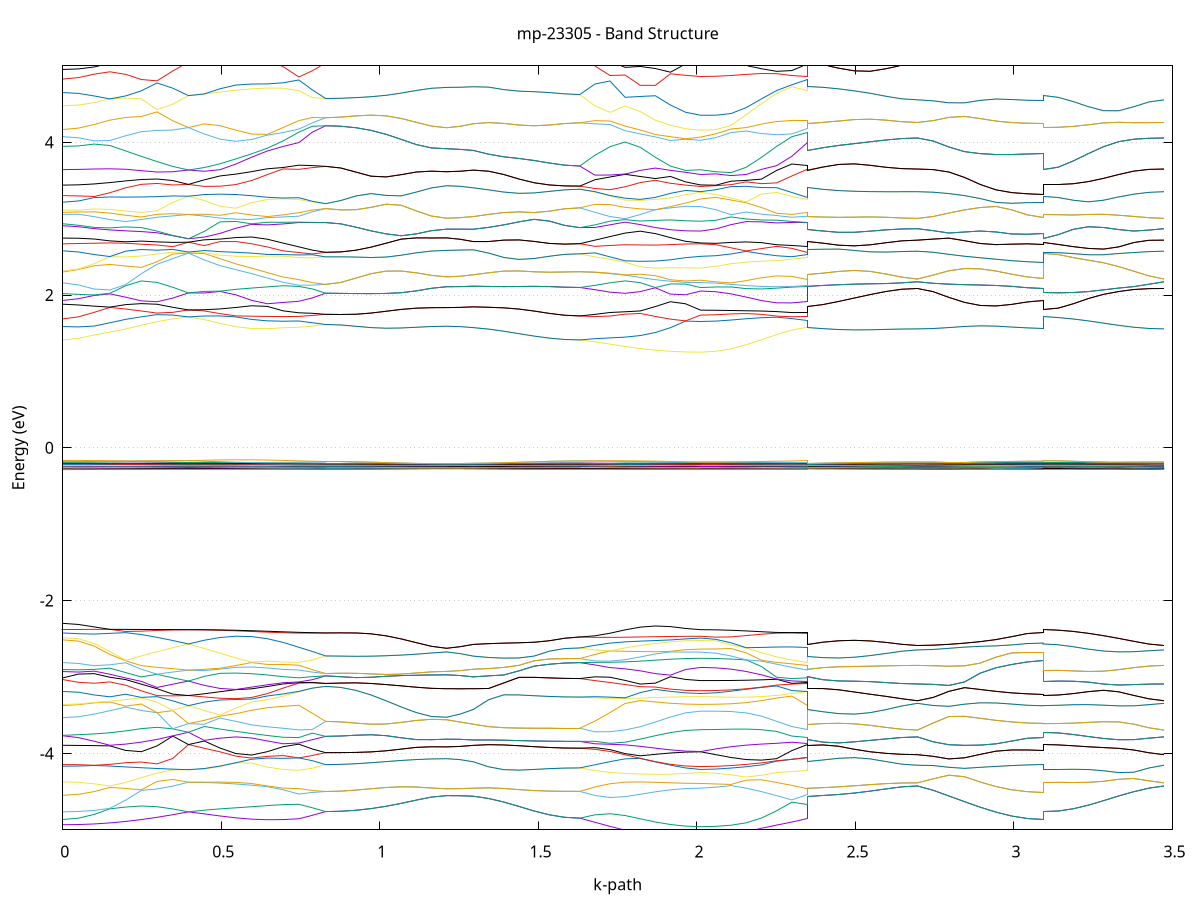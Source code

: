 set title 'mp-23305 - Band Structure'
set xlabel 'k-path'
set ylabel 'Energy (eV)'
set grid y
set yrange [-5:5]
set terminal png size 800,600
set output 'mp-23305_bands_gnuplot.png'
plot '-' using 1:2 with lines notitle, '-' using 1:2 with lines notitle, '-' using 1:2 with lines notitle, '-' using 1:2 with lines notitle, '-' using 1:2 with lines notitle, '-' using 1:2 with lines notitle, '-' using 1:2 with lines notitle, '-' using 1:2 with lines notitle, '-' using 1:2 with lines notitle, '-' using 1:2 with lines notitle, '-' using 1:2 with lines notitle, '-' using 1:2 with lines notitle, '-' using 1:2 with lines notitle, '-' using 1:2 with lines notitle, '-' using 1:2 with lines notitle, '-' using 1:2 with lines notitle, '-' using 1:2 with lines notitle, '-' using 1:2 with lines notitle, '-' using 1:2 with lines notitle, '-' using 1:2 with lines notitle, '-' using 1:2 with lines notitle, '-' using 1:2 with lines notitle, '-' using 1:2 with lines notitle, '-' using 1:2 with lines notitle, '-' using 1:2 with lines notitle, '-' using 1:2 with lines notitle, '-' using 1:2 with lines notitle, '-' using 1:2 with lines notitle, '-' using 1:2 with lines notitle, '-' using 1:2 with lines notitle, '-' using 1:2 with lines notitle, '-' using 1:2 with lines notitle, '-' using 1:2 with lines notitle, '-' using 1:2 with lines notitle, '-' using 1:2 with lines notitle, '-' using 1:2 with lines notitle, '-' using 1:2 with lines notitle, '-' using 1:2 with lines notitle, '-' using 1:2 with lines notitle, '-' using 1:2 with lines notitle, '-' using 1:2 with lines notitle, '-' using 1:2 with lines notitle, '-' using 1:2 with lines notitle, '-' using 1:2 with lines notitle, '-' using 1:2 with lines notitle, '-' using 1:2 with lines notitle, '-' using 1:2 with lines notitle, '-' using 1:2 with lines notitle, '-' using 1:2 with lines notitle, '-' using 1:2 with lines notitle, '-' using 1:2 with lines notitle, '-' using 1:2 with lines notitle, '-' using 1:2 with lines notitle, '-' using 1:2 with lines notitle, '-' using 1:2 with lines notitle, '-' using 1:2 with lines notitle, '-' using 1:2 with lines notitle, '-' using 1:2 with lines notitle, '-' using 1:2 with lines notitle, '-' using 1:2 with lines notitle, '-' using 1:2 with lines notitle, '-' using 1:2 with lines notitle, '-' using 1:2 with lines notitle, '-' using 1:2 with lines notitle, '-' using 1:2 with lines notitle, '-' using 1:2 with lines notitle, '-' using 1:2 with lines notitle, '-' using 1:2 with lines notitle, '-' using 1:2 with lines notitle, '-' using 1:2 with lines notitle, '-' using 1:2 with lines notitle, '-' using 1:2 with lines notitle, '-' using 1:2 with lines notitle, '-' using 1:2 with lines notitle, '-' using 1:2 with lines notitle, '-' using 1:2 with lines notitle, '-' using 1:2 with lines notitle, '-' using 1:2 with lines notitle, '-' using 1:2 with lines notitle, '-' using 1:2 with lines notitle, '-' using 1:2 with lines notitle, '-' using 1:2 with lines notitle, '-' using 1:2 with lines notitle, '-' using 1:2 with lines notitle, '-' using 1:2 with lines notitle, '-' using 1:2 with lines notitle, '-' using 1:2 with lines notitle, '-' using 1:2 with lines notitle, '-' using 1:2 with lines notitle, '-' using 1:2 with lines notitle, '-' using 1:2 with lines notitle, '-' using 1:2 with lines notitle, '-' using 1:2 with lines notitle, '-' using 1:2 with lines notitle, '-' using 1:2 with lines notitle, '-' using 1:2 with lines notitle, '-' using 1:2 with lines notitle, '-' using 1:2 with lines notitle, '-' using 1:2 with lines notitle, '-' using 1:2 with lines notitle, '-' using 1:2 with lines notitle, '-' using 1:2 with lines notitle, '-' using 1:2 with lines notitle, '-' using 1:2 with lines notitle, '-' using 1:2 with lines notitle, '-' using 1:2 with lines notitle, '-' using 1:2 with lines notitle, '-' using 1:2 with lines notitle, '-' using 1:2 with lines notitle, '-' using 1:2 with lines notitle, '-' using 1:2 with lines notitle, '-' using 1:2 with lines notitle, '-' using 1:2 with lines notitle, '-' using 1:2 with lines notitle, '-' using 1:2 with lines notitle, '-' using 1:2 with lines notitle, '-' using 1:2 with lines notitle, '-' using 1:2 with lines notitle, '-' using 1:2 with lines notitle, '-' using 1:2 with lines notitle, '-' using 1:2 with lines notitle, '-' using 1:2 with lines notitle, '-' using 1:2 with lines notitle, '-' using 1:2 with lines notitle, '-' using 1:2 with lines notitle, '-' using 1:2 with lines notitle, '-' using 1:2 with lines notitle, '-' using 1:2 with lines notitle
0.000000 -41.536859
0.049549 -41.536859
0.099099 -41.536859
0.148648 -41.536759
0.198197 -41.536759
0.247746 -41.536759
0.297296 -41.536659
0.346845 -41.536659
0.396394 -41.536659
0.396394 -41.536659
0.446128 -41.536659
0.495861 -41.536659
0.545595 -41.536559
0.595328 -41.536559
0.645062 -41.536559
0.694795 -41.536559
0.744529 -41.536559
0.744529 -41.536559
0.786821 -41.536559
0.829112 -41.536559
0.829112 -41.536559
0.876784 -41.536559
0.924455 -41.536559
0.972126 -41.536459
1.019797 -41.536459
1.067468 -41.536459
1.115139 -41.536459
1.162810 -41.536459
1.210481 -41.536459
1.210481 -41.536459
1.252773 -41.536459
1.295064 -41.536459
1.295064 -41.536459
1.342986 -41.536459
1.390907 -41.536559
1.438829 -41.536559
1.486751 -41.536559
1.534672 -41.536559
1.582594 -41.536559
1.630515 -41.536559
1.630515 -41.536559
1.678186 -41.536559
1.725857 -41.536559
1.773528 -41.536659
1.821199 -41.536659
1.868870 -41.536659
1.916541 -41.536659
1.964212 -41.536659
2.011884 -41.536659
2.011884 -41.536659
2.059805 -41.536659
2.107727 -41.536659
2.155648 -41.536659
2.203570 -41.536659
2.251491 -41.536559
2.299413 -41.536559
2.347334 -41.536559
2.347334 -41.536459
2.397068 -41.536459
2.446801 -41.536559
2.496535 -41.536559
2.546268 -41.536559
2.596002 -41.536559
2.645735 -41.536559
2.695469 -41.536559
2.695469 -41.536559
2.745018 -41.536559
2.794567 -41.536659
2.844117 -41.536659
2.893666 -41.536659
2.943215 -41.536659
2.992765 -41.536659
3.042314 -41.536659
3.091863 -41.536659
3.091863 -41.536659
3.139534 -41.536659
3.187205 -41.536659
3.234876 -41.536659
3.282547 -41.536659
3.330218 -41.536659
3.377889 -41.536559
3.425561 -41.536559
3.473232 -41.536559
e
0.000000 -41.536459
0.049549 -41.536459
0.099099 -41.536459
0.148648 -41.536459
0.198197 -41.536459
0.247746 -41.536559
0.297296 -41.536559
0.346845 -41.536559
0.396394 -41.536659
0.396394 -41.536659
0.446128 -41.536659
0.495861 -41.536559
0.545595 -41.536559
0.595328 -41.536559
0.645062 -41.536559
0.694795 -41.536559
0.744529 -41.536559
0.744529 -41.536559
0.786821 -41.536559
0.829112 -41.536559
0.829112 -41.536459
0.876784 -41.536559
0.924455 -41.536559
0.972126 -41.536459
1.019797 -41.536459
1.067468 -41.536459
1.115139 -41.536459
1.162810 -41.536459
1.210481 -41.536459
1.210481 -41.536459
1.252773 -41.536459
1.295064 -41.536459
1.295064 -41.536459
1.342986 -41.536459
1.390907 -41.536459
1.438829 -41.536559
1.486751 -41.536559
1.534672 -41.536559
1.582594 -41.536559
1.630515 -41.536559
1.630515 -41.536559
1.678186 -41.536559
1.725857 -41.536559
1.773528 -41.536459
1.821199 -41.536459
1.868870 -41.536459
1.916541 -41.536459
1.964212 -41.536459
2.011884 -41.536459
2.011884 -41.536459
2.059805 -41.536459
2.107727 -41.536459
2.155648 -41.536459
2.203570 -41.536459
2.251491 -41.536459
2.299413 -41.536459
2.347334 -41.536559
2.347334 -41.536459
2.397068 -41.536459
2.446801 -41.536559
2.496535 -41.536559
2.546268 -41.536559
2.596002 -41.536559
2.645735 -41.536559
2.695469 -41.536559
2.695469 -41.536559
2.745018 -41.536559
2.794567 -41.536659
2.844117 -41.536659
2.893666 -41.536659
2.943215 -41.536659
2.992765 -41.536659
3.042314 -41.536659
3.091863 -41.536659
3.091863 -41.536659
3.139534 -41.536659
3.187205 -41.536659
3.234876 -41.536659
3.282547 -41.536659
3.330218 -41.536659
3.377889 -41.536559
3.425561 -41.536559
3.473232 -41.536559
e
0.000000 -41.536259
0.049549 -41.536259
0.099099 -41.536259
0.148648 -41.536259
0.198197 -41.536259
0.247746 -41.536259
0.297296 -41.536259
0.346845 -41.536259
0.396394 -41.536259
0.396394 -41.536259
0.446128 -41.536259
0.495861 -41.536359
0.545595 -41.536359
0.595328 -41.536359
0.645062 -41.536359
0.694795 -41.536459
0.744529 -41.536459
0.744529 -41.536459
0.786821 -41.536359
0.829112 -41.536359
0.829112 -41.536359
0.876784 -41.536359
0.924455 -41.536359
0.972126 -41.536359
1.019797 -41.536359
1.067468 -41.536459
1.115139 -41.536459
1.162810 -41.536459
1.210481 -41.536459
1.210481 -41.536459
1.252773 -41.536459
1.295064 -41.536459
1.295064 -41.536359
1.342986 -41.536359
1.390907 -41.536359
1.438829 -41.536359
1.486751 -41.536359
1.534672 -41.536359
1.582594 -41.536359
1.630515 -41.536359
1.630515 -41.536359
1.678186 -41.536359
1.725857 -41.536359
1.773528 -41.536359
1.821199 -41.536359
1.868870 -41.536359
1.916541 -41.536359
1.964212 -41.536359
2.011884 -41.536359
2.011884 -41.536359
2.059805 -41.536359
2.107727 -41.536359
2.155648 -41.536359
2.203570 -41.536459
2.251491 -41.536459
2.299413 -41.536459
2.347334 -41.536459
2.347334 -41.536459
2.397068 -41.536359
2.446801 -41.536359
2.496535 -41.536359
2.546268 -41.536359
2.596002 -41.536259
2.645735 -41.536259
2.695469 -41.536259
2.695469 -41.536259
2.745018 -41.536259
2.794567 -41.536259
2.844117 -41.536259
2.893666 -41.536259
2.943215 -41.536259
2.992765 -41.536259
3.042314 -41.536259
3.091863 -41.536259
3.091863 -41.536259
3.139534 -41.536259
3.187205 -41.536259
3.234876 -41.536259
3.282547 -41.536259
3.330218 -41.536259
3.377889 -41.536259
3.425561 -41.536259
3.473232 -41.536259
e
0.000000 -41.536259
0.049549 -41.536259
0.099099 -41.536259
0.148648 -41.536259
0.198197 -41.536259
0.247746 -41.536259
0.297296 -41.536259
0.346845 -41.536259
0.396394 -41.536259
0.396394 -41.536259
0.446128 -41.536259
0.495861 -41.536259
0.545595 -41.536259
0.595328 -41.536259
0.645062 -41.536259
0.694795 -41.536259
0.744529 -41.536359
0.744529 -41.536359
0.786821 -41.536359
0.829112 -41.536359
0.829112 -41.536359
0.876784 -41.536359
0.924455 -41.536359
0.972126 -41.536359
1.019797 -41.536359
1.067468 -41.536359
1.115139 -41.536459
1.162810 -41.536459
1.210481 -41.536459
1.210481 -41.536459
1.252773 -41.536459
1.295064 -41.536459
1.295064 -41.536459
1.342986 -41.536359
1.390907 -41.536359
1.438829 -41.536359
1.486751 -41.536359
1.534672 -41.536359
1.582594 -41.536359
1.630515 -41.536359
1.630515 -41.536359
1.678186 -41.536359
1.725857 -41.536359
1.773528 -41.536259
1.821199 -41.536259
1.868870 -41.536259
1.916541 -41.536259
1.964212 -41.536259
2.011884 -41.536259
2.011884 -41.536259
2.059805 -41.536259
2.107727 -41.536259
2.155648 -41.536259
2.203570 -41.536259
2.251491 -41.536259
2.299413 -41.536259
2.347334 -41.536359
2.347334 -41.536359
2.397068 -41.536359
2.446801 -41.536359
2.496535 -41.536359
2.546268 -41.536359
2.596002 -41.536259
2.645735 -41.536259
2.695469 -41.536259
2.695469 -41.536259
2.745018 -41.536259
2.794567 -41.536259
2.844117 -41.536259
2.893666 -41.536259
2.943215 -41.536259
2.992765 -41.536259
3.042314 -41.536259
3.091863 -41.536259
3.091863 -41.536259
3.139534 -41.536259
3.187205 -41.536259
3.234876 -41.536259
3.282547 -41.536259
3.330218 -41.536259
3.377889 -41.536259
3.425561 -41.536259
3.473232 -41.536259
e
0.000000 -20.464159
0.049549 -20.463959
0.099099 -20.463459
0.148648 -20.462759
0.198197 -20.461759
0.247746 -20.460759
0.297296 -20.459659
0.346845 -20.458759
0.396394 -20.457859
0.396394 -20.457859
0.446128 -20.458759
0.495861 -20.459359
0.545595 -20.459759
0.595328 -20.459759
0.645062 -20.459559
0.694795 -20.458959
0.744529 -20.458559
0.744529 -20.458559
0.786821 -20.458359
0.829112 -20.458259
0.829112 -20.458259
0.876784 -20.458359
0.924455 -20.458759
0.972126 -20.459359
1.019797 -20.460059
1.067468 -20.460659
1.115139 -20.461159
1.162810 -20.461459
1.210481 -20.461559
1.210481 -20.461559
1.252773 -20.461559
1.295064 -20.461459
1.295064 -20.461459
1.342986 -20.461459
1.390907 -20.461259
1.438829 -20.461059
1.486751 -20.460659
1.534672 -20.460359
1.582594 -20.460159
1.630515 -20.460059
1.630515 -20.460059
1.678186 -20.460959
1.725857 -20.461859
1.773528 -20.462759
1.821199 -20.463359
1.868870 -20.463959
1.916541 -20.464359
1.964212 -20.464559
2.011884 -20.464659
2.011884 -20.464659
2.059805 -20.464559
2.107727 -20.464059
2.155648 -20.463259
2.203570 -20.462359
2.251491 -20.461159
2.299413 -20.459859
2.347334 -20.458559
2.347334 -20.461459
2.397068 -20.461259
2.446801 -20.460859
2.496535 -20.460259
2.546268 -20.459459
2.596002 -20.458659
2.645735 -20.457959
2.695469 -20.457759
2.695469 -20.457759
2.745018 -20.457759
2.794567 -20.457759
2.844117 -20.457759
2.893666 -20.457659
2.943215 -20.457559
2.992765 -20.457459
3.042314 -20.457359
3.091863 -20.457259
3.091863 -20.457859
3.139534 -20.457859
3.187205 -20.457859
3.234876 -20.457859
3.282547 -20.457859
3.330218 -20.457759
3.377889 -20.457759
3.425561 -20.457759
3.473232 -20.457759
e
0.000000 -20.457559
0.049549 -20.457459
0.099099 -20.457159
0.148648 -20.456859
0.198197 -20.456559
0.247746 -20.456559
0.297296 -20.456759
0.346845 -20.457259
0.396394 -20.457859
0.396394 -20.457859
0.446128 -20.456959
0.495861 -20.456159
0.545595 -20.455559
0.595328 -20.455559
0.645062 -20.456259
0.694795 -20.457359
0.744529 -20.458159
0.744529 -20.458159
0.786821 -20.458159
0.829112 -20.458259
0.829112 -20.458259
0.876784 -20.458359
0.924455 -20.458759
0.972126 -20.459359
1.019797 -20.460059
1.067468 -20.460659
1.115139 -20.461159
1.162810 -20.461459
1.210481 -20.461559
1.210481 -20.461559
1.252773 -20.461559
1.295064 -20.461459
1.295064 -20.461459
1.342986 -20.461459
1.390907 -20.461259
1.438829 -20.461059
1.486751 -20.460659
1.534672 -20.460359
1.582594 -20.460159
1.630515 -20.460059
1.630515 -20.460059
1.678186 -20.459059
1.725857 -20.458059
1.773528 -20.457159
1.821199 -20.456259
1.868870 -20.455459
1.916541 -20.454859
1.964212 -20.454459
2.011884 -20.454359
2.011884 -20.454359
2.059805 -20.454459
2.107727 -20.454759
2.155648 -20.455259
2.203570 -20.455859
2.251491 -20.456559
2.299413 -20.457359
2.347334 -20.458159
2.347334 -20.461459
2.397068 -20.461259
2.446801 -20.460859
2.496535 -20.460259
2.546268 -20.459459
2.596002 -20.458659
2.645735 -20.457959
2.695469 -20.457759
2.695469 -20.457759
2.745018 -20.457759
2.794567 -20.457759
2.844117 -20.457759
2.893666 -20.457659
2.943215 -20.457559
2.992765 -20.457459
3.042314 -20.457359
3.091863 -20.457259
3.091863 -20.457859
3.139534 -20.457859
3.187205 -20.457859
3.234876 -20.457859
3.282547 -20.457859
3.330218 -20.457759
3.377889 -20.457759
3.425561 -20.457759
3.473232 -20.457759
e
0.000000 -20.453359
0.049549 -20.453359
0.099099 -20.453159
0.148648 -20.452759
0.198197 -20.452159
0.247746 -20.451259
0.297296 -20.450059
0.346845 -20.448559
0.396394 -20.446759
0.396394 -20.446759
0.446128 -20.447259
0.495861 -20.447759
0.545595 -20.448359
0.595328 -20.448659
0.645062 -20.448359
0.694795 -20.447559
0.744529 -20.446559
0.744529 -20.446559
0.786821 -20.446659
0.829112 -20.446559
0.829112 -20.446559
0.876784 -20.446859
0.924455 -20.447759
0.972126 -20.448859
1.019797 -20.449959
1.067468 -20.451059
1.115139 -20.451859
1.162810 -20.452359
1.210481 -20.452559
1.210481 -20.452559
1.252773 -20.452359
1.295064 -20.451759
1.295064 -20.451759
1.342986 -20.451159
1.390907 -20.450359
1.438829 -20.449459
1.486751 -20.448759
1.534672 -20.448359
1.582594 -20.448059
1.630515 -20.447959
1.630515 -20.447959
1.678186 -20.448459
1.725857 -20.448759
1.773528 -20.449059
1.821199 -20.449459
1.868870 -20.449859
1.916541 -20.450259
1.964212 -20.450459
2.011884 -20.450559
2.011884 -20.450559
2.059805 -20.450459
2.107727 -20.450159
2.155648 -20.449559
2.203570 -20.448859
2.251491 -20.447859
2.299413 -20.446859
2.347334 -20.446559
2.347334 -20.451759
2.397068 -20.450959
2.446801 -20.449859
2.496535 -20.448759
2.546268 -20.447859
2.596002 -20.447559
2.645735 -20.447759
2.695469 -20.447859
2.695469 -20.447859
2.745018 -20.447659
2.794567 -20.447059
2.844117 -20.446259
2.893666 -20.445359
2.943215 -20.444459
2.992765 -20.444059
3.042314 -20.444059
3.091863 -20.444159
3.091863 -20.446759
3.139534 -20.446859
3.187205 -20.446959
3.234876 -20.447059
3.282547 -20.447259
3.330218 -20.447459
3.377889 -20.447659
3.425561 -20.447759
3.473232 -20.447859
e
0.000000 -20.446159
0.049549 -20.446259
0.099099 -20.446459
0.148648 -20.446559
0.198197 -20.446359
0.247746 -20.445759
0.297296 -20.445059
0.346845 -20.445259
0.396394 -20.446759
0.396394 -20.446759
0.446128 -20.446259
0.495861 -20.445559
0.545595 -20.444759
0.595328 -20.444159
0.645062 -20.443859
0.694795 -20.444459
0.744529 -20.445859
0.744529 -20.445859
0.786821 -20.446259
0.829112 -20.446559
0.829112 -20.446559
0.876784 -20.446859
0.924455 -20.447759
0.972126 -20.448859
1.019797 -20.449959
1.067468 -20.451059
1.115139 -20.451859
1.162810 -20.452359
1.210481 -20.452559
1.210481 -20.452559
1.252773 -20.452359
1.295064 -20.451759
1.295064 -20.451759
1.342986 -20.451159
1.390907 -20.450359
1.438829 -20.449459
1.486751 -20.448759
1.534672 -20.448359
1.582594 -20.448059
1.630515 -20.447959
1.630515 -20.447959
1.678186 -20.447359
1.725857 -20.446559
1.773528 -20.445459
1.821199 -20.444359
1.868870 -20.443059
1.916541 -20.441959
1.964212 -20.441059
2.011884 -20.440659
2.011884 -20.440659
2.059805 -20.440759
2.107727 -20.441059
2.155648 -20.441559
2.203570 -20.442359
2.251491 -20.443659
2.299413 -20.445059
2.347334 -20.445859
2.347334 -20.451759
2.397068 -20.450959
2.446801 -20.449859
2.496535 -20.448759
2.546268 -20.447859
2.596002 -20.447559
2.645735 -20.447759
2.695469 -20.447859
2.695469 -20.447859
2.745018 -20.447659
2.794567 -20.447059
2.844117 -20.446259
2.893666 -20.445359
2.943215 -20.444459
2.992765 -20.444059
3.042314 -20.444059
3.091863 -20.444159
3.091863 -20.446759
3.139534 -20.446859
3.187205 -20.446959
3.234876 -20.447059
3.282547 -20.447259
3.330218 -20.447459
3.377889 -20.447659
3.425561 -20.447759
3.473232 -20.447859
e
0.000000 -20.437159
0.049549 -20.436959
0.099099 -20.436259
0.148648 -20.435759
0.198197 -20.436759
0.247746 -20.438759
0.297296 -20.440759
0.346845 -20.441559
0.396394 -20.440759
0.396394 -20.440759
0.446128 -20.442159
0.495861 -20.443259
0.545595 -20.443559
0.595328 -20.443359
0.645062 -20.442559
0.694795 -20.441659
0.744529 -20.440759
0.744529 -20.440759
0.786821 -20.440059
0.829112 -20.439259
0.829112 -20.439259
0.876784 -20.439059
0.924455 -20.438459
0.972126 -20.437759
1.019797 -20.436959
1.067468 -20.436159
1.115139 -20.435459
1.162810 -20.435059
1.210481 -20.434859
1.210481 -20.434859
1.252773 -20.434959
1.295064 -20.435059
1.295064 -20.435059
1.342986 -20.435159
1.390907 -20.435459
1.438829 -20.435759
1.486751 -20.435959
1.534672 -20.436059
1.582594 -20.435959
1.630515 -20.435859
1.630515 -20.435859
1.678186 -20.437459
1.725857 -20.438759
1.773528 -20.439659
1.821199 -20.440159
1.868870 -20.440259
1.916541 -20.439959
1.964212 -20.439659
2.011884 -20.439559
2.011884 -20.439559
2.059805 -20.439459
2.107727 -20.439259
2.155648 -20.438859
2.203570 -20.439359
2.251491 -20.440159
2.299413 -20.440559
2.347334 -20.440759
2.347334 -20.435059
2.397068 -20.435559
2.446801 -20.436259
2.496535 -20.437059
2.546268 -20.437459
2.596002 -20.437159
2.645735 -20.436459
2.695469 -20.435859
2.695469 -20.435859
2.745018 -20.436459
2.794567 -20.437559
2.844117 -20.438859
2.893666 -20.440059
2.943215 -20.440959
2.992765 -20.441359
3.042314 -20.441259
3.091863 -20.441059
3.091863 -20.440759
3.139534 -20.440659
3.187205 -20.440259
3.234876 -20.439759
3.282547 -20.439059
3.330218 -20.438159
3.377889 -20.437159
3.425561 -20.436359
3.473232 -20.435859
e
0.000000 -20.433159
0.049549 -20.433359
0.099099 -20.433859
0.148648 -20.434559
0.198197 -20.435559
0.247746 -20.436659
0.297296 -20.437959
0.346845 -20.439359
0.396394 -20.440759
0.396394 -20.440759
0.446128 -20.439159
0.495861 -20.437759
0.545595 -20.436559
0.595328 -20.435859
0.645062 -20.435759
0.694795 -20.436359
0.744529 -20.437159
0.744529 -20.437159
0.786821 -20.438259
0.829112 -20.439259
0.829112 -20.439259
0.876784 -20.439059
0.924455 -20.438459
0.972126 -20.437759
1.019797 -20.436959
1.067468 -20.436159
1.115139 -20.435459
1.162810 -20.435059
1.210481 -20.434859
1.210481 -20.434859
1.252773 -20.434959
1.295064 -20.435059
1.295064 -20.435059
1.342986 -20.435159
1.390907 -20.435459
1.438829 -20.435759
1.486751 -20.435959
1.534672 -20.436059
1.582594 -20.435959
1.630515 -20.435859
1.630515 -20.435859
1.678186 -20.434359
1.725857 -20.433059
1.773528 -20.432359
1.821199 -20.432359
1.868870 -20.432859
1.916541 -20.433559
1.964212 -20.434159
2.011884 -20.434359
2.011884 -20.434359
2.059805 -20.434659
2.107727 -20.436459
2.155648 -20.438059
2.203570 -20.438159
2.251491 -20.437459
2.299413 -20.436759
2.347334 -20.437159
2.347334 -20.435059
2.397068 -20.435559
2.446801 -20.436259
2.496535 -20.437059
2.546268 -20.437459
2.596002 -20.437159
2.645735 -20.436459
2.695469 -20.435859
2.695469 -20.435859
2.745018 -20.436459
2.794567 -20.437559
2.844117 -20.438859
2.893666 -20.440059
2.943215 -20.440959
2.992765 -20.441359
3.042314 -20.441259
3.091863 -20.441059
3.091863 -20.440759
3.139534 -20.440559
3.187205 -20.440259
3.234876 -20.439759
3.282547 -20.439059
3.330218 -20.438159
3.377889 -20.437159
3.425561 -20.436359
3.473232 -20.435859
e
0.000000 -20.428359
0.049549 -20.429259
0.099099 -20.431059
0.148648 -20.432659
0.198197 -20.432659
0.247746 -20.431559
0.297296 -20.430259
0.346845 -20.428959
0.396394 -20.427859
0.396394 -20.427859
0.446128 -20.429259
0.495861 -20.430859
0.545595 -20.432659
0.595328 -20.434359
0.645062 -20.435459
0.694795 -20.435359
0.744529 -20.434659
0.744529 -20.434659
0.786821 -20.433159
0.829112 -20.431459
0.829112 -20.431459
0.876784 -20.431159
0.924455 -20.430659
0.972126 -20.430159
1.019797 -20.429759
1.067468 -20.429559
1.115139 -20.429459
1.162810 -20.429459
1.210481 -20.429559
1.210481 -20.429559
1.252773 -20.429559
1.295064 -20.429659
1.295064 -20.429659
1.342986 -20.429759
1.390907 -20.429759
1.438829 -20.429659
1.486751 -20.429559
1.534672 -20.429459
1.582594 -20.429459
1.630515 -20.429459
1.630515 -20.429459
1.678186 -20.429559
1.725857 -20.429859
1.773528 -20.430359
1.821199 -20.430959
1.868870 -20.431659
1.916541 -20.432359
1.964212 -20.432959
2.011884 -20.433159
2.011884 -20.433159
2.059805 -20.434359
2.107727 -20.434259
2.155648 -20.434159
2.203570 -20.434259
2.251491 -20.434659
2.299413 -20.435159
2.347334 -20.434659
2.347334 -20.429659
2.397068 -20.429759
2.446801 -20.429759
2.496535 -20.430059
2.546268 -20.430559
2.596002 -20.431359
2.645735 -20.432259
2.695469 -20.432859
2.695469 -20.432859
2.745018 -20.432459
2.794567 -20.431759
2.844117 -20.431159
2.893666 -20.430859
2.943215 -20.430959
2.992765 -20.431259
3.042314 -20.431659
3.091863 -20.431759
3.091863 -20.427859
3.139534 -20.427959
3.187205 -20.428259
3.234876 -20.428759
3.282547 -20.429559
3.330218 -20.430459
3.377889 -20.431459
3.425561 -20.432359
3.473232 -20.432859
e
0.000000 -20.427959
0.049549 -20.428259
0.099099 -20.427959
0.148648 -20.427659
0.198197 -20.427359
0.247746 -20.427159
0.297296 -20.427059
0.346845 -20.427259
0.396394 -20.427859
0.396394 -20.427859
0.446128 -20.426959
0.495861 -20.426259
0.545595 -20.425859
0.595328 -20.425659
0.645062 -20.425759
0.694795 -20.426559
0.744529 -20.427959
0.744529 -20.427959
0.786821 -20.429659
0.829112 -20.431459
0.829112 -20.431459
0.876784 -20.431159
0.924455 -20.430659
0.972126 -20.430159
1.019797 -20.429759
1.067468 -20.429559
1.115139 -20.429459
1.162810 -20.429459
1.210481 -20.429559
1.210481 -20.429559
1.252773 -20.429559
1.295064 -20.429659
1.295064 -20.429659
1.342986 -20.429759
1.390907 -20.429759
1.438829 -20.429659
1.486751 -20.429559
1.534672 -20.429459
1.582594 -20.429459
1.630515 -20.429459
1.630515 -20.429459
1.678186 -20.429459
1.725857 -20.429559
1.773528 -20.429859
1.821199 -20.430459
1.868870 -20.431059
1.916541 -20.431659
1.964212 -20.432059
2.011884 -20.432259
2.011884 -20.432259
2.059805 -20.430859
2.107727 -20.429259
2.155648 -20.427959
2.203570 -20.426959
2.251491 -20.426459
2.299413 -20.426959
2.347334 -20.427959
2.347334 -20.429659
2.397068 -20.429759
2.446801 -20.429759
2.496535 -20.430059
2.546268 -20.430559
2.596002 -20.431359
2.645735 -20.432259
2.695469 -20.432859
2.695469 -20.432859
2.745018 -20.432459
2.794567 -20.431759
2.844117 -20.431159
2.893666 -20.430859
2.943215 -20.430959
2.992765 -20.431259
3.042314 -20.431659
3.091863 -20.431759
3.091863 -20.427859
3.139534 -20.427959
3.187205 -20.428259
3.234876 -20.428759
3.282547 -20.429559
3.330218 -20.430459
3.377889 -20.431459
3.425561 -20.432359
3.473232 -20.432859
e
0.000000 -20.427159
0.049549 -20.426059
0.099099 -20.424959
0.148648 -20.424059
0.198197 -20.423359
0.247746 -20.422859
0.297296 -20.422359
0.346845 -20.421859
0.396394 -20.421159
0.396394 -20.421159
0.446128 -20.422359
0.495861 -20.423559
0.545595 -20.424559
0.595328 -20.425259
0.645062 -20.425559
0.694795 -20.426059
0.744529 -20.426059
0.744529 -20.426059
0.786821 -20.425959
0.829112 -20.425859
0.829112 -20.425859
0.876784 -20.425759
0.924455 -20.425459
0.972126 -20.424859
1.019797 -20.424059
1.067468 -20.423159
1.115139 -20.422259
1.162810 -20.421659
1.210481 -20.421459
1.210481 -20.421459
1.252773 -20.421459
1.295064 -20.421659
1.295064 -20.421659
1.342986 -20.422059
1.390907 -20.422459
1.438829 -20.423059
1.486751 -20.423759
1.534672 -20.424459
1.582594 -20.424959
1.630515 -20.425159
1.630515 -20.425159
1.678186 -20.426059
1.725857 -20.426759
1.773528 -20.426859
1.821199 -20.426259
1.868870 -20.425359
1.916541 -20.424359
1.964212 -20.423759
2.011884 -20.423459
2.011884 -20.423459
2.059805 -20.423559
2.107727 -20.423859
2.155648 -20.424259
2.203570 -20.424959
2.251491 -20.425659
2.299413 -20.425959
2.347334 -20.426059
2.347334 -20.421659
2.397068 -20.421859
2.446801 -20.422159
2.496535 -20.422459
2.546268 -20.422659
2.596002 -20.422859
2.645735 -20.423059
2.695469 -20.423059
2.695469 -20.423059
2.745018 -20.423159
2.794567 -20.423359
2.844117 -20.423659
2.893666 -20.423959
2.943215 -20.424059
2.992765 -20.424059
3.042314 -20.424059
3.091863 -20.424059
3.091863 -20.421159
3.139534 -20.421259
3.187205 -20.421659
3.234876 -20.422159
3.282547 -20.422559
3.330218 -20.422759
3.377889 -20.422959
3.425561 -20.423059
3.473232 -20.423059
e
0.000000 -20.422459
0.049549 -20.422359
0.099099 -20.422059
0.148648 -20.421559
0.198197 -20.420959
0.247746 -20.420259
0.297296 -20.419759
0.346845 -20.420159
0.396394 -20.421159
0.396394 -20.421159
0.446128 -20.420159
0.495861 -20.420559
0.545595 -20.421959
0.595328 -20.423359
0.645062 -20.424859
0.694795 -20.425459
0.744529 -20.425659
0.744529 -20.425659
0.786821 -20.425759
0.829112 -20.425859
0.829112 -20.425859
0.876784 -20.425759
0.924455 -20.425459
0.972126 -20.424859
1.019797 -20.424059
1.067468 -20.423159
1.115139 -20.422259
1.162810 -20.421659
1.210481 -20.421459
1.210481 -20.421459
1.252773 -20.421459
1.295064 -20.421659
1.295064 -20.421659
1.342986 -20.422059
1.390907 -20.422459
1.438829 -20.423059
1.486751 -20.423759
1.534672 -20.424459
1.582594 -20.424959
1.630515 -20.425159
1.630515 -20.425159
1.678186 -20.424259
1.725857 -20.423459
1.773528 -20.422659
1.821199 -20.421959
1.868870 -20.421359
1.916541 -20.420959
1.964212 -20.420659
2.011884 -20.420559
2.011884 -20.420559
2.059805 -20.420959
2.107727 -20.422059
2.155648 -20.423359
2.203570 -20.424559
2.251491 -20.425459
2.299413 -20.425659
2.347334 -20.425659
2.347334 -20.421659
2.397068 -20.421859
2.446801 -20.422159
2.496535 -20.422459
2.546268 -20.422659
2.596002 -20.422859
2.645735 -20.423059
2.695469 -20.423059
2.695469 -20.423059
2.745018 -20.423159
2.794567 -20.423359
2.844117 -20.423659
2.893666 -20.423959
2.943215 -20.424059
2.992765 -20.424059
3.042314 -20.424059
3.091863 -20.424059
3.091863 -20.421159
3.139534 -20.421259
3.187205 -20.421659
3.234876 -20.422159
3.282547 -20.422559
3.330218 -20.422759
3.377889 -20.422959
3.425561 -20.423059
3.473232 -20.423059
e
0.000000 -20.413159
0.049549 -20.413159
0.099099 -20.413359
0.148648 -20.413659
0.198197 -20.415059
0.247746 -20.416459
0.297296 -20.417759
0.346845 -20.417759
0.396394 -20.416959
0.396394 -20.416959
0.446128 -20.417859
0.495861 -20.417359
0.545595 -20.416059
0.595328 -20.414759
0.645062 -20.413559
0.694795 -20.412559
0.744529 -20.411859
0.744529 -20.411859
0.786821 -20.411059
0.829112 -20.410459
0.829112 -20.410459
0.876784 -20.410559
0.924455 -20.410659
0.972126 -20.410759
1.019797 -20.411059
1.067468 -20.411259
1.115139 -20.411559
1.162810 -20.411759
1.210481 -20.411759
1.210481 -20.411759
1.252773 -20.411859
1.295064 -20.412059
1.295064 -20.412059
1.342986 -20.412259
1.390907 -20.412459
1.438829 -20.412759
1.486751 -20.412959
1.534672 -20.413059
1.582594 -20.413159
1.630515 -20.413159
1.630515 -20.413159
1.678186 -20.413359
1.725857 -20.413559
1.773528 -20.413959
1.821199 -20.414259
1.868870 -20.414559
1.916541 -20.414859
1.964212 -20.415059
2.011884 -20.415159
2.011884 -20.415159
2.059805 -20.415059
2.107727 -20.414959
2.155648 -20.414659
2.203570 -20.414159
2.251491 -20.413459
2.299413 -20.412659
2.347334 -20.411859
2.347334 -20.412059
2.397068 -20.412359
2.446801 -20.412759
2.496535 -20.413259
2.546268 -20.413659
2.596002 -20.413959
2.645735 -20.414159
2.695469 -20.414259
2.695469 -20.414259
2.745018 -20.414159
2.794567 -20.414059
2.844117 -20.413859
2.893666 -20.413559
2.943215 -20.413359
2.992765 -20.413259
3.042314 -20.413159
3.091863 -20.413059
3.091863 -20.416959
3.139534 -20.416859
3.187205 -20.416359
3.234876 -20.415859
3.282547 -20.415359
3.330218 -20.414859
3.377889 -20.414559
3.425561 -20.414359
3.473232 -20.414259
e
0.000000 -20.411759
0.049549 -20.411959
0.099099 -20.412659
0.148648 -20.413659
0.198197 -20.414059
0.247746 -20.414659
0.297296 -20.415359
0.346845 -20.416159
0.396394 -20.416959
0.396394 -20.416959
0.446128 -20.415759
0.495861 -20.414559
0.545595 -20.413459
0.595328 -20.412459
0.645062 -20.411659
0.694795 -20.410959
0.744529 -20.410459
0.744529 -20.410459
0.786821 -20.410259
0.829112 -20.410459
0.829112 -20.410459
0.876784 -20.410559
0.924455 -20.410659
0.972126 -20.410759
1.019797 -20.411059
1.067468 -20.411259
1.115139 -20.411559
1.162810 -20.411759
1.210481 -20.411759
1.210481 -20.411759
1.252773 -20.411859
1.295064 -20.412059
1.295064 -20.412059
1.342986 -20.412259
1.390907 -20.412459
1.438829 -20.412759
1.486751 -20.412959
1.534672 -20.413059
1.582594 -20.413159
1.630515 -20.413159
1.630515 -20.413159
1.678186 -20.413059
1.725857 -20.413159
1.773528 -20.413259
1.821199 -20.413559
1.868870 -20.413859
1.916541 -20.414159
1.964212 -20.414359
2.011884 -20.414459
2.011884 -20.414459
2.059805 -20.414159
2.107727 -20.413359
2.155648 -20.412459
2.203570 -20.411659
2.251491 -20.411059
2.299413 -20.410659
2.347334 -20.410459
2.347334 -20.412059
2.397068 -20.412359
2.446801 -20.412759
2.496535 -20.413259
2.546268 -20.413659
2.596002 -20.413959
2.645735 -20.414159
2.695469 -20.414259
2.695469 -20.414259
2.745018 -20.414159
2.794567 -20.414059
2.844117 -20.413859
2.893666 -20.413559
2.943215 -20.413359
2.992765 -20.413259
3.042314 -20.413159
3.091863 -20.413059
3.091863 -20.416959
3.139534 -20.416859
3.187205 -20.416359
3.234876 -20.415859
3.282547 -20.415359
3.330218 -20.414859
3.377889 -20.414559
3.425561 -20.414359
3.473232 -20.414259
e
0.000000 -13.728259
0.049549 -13.724659
0.099099 -13.713959
0.148648 -13.696559
0.198197 -13.672959
0.247746 -13.643859
0.297296 -13.610259
0.346845 -13.573359
0.396394 -13.534359
0.396394 -13.534359
0.446128 -13.534259
0.495861 -13.532059
0.545595 -13.528459
0.595328 -13.524759
0.645062 -13.522459
0.694795 -13.523059
0.744529 -13.527759
0.744529 -13.527759
0.786821 -13.511859
0.829112 -13.496959
0.829112 -13.496959
0.876784 -13.495559
0.924455 -13.491459
0.972126 -13.484859
1.019797 -13.476359
1.067468 -13.466659
1.115139 -13.457159
1.162810 -13.449759
1.210481 -13.446859
1.210481 -13.446859
1.252773 -13.447859
1.295064 -13.450859
1.295064 -13.450859
1.342986 -13.463759
1.390907 -13.479459
1.438829 -13.494759
1.486751 -13.507759
1.534672 -13.517659
1.582594 -13.523759
1.630515 -13.525859
1.630515 -13.525859
1.678186 -13.550759
1.725857 -13.574559
1.773528 -13.596159
1.821199 -13.615059
1.868870 -13.630359
1.916541 -13.641759
1.964212 -13.648759
2.011884 -13.651059
2.011884 -13.651059
2.059805 -13.648259
2.107727 -13.639759
2.155648 -13.625859
2.203570 -13.607059
2.251491 -13.583959
2.299413 -13.557159
2.347334 -13.527759
2.347334 -13.450859
2.397068 -13.447259
2.446801 -13.444559
2.496535 -13.442659
2.546268 -13.441259
2.596002 -13.440359
2.645735 -13.439759
2.695469 -13.439559
2.695469 -13.439559
2.745018 -13.452259
2.794567 -13.475159
2.844117 -13.498359
2.893666 -13.519059
2.943215 -13.536159
2.992765 -13.548859
3.042314 -13.556659
3.091863 -13.559259
3.091863 -13.534359
3.139534 -13.532159
3.187205 -13.525759
3.234876 -13.515359
3.282547 -13.501459
3.330218 -13.484659
3.377889 -13.466159
3.425561 -13.448559
3.473232 -13.439559
e
0.000000 -13.382159
0.049549 -13.380259
0.099099 -13.374659
0.148648 -13.365459
0.198197 -13.387359
0.247746 -13.419659
0.297296 -13.455959
0.346845 -13.494659
0.396394 -13.534359
0.396394 -13.534359
0.446128 -13.531659
0.495861 -13.526059
0.545595 -13.517759
0.595328 -13.506959
0.645062 -13.494459
0.694795 -13.481159
0.744529 -13.467959
0.744529 -13.467959
0.786821 -13.482459
0.829112 -13.496959
0.829112 -13.496959
0.876784 -13.495559
0.924455 -13.491459
0.972126 -13.484859
1.019797 -13.476359
1.067468 -13.466659
1.115139 -13.457159
1.162810 -13.449759
1.210481 -13.446859
1.210481 -13.446859
1.252773 -13.447859
1.295064 -13.450859
1.295064 -13.450859
1.342986 -13.463759
1.390907 -13.479459
1.438829 -13.494759
1.486751 -13.507759
1.534672 -13.517659
1.582594 -13.523759
1.630515 -13.525859
1.630515 -13.525859
1.678186 -13.500559
1.725857 -13.475859
1.773528 -13.452459
1.821199 -13.431159
1.868870 -13.412659
1.916541 -13.397359
1.964212 -13.386559
2.011884 -13.382459
2.011884 -13.382459
2.059805 -13.380659
2.107727 -13.375359
2.155648 -13.366759
2.203570 -13.378659
2.251491 -13.405359
2.299413 -13.435459
2.347334 -13.467959
2.347334 -13.450859
2.397068 -13.447259
2.446801 -13.444559
2.496535 -13.442659
2.546268 -13.441259
2.596002 -13.440359
2.645735 -13.439759
2.695469 -13.439559
2.695469 -13.439559
2.745018 -13.452259
2.794567 -13.475159
2.844117 -13.498359
2.893666 -13.519059
2.943215 -13.536159
2.992765 -13.548859
3.042314 -13.556659
3.091863 -13.559259
3.091863 -13.534359
3.139534 -13.532159
3.187205 -13.525759
3.234876 -13.515359
3.282547 -13.501459
3.330218 -13.484659
3.377889 -13.466159
3.425561 -13.448559
3.473232 -13.439559
e
0.000000 -13.323759
0.049549 -13.327959
0.099099 -13.340459
0.148648 -13.360559
0.198197 -13.353059
0.247746 -13.337859
0.297296 -13.320259
0.346845 -13.300859
0.396394 -13.280559
0.396394 -13.280559
0.446128 -13.283759
0.495861 -13.287159
0.545595 -13.290859
0.595328 -13.294659
0.645062 -13.298459
0.694795 -13.302259
0.744529 -13.305859
0.744529 -13.305859
0.786821 -13.295159
0.829112 -13.284259
0.829112 -13.284259
0.876784 -13.285959
0.924455 -13.291159
0.972126 -13.299259
1.019797 -13.309559
1.067468 -13.320959
1.115139 -13.331959
1.162810 -13.340359
1.210481 -13.343559
1.210481 -13.343559
1.252773 -13.342859
1.295064 -13.340759
1.295064 -13.340759
1.342986 -13.325859
1.390907 -13.307459
1.438829 -13.289059
1.486751 -13.272859
1.534672 -13.260159
1.582594 -13.252059
1.630515 -13.249259
1.630515 -13.249259
1.678186 -13.261559
1.725857 -13.273659
1.773528 -13.285259
1.821199 -13.296259
1.868870 -13.306759
1.916541 -13.316259
1.964212 -13.323659
2.011884 -13.326659
2.011884 -13.326659
2.059805 -13.330059
2.107727 -13.340159
2.155648 -13.356659
2.203570 -13.354959
2.251491 -13.340559
2.299413 -13.324059
2.347334 -13.305859
2.347334 -13.340759
2.397068 -13.348959
2.446801 -13.358059
2.496535 -13.367059
2.546268 -13.375259
2.596002 -13.381759
2.645735 -13.385859
2.695469 -13.387359
2.695469 -13.387359
2.745018 -13.374259
2.794567 -13.350359
2.844117 -13.325559
2.893666 -13.303059
2.943215 -13.284159
2.992765 -13.269959
3.042314 -13.261159
3.091863 -13.258159
3.091863 -13.280559
3.139534 -13.283259
3.187205 -13.291359
3.234876 -13.304059
3.282547 -13.320359
3.330218 -13.339259
3.377889 -13.359359
3.425561 -13.377959
3.473232 -13.387359
e
0.000000 -13.171759
0.049549 -13.173959
0.099099 -13.180259
0.148648 -13.190559
0.198197 -13.204359
0.247746 -13.220959
0.297296 -13.239759
0.346845 -13.259859
0.396394 -13.280559
0.396394 -13.280559
0.446128 -13.277559
0.495861 -13.274959
0.545595 -13.272459
0.595328 -13.270059
0.645062 -13.267659
0.694795 -13.265059
0.744529 -13.262259
0.744529 -13.262259
0.786821 -13.273259
0.829112 -13.284259
0.829112 -13.284259
0.876784 -13.285959
0.924455 -13.291159
0.972126 -13.299259
1.019797 -13.309559
1.067468 -13.320959
1.115139 -13.331959
1.162810 -13.340359
1.210481 -13.343559
1.210481 -13.343559
1.252773 -13.342859
1.295064 -13.340759
1.295064 -13.340759
1.342986 -13.325859
1.390907 -13.307459
1.438829 -13.289059
1.486751 -13.272859
1.534672 -13.260159
1.582594 -13.252059
1.630515 -13.249259
1.630515 -13.249259
1.678186 -13.236859
1.725857 -13.224959
1.773528 -13.213959
1.821199 -13.204159
1.868870 -13.196259
1.916541 -13.203359
1.964212 -13.207459
2.011884 -13.208859
2.011884 -13.208859
2.059805 -13.207459
2.107727 -13.203359
2.155648 -13.201059
2.203570 -13.212859
2.251491 -13.227359
2.299413 -13.244059
2.347334 -13.262259
2.347334 -13.340759
2.397068 -13.348959
2.446801 -13.358059
2.496535 -13.367059
2.546268 -13.375259
2.596002 -13.381759
2.645735 -13.385859
2.695469 -13.387359
2.695469 -13.387359
2.745018 -13.374259
2.794567 -13.350359
2.844117 -13.325559
2.893666 -13.303059
2.943215 -13.284159
2.992765 -13.269959
3.042314 -13.261159
3.091863 -13.258159
3.091863 -13.280559
3.139534 -13.283259
3.187205 -13.291359
3.234876 -13.304059
3.282547 -13.320359
3.330218 -13.339259
3.377889 -13.359359
3.425561 -13.377959
3.473232 -13.387359
e
0.000000 -13.095159
0.049549 -13.094859
0.099099 -13.093959
0.148648 -13.092559
0.198197 -13.090359
0.247746 -13.087559
0.297296 -13.084059
0.346845 -13.079959
0.396394 -13.075259
0.396394 -13.075259
0.446128 -13.085959
0.495861 -13.099159
0.545595 -13.113459
0.595328 -13.127259
0.645062 -13.138859
0.694795 -13.146559
0.744529 -13.149059
0.744529 -13.149059
0.786821 -13.137259
0.829112 -13.123759
0.829112 -13.123759
0.876784 -13.122659
0.924455 -13.119359
0.972126 -13.114359
1.019797 -13.107859
1.067468 -13.100559
1.115139 -13.093459
1.162810 -13.088059
1.210481 -13.085959
1.210481 -13.085959
1.252773 -13.086459
1.295064 -13.087759
1.295064 -13.087759
1.342986 -13.093559
1.390907 -13.100159
1.438829 -13.106859
1.486751 -13.112959
1.534672 -13.117859
1.582594 -13.121059
1.630515 -13.122259
1.630515 -13.122259
1.678186 -13.140759
1.725857 -13.157959
1.773528 -13.173259
1.821199 -13.186159
1.868870 -13.196159
1.916541 -13.190259
1.964212 -13.186559
2.011884 -13.185359
2.011884 -13.185359
2.059805 -13.187159
2.107727 -13.192459
2.155648 -13.196659
2.203570 -13.187559
2.251491 -13.176359
2.299413 -13.163359
2.347334 -13.149059
2.347334 -13.087759
2.397068 -13.083359
2.446801 -13.076459
2.496535 -13.067859
2.546268 -13.058359
2.596002 -13.048959
2.645735 -13.040359
2.695469 -13.035259
2.695469 -13.035259
2.745018 -13.038159
2.794567 -13.043059
2.844117 -13.047659
2.893666 -13.051759
2.943215 -13.055159
2.992765 -13.057559
3.042314 -13.059059
3.091863 -13.059559
3.091863 -13.075259
3.139534 -13.074059
3.187205 -13.070459
3.234876 -13.065259
3.282547 -13.058959
3.330218 -13.052259
3.377889 -13.045459
3.425561 -13.039159
3.473232 -13.035259
e
0.000000 -13.036459
0.049549 -13.038159
0.099099 -13.042359
0.148648 -13.047659
0.198197 -13.053359
0.247746 -13.059059
0.297296 -13.064759
0.346845 -13.070159
0.396394 -13.075259
0.396394 -13.075259
0.446128 -13.068259
0.495861 -13.065659
0.545595 -13.067159
0.595328 -13.072159
0.645062 -13.079359
0.694795 -13.087359
0.744529 -13.095059
0.744529 -13.095059
0.786821 -13.109359
0.829112 -13.123759
0.829112 -13.123759
0.876784 -13.122659
0.924455 -13.119359
0.972126 -13.114359
1.019797 -13.107859
1.067468 -13.100559
1.115139 -13.093459
1.162810 -13.088059
1.210481 -13.085959
1.210481 -13.085959
1.252773 -13.086459
1.295064 -13.087759
1.295064 -13.087759
1.342986 -13.093559
1.390907 -13.100159
1.438829 -13.106859
1.486751 -13.112959
1.534672 -13.117859
1.582594 -13.121059
1.630515 -13.122259
1.630515 -13.122259
1.678186 -13.102959
1.725857 -13.083459
1.773528 -13.064359
1.821199 -13.045859
1.868870 -13.028859
1.916541 -13.022259
1.964212 -13.024659
2.011884 -13.025559
2.011884 -13.025559
2.059805 -13.028359
2.107727 -13.035459
2.155648 -13.045159
2.203570 -13.056359
2.251491 -13.068759
2.299413 -13.081759
2.347334 -13.095059
2.347334 -13.087759
2.397068 -13.083359
2.446801 -13.076459
2.496535 -13.067859
2.546268 -13.058359
2.596002 -13.048959
2.645735 -13.040359
2.695469 -13.035259
2.695469 -13.035259
2.745018 -13.038159
2.794567 -13.043059
2.844117 -13.047659
2.893666 -13.051759
2.943215 -13.055159
2.992765 -13.057559
3.042314 -13.059059
3.091863 -13.059559
3.091863 -13.075259
3.139534 -13.074059
3.187205 -13.070459
3.234876 -13.065259
3.282547 -13.058959
3.330218 -13.052259
3.377889 -13.045459
3.425561 -13.039159
3.473232 -13.035259
e
0.000000 -13.010859
0.049549 -13.009559
0.099099 -13.006559
0.148648 -13.003159
0.198197 -13.000059
0.247746 -12.997459
0.297296 -12.995459
0.346845 -12.993959
0.396394 -12.992959
0.396394 -12.992959
0.446128 -12.993759
0.495861 -12.993059
0.545595 -12.991059
0.595328 -12.988359
0.645062 -12.985659
0.694795 -12.983359
0.744529 -12.981959
0.744529 -12.981959
0.786821 -12.980659
0.829112 -12.979559
0.829112 -12.979559
0.876784 -12.980559
0.924455 -12.983359
0.972126 -12.987759
1.019797 -12.993659
1.067468 -13.000259
1.115139 -13.006759
1.162810 -13.011759
1.210481 -13.013759
1.210481 -13.013759
1.252773 -13.012859
1.295064 -13.010359
1.295064 -13.010359
1.342986 -13.005559
1.390907 -13.000159
1.438829 -12.994859
1.486751 -12.990259
1.534672 -12.986759
1.582594 -12.984459
1.630515 -12.983759
1.630515 -12.983759
1.678186 -12.991459
1.725857 -12.999159
1.773528 -13.006459
1.821199 -13.012859
1.868870 -13.018259
1.916541 -13.013759
1.964212 -13.002059
2.011884 -12.996959
2.011884 -12.996959
2.059805 -12.995559
2.107727 -12.992659
2.155648 -12.989559
2.203570 -12.986959
2.251491 -12.984959
2.299413 -12.983259
2.347334 -12.981959
2.347334 -13.010359
2.397068 -13.010259
2.446801 -13.010859
2.496535 -13.012359
2.546268 -13.014959
2.596002 -13.018759
2.645735 -13.023659
2.695469 -13.027559
2.695469 -13.027559
2.745018 -13.024559
2.794567 -13.019559
2.844117 -13.014559
2.893666 -13.010159
2.943215 -13.006459
2.992765 -13.003759
3.042314 -13.002059
3.091863 -13.001459
3.091863 -12.992959
3.139534 -12.993859
3.187205 -12.996459
3.234876 -13.000559
3.282547 -13.005659
3.330218 -13.011559
3.377889 -13.017659
3.425561 -13.023759
3.473232 -13.027559
e
0.000000 -12.995359
0.049549 -12.995159
0.099099 -12.994759
0.148648 -12.994159
0.198197 -12.993459
0.247746 -12.992859
0.297296 -12.992559
0.346845 -12.992559
0.396394 -12.992959
0.396394 -12.992959
0.446128 -12.991059
0.495861 -12.988559
0.545595 -12.985859
0.595328 -12.983159
0.645062 -12.980859
0.694795 -12.979159
0.744529 -12.978059
0.744529 -12.978059
0.786821 -12.978759
0.829112 -12.979559
0.829112 -12.979559
0.876784 -12.980559
0.924455 -12.983359
0.972126 -12.987759
1.019797 -12.993659
1.067468 -13.000259
1.115139 -13.006759
1.162810 -13.011759
1.210481 -13.013759
1.210481 -13.013759
1.252773 -13.012859
1.295064 -13.010359
1.295064 -13.010359
1.342986 -13.005559
1.390907 -13.000159
1.438829 -12.994859
1.486751 -12.990259
1.534672 -12.986759
1.582594 -12.984459
1.630515 -12.983759
1.630515 -12.983759
1.678186 -12.976659
1.725857 -12.970659
1.773528 -12.966259
1.821199 -12.963859
1.868870 -12.963759
1.916541 -12.965959
1.964212 -12.969759
2.011884 -12.972159
2.011884 -12.972159
2.059805 -12.972259
2.107727 -12.972759
2.155648 -12.973359
2.203570 -12.974259
2.251491 -12.975359
2.299413 -12.976659
2.347334 -12.978059
2.347334 -13.010359
2.397068 -13.010259
2.446801 -13.010859
2.496535 -13.012359
2.546268 -13.014959
2.596002 -13.018759
2.645735 -13.023659
2.695469 -13.027559
2.695469 -13.027559
2.745018 -13.024559
2.794567 -13.019559
2.844117 -13.014559
2.893666 -13.010159
2.943215 -13.006459
2.992765 -13.003759
3.042314 -13.002059
3.091863 -13.001459
3.091863 -12.992959
3.139534 -12.993859
3.187205 -12.996459
3.234876 -13.000559
3.282547 -13.005659
3.330218 -13.011559
3.377889 -13.017659
3.425561 -13.023759
3.473232 -13.027559
e
0.000000 -4.933759
0.049549 -4.931459
0.099099 -4.923659
0.148648 -4.910059
0.198197 -4.890959
0.247746 -4.866459
0.297296 -4.836859
0.346845 -4.802659
0.396394 -4.765059
0.396394 -4.765059
0.446128 -4.791559
0.495861 -4.819259
0.545595 -4.843559
0.595328 -4.860759
0.645062 -4.868559
0.694795 -4.866559
0.744529 -4.855659
0.744529 -4.855659
0.786821 -4.811359
0.829112 -4.761759
0.829112 -4.761759
0.876784 -4.757559
0.924455 -4.744659
0.972126 -4.722759
1.019797 -4.692059
1.067468 -4.653859
1.115139 -4.611459
1.162810 -4.572159
1.210481 -4.552959
1.210481 -4.552959
1.252773 -4.554659
1.295064 -4.560659
1.295064 -4.560659
1.342986 -4.590459
1.390907 -4.636559
1.438829 -4.694659
1.486751 -4.754359
1.534672 -4.804259
1.582594 -4.836659
1.630515 -4.847859
1.630515 -4.847859
1.678186 -4.901259
1.725857 -4.955459
1.773528 -5.005459
1.821199 -5.048459
1.868870 -5.082959
1.916541 -5.107859
1.964212 -5.122859
2.011884 -5.127959
2.011884 -5.127959
2.059805 -5.115459
2.107727 -5.079959
2.155648 -5.029459
2.203570 -4.979859
2.251491 -4.938459
2.299413 -4.898659
2.347334 -4.855659
2.347334 -4.560659
2.397068 -4.551159
2.446801 -4.538159
2.496535 -4.519259
2.546268 -4.494059
2.596002 -4.465059
2.645735 -4.438359
2.695469 -4.426359
2.695469 -4.426359
2.745018 -4.482959
2.794567 -4.557259
2.844117 -4.632159
2.893666 -4.704359
2.943215 -4.768859
2.992765 -4.819959
3.042314 -4.852759
3.091863 -4.863959
3.091863 -4.765059
3.139534 -4.754759
3.187205 -4.724659
3.234876 -4.677459
3.282547 -4.618759
3.330218 -4.557059
3.377889 -4.501559
3.425561 -4.455059
3.473232 -4.426359
e
0.000000 -4.864659
0.049549 -4.847859
0.099099 -4.798759
0.148648 -4.725559
0.198197 -4.702559
0.247746 -4.688859
0.297296 -4.697959
0.346845 -4.727459
0.396394 -4.765059
0.396394 -4.765059
0.446128 -4.743159
0.495861 -4.726459
0.545595 -4.712459
0.595328 -4.698459
0.645062 -4.683559
0.694795 -4.670359
0.744529 -4.666259
0.744529 -4.666259
0.786821 -4.711659
0.829112 -4.761759
0.829112 -4.761759
0.876784 -4.757559
0.924455 -4.744659
0.972126 -4.722759
1.019797 -4.692059
1.067468 -4.653859
1.115139 -4.611459
1.162810 -4.572159
1.210481 -4.552959
1.210481 -4.552959
1.252773 -4.554659
1.295064 -4.560659
1.295064 -4.560659
1.342986 -4.590459
1.390907 -4.636559
1.438829 -4.694659
1.486751 -4.754359
1.534672 -4.804259
1.582594 -4.836659
1.630515 -4.847859
1.630515 -4.847859
1.678186 -4.804559
1.725857 -4.789759
1.773528 -4.813659
1.821199 -4.855959
1.868870 -4.897859
1.916541 -4.931059
1.964212 -4.952059
2.011884 -4.959259
2.011884 -4.959259
2.059805 -4.954959
2.107727 -4.940459
2.155648 -4.908759
2.203570 -4.846559
2.251491 -4.751159
2.299413 -4.638859
2.347334 -4.666259
2.347334 -4.560659
2.397068 -4.551159
2.446801 -4.538159
2.496535 -4.519259
2.546268 -4.494059
2.596002 -4.465059
2.645735 -4.438359
2.695469 -4.426359
2.695469 -4.426359
2.745018 -4.482959
2.794567 -4.557259
2.844117 -4.632159
2.893666 -4.704359
2.943215 -4.768859
2.992765 -4.819959
3.042314 -4.852759
3.091863 -4.863959
3.091863 -4.765059
3.139534 -4.754759
3.187205 -4.724659
3.234876 -4.677459
3.282547 -4.618759
3.330218 -4.557059
3.377889 -4.501559
3.425561 -4.455059
3.473232 -4.426359
e
0.000000 -4.765359
0.049549 -4.760459
0.099099 -4.746559
0.148648 -4.719359
0.198197 -4.612259
0.247746 -4.484459
0.297296 -4.466259
0.346845 -4.427859
0.396394 -4.377859
0.396394 -4.377859
0.446128 -4.380959
0.495861 -4.388259
0.545595 -4.400259
0.595328 -4.416459
0.645062 -4.435859
0.694795 -4.475759
0.744529 -4.532759
0.744529 -4.532759
0.786821 -4.511559
0.829112 -4.499059
0.829112 -4.499059
0.876784 -4.494059
0.924455 -4.480459
0.972126 -4.462659
1.019797 -4.446459
1.067468 -4.437659
1.115139 -4.440259
1.162810 -4.453059
1.210481 -4.462959
1.210481 -4.462959
1.252773 -4.461159
1.295064 -4.455859
1.295064 -4.455859
1.342986 -4.451459
1.390907 -4.459159
1.438829 -4.474459
1.486751 -4.486759
1.534672 -4.493459
1.582594 -4.496259
1.630515 -4.496959
1.630515 -4.496959
1.678186 -4.550459
1.725857 -4.577859
1.773528 -4.566459
1.821199 -4.535459
1.868870 -4.503059
1.916541 -4.477059
1.964212 -4.460559
2.011884 -4.454959
2.011884 -4.454959
2.059805 -4.442759
2.107727 -4.421459
2.155648 -4.455459
2.203570 -4.500259
2.251491 -4.552559
2.299413 -4.608959
2.347334 -4.532759
2.347334 -4.455859
2.397068 -4.448859
2.446801 -4.437759
2.496535 -4.423959
2.546268 -4.409259
2.596002 -4.396159
2.645735 -4.387759
2.695469 -4.385559
2.695469 -4.385559
2.745018 -4.333859
2.794567 -4.285059
2.844117 -4.305959
2.893666 -4.374459
2.943215 -4.434159
2.992765 -4.476459
3.042314 -4.501259
3.091863 -4.509359
3.091863 -4.377859
3.139534 -4.379359
3.187205 -4.381359
3.234876 -4.378659
3.282547 -4.365459
3.330218 -4.339159
3.377889 -4.328159
3.425561 -4.358859
3.473232 -4.385559
e
0.000000 -4.547959
0.049549 -4.535759
0.099099 -4.500159
0.148648 -4.445159
0.198197 -4.458759
0.247746 -4.477159
0.297296 -4.367159
0.346845 -4.340659
0.396394 -4.377859
0.396394 -4.377859
0.446128 -4.376659
0.495861 -4.376059
0.545595 -4.379759
0.595328 -4.394259
0.645062 -4.426359
0.694795 -4.454159
0.744529 -4.461059
0.744529 -4.461059
0.786821 -4.484759
0.829112 -4.499059
0.829112 -4.499059
0.876784 -4.494059
0.924455 -4.480459
0.972126 -4.462659
1.019797 -4.446459
1.067468 -4.437659
1.115139 -4.440259
1.162810 -4.453059
1.210481 -4.462959
1.210481 -4.462959
1.252773 -4.461159
1.295064 -4.455859
1.295064 -4.455859
1.342986 -4.451459
1.390907 -4.459159
1.438829 -4.474459
1.486751 -4.486759
1.534672 -4.493459
1.582594 -4.496259
1.630515 -4.496959
1.630515 -4.496959
1.678186 -4.440259
1.725857 -4.397159
1.773528 -4.376459
1.821199 -4.373559
1.868870 -4.378359
1.916541 -4.385159
1.964212 -4.390959
2.011884 -4.393259
2.011884 -4.393259
2.059805 -4.400359
2.107727 -4.406559
2.155648 -4.349959
2.203570 -4.344859
2.251491 -4.381059
2.299413 -4.419059
2.347334 -4.461059
2.347334 -4.455859
2.397068 -4.448859
2.446801 -4.437759
2.496535 -4.423959
2.546268 -4.409259
2.596002 -4.396159
2.645735 -4.387759
2.695469 -4.385559
2.695469 -4.385559
2.745018 -4.333859
2.794567 -4.285059
2.844117 -4.305959
2.893666 -4.374459
2.943215 -4.434159
2.992765 -4.476459
3.042314 -4.501259
3.091863 -4.509359
3.091863 -4.377859
3.139534 -4.379359
3.187205 -4.381359
3.234876 -4.378659
3.282547 -4.365459
3.330218 -4.339159
3.377889 -4.328159
3.425561 -4.358859
3.473232 -4.385559
e
0.000000 -4.372259
0.049549 -4.378959
0.099099 -4.398459
0.148648 -4.427659
0.198197 -4.379859
0.247746 -4.317759
0.297296 -4.257759
0.346845 -4.216559
0.396394 -4.213259
0.396394 -4.213259
0.446128 -4.204659
0.495861 -4.172459
0.545595 -4.125359
0.595328 -4.126359
0.645062 -4.178859
0.694795 -4.209859
0.744529 -4.220959
0.744529 -4.220959
0.786821 -4.194259
0.829112 -4.146659
0.829112 -4.146659
0.876784 -4.143759
0.924455 -4.135359
0.972126 -4.122459
1.019797 -4.107259
1.067468 -4.092559
1.115139 -4.080659
1.162810 -4.072559
1.210481 -4.069559
1.210481 -4.069559
1.252773 -4.081559
1.295064 -4.110359
1.295064 -4.110359
1.342986 -4.175459
1.390907 -4.212759
1.438829 -4.218859
1.486751 -4.210259
1.534672 -4.199659
1.582594 -4.192559
1.630515 -4.190159
1.630515 -4.190159
1.678186 -4.224759
1.725857 -4.249159
1.773528 -4.262559
1.821199 -4.270059
1.868870 -4.274559
1.916541 -4.272459
1.964212 -4.261659
2.011884 -4.251059
2.011884 -4.251159
2.059805 -4.259059
2.107727 -4.280559
2.155648 -4.310659
2.203570 -4.286559
2.251491 -4.250659
2.299413 -4.238159
2.347334 -4.220959
2.347334 -4.110359
2.397068 -4.086359
2.446801 -4.064359
2.496535 -4.055959
2.546268 -4.071659
2.596002 -4.106759
2.645735 -4.140659
2.695469 -4.154859
2.695469 -4.154859
2.745018 -4.158759
2.794567 -4.182059
2.844117 -4.195859
2.893666 -4.182559
2.943215 -4.170159
2.992765 -4.159359
3.042314 -4.150959
3.091863 -4.147759
3.091863 -4.213259
3.139534 -4.211059
3.187205 -4.208059
3.234876 -4.211559
3.282547 -4.227359
3.330218 -4.251159
3.377889 -4.246559
3.425561 -4.191259
3.473232 -4.154859
e
0.000000 -4.167859
0.049549 -4.165559
0.099099 -4.158259
0.148648 -4.165759
0.198197 -4.176959
0.247746 -4.187759
0.297296 -4.197759
0.346845 -4.206559
0.396394 -4.213259
0.396394 -4.213259
0.446128 -4.198459
0.495861 -4.165759
0.545595 -4.122659
0.595328 -4.076559
0.645062 -4.061259
0.694795 -4.064759
0.744529 -4.059159
0.744529 -4.059159
0.786821 -4.095159
0.829112 -4.146659
0.829112 -4.146659
0.876784 -4.143759
0.924455 -4.135359
0.972126 -4.122459
1.019797 -4.107259
1.067468 -4.092559
1.115139 -4.080659
1.162810 -4.072559
1.210481 -4.069559
1.210481 -4.069559
1.252773 -4.081559
1.295064 -4.110359
1.295064 -4.110359
1.342986 -4.175459
1.390907 -4.212759
1.438829 -4.218859
1.486751 -4.210259
1.534672 -4.199659
1.582594 -4.192559
1.630515 -4.190159
1.630515 -4.190159
1.678186 -4.149459
1.725857 -4.107959
1.773528 -4.071559
1.821199 -4.065159
1.868870 -4.111059
1.916541 -4.153759
1.964212 -4.190659
2.011884 -4.210059
2.011884 -4.210059
2.059805 -4.205059
2.107727 -4.191759
2.155648 -4.174659
2.203570 -4.151059
2.251491 -4.101359
2.299413 -4.078159
2.347334 -4.059159
2.347334 -4.110359
2.397068 -4.086359
2.446801 -4.064359
2.496535 -4.055959
2.546268 -4.071659
2.596002 -4.106759
2.645735 -4.140659
2.695469 -4.154859
2.695469 -4.154859
2.745018 -4.158759
2.794567 -4.182059
2.844117 -4.195859
2.893666 -4.182559
2.943215 -4.170159
2.992765 -4.159359
3.042314 -4.150959
3.091863 -4.147759
3.091863 -4.213259
3.139534 -4.211059
3.187205 -4.208059
3.234876 -4.211559
3.282547 -4.227359
3.330218 -4.251159
3.377889 -4.246559
3.425561 -4.191259
3.473232 -4.154859
e
0.000000 -4.145759
0.049549 -4.148459
0.099099 -4.155659
0.148648 -4.144059
0.198197 -4.122159
0.247746 -4.112859
0.297296 -4.137559
0.346845 -4.066059
0.396394 -3.884459
0.396394 -3.884459
0.446128 -3.933059
0.495861 -3.979359
0.545595 -4.035659
0.595328 -4.061259
0.645062 -4.039159
0.694795 -4.028059
0.744529 -4.058859
0.744529 -4.058859
0.786821 -4.027859
0.829112 -3.990259
0.829112 -3.990259
0.876784 -3.989859
0.924455 -3.987359
0.972126 -3.980459
1.019797 -3.966159
1.067468 -3.944059
1.115139 -3.921259
1.162810 -3.913559
1.210481 -3.914959
1.210481 -3.914959
1.252773 -3.908859
1.295064 -3.894959
1.295064 -3.894959
1.342986 -3.885959
1.390907 -3.889559
1.438829 -3.899759
1.486751 -3.912159
1.534672 -3.922859
1.582594 -3.929759
1.630515 -3.932059
1.630515 -3.932059
1.678186 -3.946759
1.725857 -3.974559
1.773528 -4.017759
1.821199 -4.065159
1.868870 -4.107559
1.916541 -4.142659
1.964212 -4.164959
2.011884 -4.172559
2.011884 -4.172559
2.059805 -4.169159
2.107727 -4.159459
2.155648 -4.144059
2.203570 -4.124159
2.251491 -4.096559
2.299413 -4.077159
2.347334 -4.058859
2.347334 -3.894959
2.397068 -3.889159
2.446801 -3.906359
2.496535 -3.945959
2.546268 -3.978759
2.596002 -3.999259
2.645735 -4.012159
2.695469 -4.016959
2.695469 -4.016959
2.745018 -4.038259
2.794567 -4.072459
2.844117 -4.058059
2.893666 -4.012859
2.943215 -3.971059
2.992765 -3.955259
3.042314 -3.955159
3.091863 -3.956659
3.091863 -3.884459
3.139534 -3.888959
3.187205 -3.900459
3.234876 -3.913759
3.282547 -3.923959
3.330218 -3.934159
3.377889 -3.955659
3.425561 -3.991559
3.473232 -4.016959
e
0.000000 -3.893859
0.049549 -3.895859
0.099099 -3.898159
0.148648 -3.901659
0.198197 -3.961059
0.247746 -3.977759
0.297296 -3.901859
0.346845 -3.773259
0.396394 -3.884459
0.396394 -3.884459
0.446128 -3.837759
0.495861 -3.930159
0.545595 -4.001659
0.595328 -4.021859
0.645062 -3.977559
0.694795 -3.912659
0.744529 -3.878959
0.744529 -3.878959
0.786821 -3.942359
0.829112 -3.990259
0.829112 -3.990259
0.876784 -3.989859
0.924455 -3.987359
0.972126 -3.980459
1.019797 -3.966159
1.067468 -3.944059
1.115139 -3.921259
1.162810 -3.913559
1.210481 -3.914959
1.210481 -3.914959
1.252773 -3.908859
1.295064 -3.894959
1.295064 -3.894959
1.342986 -3.885959
1.390907 -3.889559
1.438829 -3.899759
1.486751 -3.912159
1.534672 -3.922859
1.582594 -3.929759
1.630515 -3.932059
1.630515 -3.932059
1.678186 -3.924359
1.725857 -3.950659
1.773528 -4.002959
1.821199 -4.032259
1.868870 -4.012459
1.916541 -3.994859
1.964212 -3.983259
2.011884 -3.979159
2.011884 -3.979159
2.059805 -4.016759
2.107727 -4.053959
2.155648 -4.080759
2.203570 -4.088159
2.251491 -4.069259
2.299413 -3.963659
2.347334 -3.878959
2.347334 -3.894959
2.397068 -3.889159
2.446801 -3.906359
2.496535 -3.945959
2.546268 -3.978759
2.596002 -3.999259
2.645735 -4.012159
2.695469 -4.016959
2.695469 -4.016959
2.745018 -4.038259
2.794567 -4.072459
2.844117 -4.058059
2.893666 -4.012859
2.943215 -3.971059
2.992765 -3.955259
3.042314 -3.955159
3.091863 -3.956659
3.091863 -3.884459
3.139534 -3.888959
3.187205 -3.900459
3.234876 -3.913759
3.282547 -3.923959
3.330218 -3.934159
3.377889 -3.955659
3.425561 -3.991559
3.473232 -4.016959
e
0.000000 -3.769359
0.049549 -3.793659
0.099099 -3.841059
0.148648 -3.893659
0.198197 -3.878659
0.247746 -3.852659
0.297296 -3.816759
0.346845 -3.770259
0.396394 -3.723659
0.396394 -3.723659
0.446128 -3.829459
0.495861 -3.800859
0.545595 -3.784059
0.595328 -3.798059
0.645062 -3.836959
0.694795 -3.873859
0.744529 -3.864559
0.744529 -3.864559
0.786821 -3.820659
0.829112 -3.777159
0.829112 -3.777159
0.876784 -3.772659
0.924455 -3.762259
0.972126 -3.756059
1.019797 -3.768059
1.067468 -3.795759
1.115139 -3.819459
1.162810 -3.820559
1.210481 -3.813959
1.210481 -3.813959
1.252773 -3.815759
1.295064 -3.824459
1.295064 -3.824459
1.342986 -3.824059
1.390907 -3.827259
1.438829 -3.832459
1.486751 -3.837159
1.534672 -3.840459
1.582594 -3.842359
1.630515 -3.842959
1.630515 -3.842959
1.678186 -3.874359
1.725857 -3.880459
1.773528 -3.888359
1.821199 -3.907659
1.868870 -3.931159
1.916541 -3.953859
1.964212 -3.969959
2.011884 -3.975659
2.011884 -3.975659
2.059805 -3.941359
2.107727 -3.912459
2.155648 -3.891859
2.203570 -3.878259
2.251491 -3.867759
2.299413 -3.853759
2.347334 -3.864559
2.347334 -3.824459
2.397068 -3.852459
2.446801 -3.862659
2.496535 -3.848559
2.546268 -3.829959
2.596002 -3.810359
2.645735 -3.792459
2.695469 -3.784059
2.695469 -3.784059
2.745018 -3.847859
2.794567 -3.886359
2.844117 -3.894759
2.893666 -3.891559
2.943215 -3.875059
2.992765 -3.838759
3.042314 -3.802059
3.091863 -3.786959
3.091863 -3.723659
3.139534 -3.731859
3.187205 -3.752959
3.234876 -3.779559
3.282547 -3.804759
3.330218 -3.821159
3.377889 -3.820059
3.425561 -3.801059
3.473232 -3.784059
e
0.000000 -3.764259
0.049549 -3.754959
0.099099 -3.745259
0.148648 -3.729859
0.198197 -3.705759
0.247746 -3.676059
0.297296 -3.658559
0.346845 -3.678959
0.396394 -3.723659
0.396394 -3.723659
0.446128 -3.647959
0.495861 -3.681359
0.545595 -3.711359
0.595328 -3.739259
0.645062 -3.765759
0.694795 -3.789059
0.744529 -3.792759
0.744529 -3.792759
0.786821 -3.734759
0.829112 -3.777159
0.829112 -3.777159
0.876784 -3.772659
0.924455 -3.762259
0.972126 -3.755959
1.019797 -3.768059
1.067468 -3.795759
1.115139 -3.819459
1.162810 -3.820559
1.210481 -3.813959
1.210481 -3.813959
1.252773 -3.815759
1.295064 -3.824459
1.295064 -3.824459
1.342986 -3.824059
1.390907 -3.827259
1.438829 -3.832459
1.486751 -3.837159
1.534672 -3.840459
1.582594 -3.842359
1.630515 -3.842959
1.630515 -3.842959
1.678186 -3.841859
1.725857 -3.868359
1.773528 -3.853159
1.821199 -3.813059
1.868870 -3.768359
1.916541 -3.727859
1.964212 -3.699759
2.011884 -3.689759
2.011884 -3.689759
2.059805 -3.687259
2.107727 -3.682759
2.155648 -3.681759
2.203570 -3.689459
2.251491 -3.712659
2.299413 -3.772859
2.347334 -3.792759
2.347334 -3.824459
2.397068 -3.852459
2.446801 -3.862659
2.496535 -3.848559
2.546268 -3.829959
2.596002 -3.810359
2.645735 -3.792459
2.695469 -3.784059
2.695469 -3.784059
2.745018 -3.847859
2.794567 -3.886359
2.844117 -3.894759
2.893666 -3.891559
2.943215 -3.875059
2.992765 -3.838759
3.042314 -3.802059
3.091863 -3.786959
3.091863 -3.723659
3.139534 -3.731859
3.187205 -3.752959
3.234876 -3.779559
3.282547 -3.804759
3.330218 -3.821159
3.377889 -3.820059
3.425561 -3.801059
3.473232 -3.784059
e
0.000000 -3.532959
0.049549 -3.520059
0.099099 -3.486159
0.148648 -3.440959
0.198197 -3.393859
0.247746 -3.438559
0.297296 -3.467259
0.346845 -3.676859
0.396394 -3.610359
0.396394 -3.610359
0.446128 -3.618759
0.495861 -3.536459
0.545595 -3.580359
0.595328 -3.626259
0.645062 -3.651959
0.694795 -3.670659
0.744529 -3.692759
0.744529 -3.692759
0.786821 -3.687859
0.829112 -3.581259
0.829112 -3.581259
0.876784 -3.587659
0.924455 -3.603659
0.972126 -3.618159
1.019797 -3.615159
1.067468 -3.594359
1.115139 -3.568859
1.162810 -3.553959
1.210481 -3.559859
1.210481 -3.559859
1.252773 -3.589459
1.295064 -3.618459
1.295064 -3.618459
1.342986 -3.649859
1.390907 -3.663959
1.438829 -3.668959
1.486751 -3.670359
1.534672 -3.670559
1.582594 -3.670459
1.630515 -3.670459
1.630515 -3.670459
1.678186 -3.717259
1.725857 -3.715859
1.773528 -3.693159
1.821199 -3.650459
1.868870 -3.589859
1.916541 -3.523659
1.964212 -3.469159
2.011884 -3.447159
2.011884 -3.447159
2.059805 -3.447759
2.107727 -3.452259
2.155648 -3.469959
2.203570 -3.511959
2.251491 -3.580259
2.299413 -3.648859
2.347334 -3.692759
2.347334 -3.618459
2.397068 -3.609859
2.446801 -3.606259
2.496535 -3.612659
2.546268 -3.632659
2.596002 -3.659459
2.645735 -3.683759
2.695469 -3.694559
2.695469 -3.694559
2.745018 -3.603259
2.794567 -3.517559
2.844117 -3.514459
2.893666 -3.540759
2.943215 -3.567359
2.992765 -3.588359
3.042314 -3.602159
3.091863 -3.607259
3.091863 -3.610359
3.139534 -3.609059
3.187205 -3.603659
3.234876 -3.594159
3.282547 -3.585359
3.330218 -3.588359
3.377889 -3.616559
3.425561 -3.664559
3.473232 -3.694559
e
0.000000 -3.374159
0.049549 -3.361959
0.099099 -3.338559
0.148648 -3.326959
0.198197 -3.381459
0.247746 -3.353259
0.297296 -3.466959
0.346845 -3.440159
0.396394 -3.610359
0.396394 -3.610359
0.446128 -3.567459
0.495861 -3.512359
0.545595 -3.480059
0.595328 -3.436159
0.645062 -3.402459
0.694795 -3.383759
0.744529 -3.369559
0.744529 -3.369559
0.786821 -3.474359
0.829112 -3.581259
0.829112 -3.581259
0.876784 -3.587659
0.924455 -3.603659
0.972126 -3.618159
1.019797 -3.615159
1.067468 -3.594359
1.115139 -3.568859
1.162810 -3.553959
1.210481 -3.559859
1.210481 -3.559859
1.252773 -3.589459
1.295064 -3.618459
1.295064 -3.618459
1.342986 -3.649859
1.390907 -3.663959
1.438829 -3.668959
1.486751 -3.670359
1.534672 -3.670559
1.582594 -3.670459
1.630515 -3.670459
1.630515 -3.670459
1.678186 -3.578359
1.725857 -3.465159
1.773528 -3.346259
1.821199 -3.308659
1.868870 -3.326859
1.916541 -3.343859
1.964212 -3.354759
2.011884 -3.358259
2.011884 -3.358259
2.059805 -3.356659
2.107727 -3.350459
2.155648 -3.335559
2.203570 -3.309359
2.251491 -3.275859
2.299413 -3.250059
2.347334 -3.369559
2.347334 -3.618459
2.397068 -3.609859
2.446801 -3.606259
2.496535 -3.612659
2.546268 -3.632659
2.596002 -3.659459
2.645735 -3.683759
2.695469 -3.694559
2.695469 -3.694559
2.745018 -3.603259
2.794567 -3.517559
2.844117 -3.514459
2.893666 -3.540759
2.943215 -3.567359
2.992765 -3.588359
3.042314 -3.602159
3.091863 -3.607259
3.091863 -3.610359
3.139534 -3.609059
3.187205 -3.603659
3.234876 -3.594159
3.282547 -3.585359
3.330218 -3.588359
3.377889 -3.616559
3.425561 -3.664559
3.473232 -3.694559
e
0.000000 -3.358459
0.049549 -3.353159
0.099099 -3.333159
0.148648 -3.317859
0.198197 -3.295059
0.247746 -3.273859
0.297296 -3.327859
0.346845 -3.438359
0.396394 -3.374659
0.396394 -3.374659
0.446128 -3.438259
0.495861 -3.498559
0.545595 -3.407259
0.595328 -3.327359
0.645062 -3.298359
0.694795 -3.250459
0.744529 -3.194259
0.744529 -3.194259
0.786821 -3.147059
0.829112 -3.122659
0.829112 -3.122659
0.876784 -3.136759
0.924455 -3.174859
0.972126 -3.235459
1.019797 -3.311459
1.067468 -3.391859
1.115139 -3.465759
1.162810 -3.517259
1.210481 -3.526459
1.210481 -3.526459
1.252773 -3.485959
1.295064 -3.424559
1.295064 -3.424559
1.342986 -3.297359
1.390907 -3.233559
1.438829 -3.234759
1.486751 -3.245159
1.534672 -3.254559
1.582594 -3.260759
1.630515 -3.262959
1.630515 -3.262959
1.678186 -3.272759
1.725857 -3.279959
1.773528 -3.280659
1.821199 -3.275959
1.868870 -3.268959
1.916541 -3.262659
1.964212 -3.258659
2.011884 -3.257459
2.011884 -3.257459
2.059805 -3.260859
2.107727 -3.264859
2.155648 -3.263959
2.203570 -3.256059
2.251491 -3.240559
2.299413 -3.217159
2.347334 -3.194259
2.347334 -3.424559
2.397068 -3.454859
2.446801 -3.478959
2.496535 -3.486059
2.546268 -3.466959
2.596002 -3.427159
2.645735 -3.379359
2.695469 -3.345059
2.695469 -3.345059
2.745018 -3.372859
2.794567 -3.384059
2.844117 -3.355759
2.893666 -3.337959
2.943215 -3.340259
2.992765 -3.354259
3.042314 -3.369859
3.091863 -3.376659
3.091863 -3.374659
3.139534 -3.370159
3.187205 -3.362759
3.234876 -3.361759
3.282547 -3.368759
3.330218 -3.378059
3.377889 -3.377659
3.425561 -3.361959
3.473232 -3.345059
e
0.000000 -3.189459
0.049549 -3.199259
0.099099 -3.234759
0.148648 -3.259559
0.198197 -3.225459
0.247746 -3.267059
0.297296 -3.257259
0.346845 -3.312559
0.396394 -3.374659
0.396394 -3.374659
0.446128 -3.328859
0.495861 -3.301159
0.545595 -3.294659
0.595328 -3.289259
0.645062 -3.248559
0.694795 -3.221859
0.744529 -3.188159
0.744529 -3.188159
0.786821 -3.145859
0.829112 -3.122659
0.829112 -3.122659
0.876784 -3.136759
0.924455 -3.174859
0.972126 -3.235459
1.019797 -3.311459
1.067468 -3.391859
1.115139 -3.465759
1.162810 -3.517259
1.210481 -3.526459
1.210481 -3.526459
1.252773 -3.485959
1.295064 -3.424559
1.295064 -3.424559
1.342986 -3.297359
1.390907 -3.233559
1.438829 -3.234759
1.486751 -3.245159
1.534672 -3.254559
1.582594 -3.260759
1.630515 -3.262959
1.630515 -3.262959
1.678186 -3.258159
1.725857 -3.263159
1.773528 -3.272959
1.821199 -3.204259
1.868870 -3.160959
1.916541 -3.187859
1.964212 -3.208159
2.011884 -3.215759
2.011884 -3.215759
2.059805 -3.206759
2.107727 -3.186059
2.155648 -3.160259
2.203570 -3.136659
2.251491 -3.116559
2.299413 -3.177459
2.347334 -3.188159
2.347334 -3.424559
2.397068 -3.454859
2.446801 -3.478959
2.496535 -3.486059
2.546268 -3.466959
2.596002 -3.427159
2.645735 -3.379359
2.695469 -3.345059
2.695469 -3.345059
2.745018 -3.372859
2.794567 -3.384059
2.844117 -3.355759
2.893666 -3.337959
2.943215 -3.340259
2.992765 -3.354259
3.042314 -3.369859
3.091863 -3.376659
3.091863 -3.374659
3.139534 -3.370159
3.187205 -3.362759
3.234876 -3.361759
3.282547 -3.368759
3.330218 -3.378059
3.377889 -3.377659
3.425561 -3.361959
3.473232 -3.345059
e
0.000000 -3.033759
0.049549 -3.069659
0.099099 -3.081559
0.148648 -3.064359
0.198197 -3.107659
0.247746 -3.181059
0.297296 -3.243659
0.346845 -3.247259
0.396394 -3.242459
0.396394 -3.242459
0.446128 -3.261059
0.495861 -3.278259
0.545595 -3.283959
0.595328 -3.268359
0.645062 -3.217859
0.694795 -3.145659
0.744529 -3.078659
0.744529 -3.078659
0.786821 -3.075959
0.829112 -3.084359
0.829112 -3.084359
0.876784 -3.079459
0.924455 -3.076759
0.972126 -3.084859
1.019797 -3.099059
1.067468 -3.116159
1.115139 -3.133959
1.162810 -3.148159
1.210481 -3.153559
1.210481 -3.153559
1.252773 -3.153759
1.295064 -3.153559
1.295064 -3.153559
1.342986 -3.150259
1.390907 -3.077759
1.438829 -3.004959
1.486751 -3.004459
1.534672 -3.011959
1.582594 -3.018059
1.630515 -3.020259
1.630515 -3.020259
1.678186 -3.047059
1.725857 -3.072459
1.773528 -3.098759
1.821199 -3.126759
1.868870 -3.131459
1.916541 -3.158759
1.964212 -3.174659
2.011884 -3.179859
2.011884 -3.179859
2.059805 -3.176959
2.107727 -3.168359
2.155648 -3.154559
2.203570 -3.132859
2.251491 -3.106359
2.299413 -3.092859
2.347334 -3.078659
2.347334 -3.153559
2.397068 -3.151259
2.446801 -3.167559
2.496535 -3.196359
2.546268 -3.225459
2.596002 -3.253459
2.645735 -3.284159
2.695469 -3.310759
2.695469 -3.310759
2.745018 -3.267859
2.794567 -3.188159
2.844117 -3.139559
2.893666 -3.163359
2.943215 -3.187959
2.992765 -3.207859
3.042314 -3.220359
3.091863 -3.224459
3.091863 -3.242459
3.139534 -3.236059
3.187205 -3.217259
3.234876 -3.191559
3.282547 -3.174059
3.330218 -3.193959
3.377889 -3.241359
3.425561 -3.285459
3.473232 -3.310759
e
0.000000 -3.011459
0.049549 -2.961859
0.099099 -2.956259
0.148648 -3.003659
0.198197 -3.033659
0.247746 -3.093959
0.297296 -3.153159
0.346845 -3.224159
0.396394 -3.242459
0.396394 -3.242459
0.446128 -3.219859
0.495861 -3.192859
0.545595 -3.165659
0.595328 -3.154959
0.645062 -3.124359
0.694795 -3.091259
0.744529 -3.074559
0.744529 -3.074559
0.786821 -3.071359
0.829112 -3.084359
0.829112 -3.084359
0.876784 -3.079459
0.924455 -3.076759
0.972126 -3.084859
1.019797 -3.099059
1.067468 -3.116159
1.115139 -3.133959
1.162810 -3.148159
1.210481 -3.153559
1.210481 -3.153559
1.252773 -3.153759
1.295064 -3.153559
1.295064 -3.153559
1.342986 -3.150259
1.390907 -3.077759
1.438829 -3.004959
1.486751 -3.004459
1.534672 -3.011959
1.582594 -3.018059
1.630515 -3.020259
1.630515 -3.020259
1.678186 -2.997759
1.725857 -3.002959
1.773528 -3.044659
1.821199 -3.092459
1.868870 -3.080459
1.916541 -2.996459
1.964212 -3.031959
2.011884 -3.046859
2.011884 -3.046859
2.059805 -3.046659
2.107727 -3.045459
2.155648 -3.042459
2.203570 -3.037159
2.251491 -3.029659
2.299413 -3.083059
2.347334 -3.074559
2.347334 -3.153559
2.397068 -3.151259
2.446801 -3.167559
2.496535 -3.196359
2.546268 -3.225459
2.596002 -3.253459
2.645735 -3.284159
2.695469 -3.310759
2.695469 -3.310759
2.745018 -3.267859
2.794567 -3.188159
2.844117 -3.139559
2.893666 -3.163359
2.943215 -3.187959
2.992765 -3.207859
3.042314 -3.220359
3.091863 -3.224459
3.091863 -3.242459
3.139534 -3.236059
3.187205 -3.217259
3.234876 -3.191559
3.282547 -3.174059
3.330218 -3.193959
3.377889 -3.241359
3.425561 -3.285459
3.473232 -3.310759
e
0.000000 -2.928659
0.049549 -2.935459
0.099099 -2.923259
0.148648 -2.963259
0.198197 -3.012859
0.247746 -3.057559
0.297296 -3.136859
0.346845 -3.094359
0.396394 -3.053159
0.396394 -3.053159
0.446128 -3.109159
0.495861 -3.149659
0.545595 -3.163259
0.595328 -3.132659
0.645062 -3.102059
0.694795 -3.074659
0.744529 -3.064459
0.744529 -3.064459
0.786821 -3.035659
0.829112 -2.984959
0.829112 -2.984959
0.876784 -2.996459
0.924455 -3.008159
0.972126 -3.003659
1.019797 -2.990559
1.067468 -2.981259
1.115139 -2.977159
1.162810 -2.973359
1.210481 -2.971659
1.210481 -2.971659
1.252773 -2.980959
1.295064 -2.998059
1.295064 -2.998059
1.342986 -2.984959
1.390907 -2.973559
1.438829 -2.919559
1.486751 -2.857859
1.534672 -2.832959
1.582594 -2.817559
1.630515 -2.811859
1.630515 -2.811859
1.678186 -2.841559
1.725857 -2.876559
1.773528 -2.893359
1.821199 -2.918959
1.868870 -2.955459
1.916541 -2.975759
1.964212 -2.901859
2.011884 -2.874959
2.011884 -2.874959
2.059805 -2.880259
2.107727 -2.897059
2.155648 -2.927859
2.203570 -2.971459
2.251491 -3.026459
2.299413 -3.051359
2.347334 -3.064459
2.347334 -2.998059
2.397068 -3.035359
2.446801 -3.051759
2.496535 -3.054759
2.546268 -3.060559
2.596002 -3.072759
2.645735 -3.085559
2.695469 -3.091059
2.695469 -3.091059
2.745018 -3.096459
2.794567 -3.110559
2.844117 -3.064859
2.893666 -2.949459
2.943215 -2.879559
2.992765 -2.836259
3.042314 -2.802859
3.091863 -2.788159
3.091863 -3.053159
3.139534 -3.053359
3.187205 -3.055859
3.234876 -3.067159
3.282547 -3.092259
3.330218 -3.104959
3.377889 -3.099159
3.425561 -3.093159
3.473232 -3.091059
e
0.000000 -2.902459
0.049549 -2.905959
0.099099 -2.900459
0.148648 -2.884259
0.198197 -2.941859
0.247746 -2.998559
0.297296 -2.964659
0.346845 -3.011259
0.396394 -3.053159
0.396394 -3.053159
0.446128 -2.992359
0.495861 -2.952159
0.545595 -2.948459
0.595328 -2.956859
0.645062 -2.972959
0.694795 -2.995459
0.744529 -3.011159
0.744529 -3.011159
0.786821 -2.995659
0.829112 -2.984959
0.829112 -2.984959
0.876784 -2.996459
0.924455 -3.008159
0.972126 -3.003559
1.019797 -2.990559
1.067468 -2.981259
1.115139 -2.977159
1.162810 -2.973359
1.210481 -2.971659
1.210481 -2.971659
1.252773 -2.980959
1.295064 -2.998059
1.295064 -2.998059
1.342986 -2.984959
1.390907 -2.973559
1.438829 -2.919559
1.486751 -2.857859
1.534672 -2.832959
1.582594 -2.817559
1.630515 -2.811859
1.630515 -2.811859
1.678186 -2.808559
1.725857 -2.807459
1.773528 -2.802159
1.821199 -2.792359
1.868870 -2.779859
1.916541 -2.767459
1.964212 -2.758359
2.011884 -2.755059
2.011884 -2.755059
2.059805 -2.757659
2.107727 -2.765059
2.155648 -2.776659
2.203570 -2.863159
2.251491 -3.003259
2.299413 -3.020659
2.347334 -3.011159
2.347334 -2.998059
2.397068 -3.035359
2.446801 -3.051759
2.496535 -3.054759
2.546268 -3.060559
2.596002 -3.072759
2.645735 -3.085559
2.695469 -3.091059
2.695469 -3.091059
2.745018 -3.096459
2.794567 -3.110559
2.844117 -3.064859
2.893666 -2.949459
2.943215 -2.879559
2.992765 -2.836259
3.042314 -2.802859
3.091863 -2.788159
3.091863 -3.053159
3.139534 -3.053359
3.187205 -3.055859
3.234876 -3.067159
3.282547 -3.092259
3.330218 -3.104959
3.377889 -3.099159
3.425561 -3.093159
3.473232 -3.091059
e
0.000000 -2.811159
0.049549 -2.823059
0.099099 -2.852159
0.148648 -2.839959
0.198197 -2.814059
0.247746 -2.898059
0.297296 -2.963759
0.346845 -2.934959
0.396394 -2.910559
0.396394 -2.910559
0.446128 -2.915759
0.495861 -2.897259
0.545595 -2.873659
0.595328 -2.869459
0.645062 -2.881659
0.694795 -2.900559
0.744529 -2.908359
0.744529 -2.908359
0.786821 -2.935459
0.829112 -2.954559
0.829112 -2.954559
0.876784 -2.950559
0.924455 -2.951559
0.972126 -2.959759
1.019797 -2.966859
1.067468 -2.962259
1.115139 -2.947159
1.162810 -2.932659
1.210481 -2.926659
1.210481 -2.926659
1.252773 -2.916959
1.295064 -2.898059
1.295064 -2.898059
1.342986 -2.889459
1.390907 -2.874659
1.438829 -2.847459
1.486751 -2.787859
1.534672 -2.764359
1.582594 -2.759759
1.630515 -2.758959
1.630515 -2.758959
1.678186 -2.790059
1.725857 -2.791759
1.773528 -2.773759
1.821199 -2.737859
1.868870 -2.697959
1.916541 -2.671559
1.964212 -2.673259
2.011884 -2.673859
2.011884 -2.673859
2.059805 -2.688459
2.107727 -2.725159
2.155648 -2.775559
2.203570 -2.791559
2.251491 -2.832359
2.299413 -2.872759
2.347334 -2.908359
2.347334 -2.898059
2.397068 -2.877359
2.446801 -2.866459
2.496535 -2.862159
2.546268 -2.858859
2.596002 -2.854259
2.645735 -2.850059
2.695469 -2.848359
2.695469 -2.848359
2.745018 -2.852459
2.794567 -2.858859
2.844117 -2.853959
2.893666 -2.818159
2.943215 -2.740559
2.992765 -2.685059
3.042314 -2.678959
3.091863 -2.683859
3.091863 -2.910559
3.139534 -2.913059
3.187205 -2.920159
3.234876 -2.927459
3.282547 -2.923559
3.330218 -2.904059
3.377889 -2.877859
3.425561 -2.856559
3.473232 -2.848359
e
0.000000 -2.513559
0.049549 -2.530859
0.099099 -2.595759
0.148648 -2.705159
0.198197 -2.787059
0.247746 -2.851359
0.297296 -2.873159
0.346845 -2.890759
0.396394 -2.910559
0.396394 -2.910559
0.446128 -2.898659
0.495861 -2.884959
0.545595 -2.850259
0.595328 -2.810959
0.645062 -2.835259
0.694795 -2.835959
0.744529 -2.846659
0.744529 -2.846659
0.786821 -2.903959
0.829112 -2.954559
0.829112 -2.954559
0.876784 -2.950559
0.924455 -2.951559
0.972126 -2.959759
1.019797 -2.966859
1.067468 -2.962259
1.115139 -2.947159
1.162810 -2.932659
1.210481 -2.926659
1.210481 -2.926659
1.252773 -2.916959
1.295064 -2.898059
1.295064 -2.898059
1.342986 -2.889459
1.390907 -2.874659
1.438829 -2.847459
1.486751 -2.787859
1.534672 -2.764359
1.582594 -2.759759
1.630515 -2.758959
1.630515 -2.758959
1.678186 -2.705059
1.725857 -2.658459
1.773528 -2.664059
1.821199 -2.666859
1.868870 -2.669159
1.916541 -2.664059
1.964212 -2.642159
2.011884 -2.634559
2.011884 -2.634559
2.059805 -2.632659
2.107727 -2.627459
2.155648 -2.684159
2.203570 -2.780659
2.251491 -2.808959
2.299413 -2.827859
2.347334 -2.846659
2.347334 -2.898059
2.397068 -2.877359
2.446801 -2.866459
2.496535 -2.862159
2.546268 -2.858859
2.596002 -2.854259
2.645735 -2.850059
2.695469 -2.848359
2.695469 -2.848359
2.745018 -2.852459
2.794567 -2.858859
2.844117 -2.853959
2.893666 -2.818159
2.943215 -2.740559
2.992765 -2.685059
3.042314 -2.678959
3.091863 -2.683859
3.091863 -2.910559
3.139534 -2.913059
3.187205 -2.920159
3.234876 -2.927459
3.282547 -2.923559
3.330218 -2.904059
3.377889 -2.877859
3.425561 -2.856559
3.473232 -2.848359
e
0.000000 -2.483559
0.049549 -2.499059
0.099099 -2.560359
0.148648 -2.667059
0.198197 -2.781159
0.247746 -2.724359
0.297296 -2.669559
0.346845 -2.617259
0.396394 -2.567859
0.396394 -2.567859
0.446128 -2.626059
0.495861 -2.688359
0.545595 -2.750259
0.595328 -2.804559
0.645062 -2.793059
0.694795 -2.803559
0.744529 -2.807959
0.744529 -2.807959
0.786821 -2.777159
0.829112 -2.724359
0.829112 -2.724359
0.876784 -2.726459
0.924455 -2.729059
0.972126 -2.727559
1.019797 -2.721859
1.067468 -2.713259
1.115139 -2.701559
1.162810 -2.685559
1.210481 -2.672159
1.210481 -2.672159
1.252773 -2.693959
1.295064 -2.726759
1.295064 -2.726759
1.342986 -2.744259
1.390907 -2.752859
1.438829 -2.750959
1.486751 -2.725959
1.534672 -2.661759
1.582594 -2.627459
1.630515 -2.619959
1.630515 -2.619959
1.678186 -2.645359
1.725857 -2.657759
1.773528 -2.618559
1.821199 -2.586559
1.868870 -2.561259
1.916541 -2.540459
1.964212 -2.526059
2.011884 -2.522259
2.011884 -2.522259
2.059805 -2.527059
2.107727 -2.582459
2.155648 -2.620259
2.203570 -2.681259
2.251491 -2.737059
2.299413 -2.779459
2.347334 -2.807959
2.347334 -2.726759
2.397068 -2.746459
2.446801 -2.751059
2.496535 -2.741059
2.546268 -2.720059
2.596002 -2.692159
2.645735 -2.662659
2.695469 -2.645559
2.695469 -2.645559
2.745018 -2.639359
2.794567 -2.624659
2.844117 -2.608959
2.893666 -2.598259
2.943215 -2.592459
2.992765 -2.580059
3.042314 -2.562259
3.091863 -2.555559
3.091863 -2.567859
3.139534 -2.577859
3.187205 -2.604059
3.234876 -2.635659
3.282547 -2.660059
3.330218 -2.671159
3.377889 -2.669059
3.425561 -2.656459
3.473232 -2.645559
e
0.000000 -2.423559
0.049549 -2.433259
0.099099 -2.438059
0.148648 -2.428659
0.198197 -2.419159
0.247746 -2.444259
0.297296 -2.480859
0.346845 -2.522259
0.396394 -2.567859
0.396394 -2.567859
0.446128 -2.518659
0.495861 -2.483259
0.545595 -2.466159
0.595328 -2.470859
0.645062 -2.498559
0.694795 -2.546959
0.744529 -2.610859
0.744529 -2.610859
0.786821 -2.665359
0.829112 -2.724359
0.829112 -2.724359
0.876784 -2.726459
0.924455 -2.729059
0.972126 -2.727559
1.019797 -2.721859
1.067468 -2.713259
1.115139 -2.701559
1.162810 -2.685559
1.210481 -2.672159
1.210481 -2.672159
1.252773 -2.693959
1.295064 -2.726759
1.295064 -2.726759
1.342986 -2.744259
1.390907 -2.752859
1.438829 -2.750959
1.486751 -2.725959
1.534672 -2.661759
1.582594 -2.627459
1.630515 -2.619959
1.630515 -2.619959
1.678186 -2.585259
1.725857 -2.556159
1.773528 -2.540159
1.821199 -2.530759
1.868870 -2.522959
1.916541 -2.514759
1.964212 -2.501659
2.011884 -2.490159
2.011884 -2.490159
2.059805 -2.507159
2.107727 -2.552959
2.155648 -2.616459
2.203570 -2.612859
2.251491 -2.607459
2.299413 -2.606459
2.347334 -2.610859
2.347334 -2.726759
2.397068 -2.746459
2.446801 -2.751059
2.496535 -2.741059
2.546268 -2.720059
2.596002 -2.692159
2.645735 -2.662659
2.695469 -2.645559
2.695469 -2.645559
2.745018 -2.639359
2.794567 -2.624659
2.844117 -2.608959
2.893666 -2.598259
2.943215 -2.592459
2.992765 -2.580059
3.042314 -2.562259
3.091863 -2.555559
3.091863 -2.567859
3.139534 -2.577859
3.187205 -2.604059
3.234876 -2.635659
3.282547 -2.660059
3.330218 -2.671159
3.377889 -2.669059
3.425561 -2.656459
3.473232 -2.645559
e
0.000000 -2.375759
0.049549 -2.375759
0.099099 -2.375959
0.148648 -2.376559
0.198197 -2.403959
0.247746 -2.399759
0.297296 -2.390559
0.346845 -2.384359
0.396394 -2.380959
0.396394 -2.380959
0.446128 -2.383359
0.495861 -2.388359
0.545595 -2.395459
0.595328 -2.404059
0.645062 -2.413059
0.694795 -2.420759
0.744529 -2.425559
0.744529 -2.425559
0.786821 -2.425859
0.829112 -2.423359
0.829112 -2.423359
0.876784 -2.422259
0.924455 -2.423459
0.972126 -2.434859
1.019797 -2.461259
1.067468 -2.501759
1.115139 -2.550759
1.162810 -2.598259
1.210481 -2.624159
1.210481 -2.624159
1.252773 -2.603359
1.295064 -2.573259
1.295064 -2.573259
1.342986 -2.563559
1.390907 -2.556959
1.438829 -2.552159
1.486751 -2.544959
1.534672 -2.525459
1.582594 -2.492759
1.630515 -2.476459
1.630515 -2.476459
1.678186 -2.481459
1.725857 -2.481559
1.773528 -2.479259
1.821199 -2.475959
1.868870 -2.472359
1.916541 -2.469459
1.964212 -2.467459
2.011884 -2.466859
2.011884 -2.466859
2.059805 -2.478259
2.107727 -2.475059
2.155648 -2.457359
2.203570 -2.440159
2.251491 -2.426759
2.299413 -2.423359
2.347334 -2.425559
2.347334 -2.573259
2.397068 -2.544659
2.446801 -2.525759
2.496535 -2.519959
2.546268 -2.527759
2.596002 -2.546859
2.645735 -2.571859
2.695469 -2.587759
2.695469 -2.587759
2.745018 -2.583559
2.794567 -2.572459
2.844117 -2.556959
2.893666 -2.537059
2.943215 -2.510259
2.992765 -2.472159
3.042314 -2.431059
3.091863 -2.413259
3.091863 -2.380959
3.139534 -2.386959
3.187205 -2.403559
3.234876 -2.428259
3.282547 -2.459159
3.330218 -2.494659
3.377889 -2.532759
3.425561 -2.568659
3.473232 -2.587759
e
0.000000 -2.297659
0.049549 -2.312359
0.099099 -2.344259
0.148648 -2.376359
0.198197 -2.376959
0.247746 -2.377759
0.297296 -2.378559
0.346845 -2.379359
0.396394 -2.380959
0.396394 -2.380959
0.446128 -2.381159
0.495861 -2.383759
0.545595 -2.388259
0.595328 -2.394259
0.645062 -2.401059
0.694795 -2.408359
0.744529 -2.415359
0.744529 -2.415359
0.786821 -2.419459
0.829112 -2.423359
0.829112 -2.423359
0.876784 -2.422259
0.924455 -2.423459
0.972126 -2.434859
1.019797 -2.461259
1.067468 -2.501759
1.115139 -2.550759
1.162810 -2.598259
1.210481 -2.624159
1.210481 -2.624159
1.252773 -2.603359
1.295064 -2.573259
1.295064 -2.573259
1.342986 -2.563559
1.390907 -2.556959
1.438829 -2.552159
1.486751 -2.544959
1.534672 -2.525459
1.582594 -2.492759
1.630515 -2.476459
1.630515 -2.476459
1.678186 -2.460759
1.725857 -2.427059
1.773528 -2.382959
1.821199 -2.347259
1.868870 -2.332059
1.916541 -2.340259
1.964212 -2.364459
2.011884 -2.380759
2.011884 -2.380759
2.059805 -2.382659
2.107727 -2.388359
2.155648 -2.397059
2.203570 -2.407259
2.251491 -2.416859
2.299413 -2.418459
2.347334 -2.415359
2.347334 -2.573259
2.397068 -2.544659
2.446801 -2.525759
2.496535 -2.519959
2.546268 -2.527759
2.596002 -2.546859
2.645735 -2.571859
2.695469 -2.587759
2.695469 -2.587759
2.745018 -2.583559
2.794567 -2.572559
2.844117 -2.556959
2.893666 -2.537059
2.943215 -2.510259
2.992765 -2.472159
3.042314 -2.431059
3.091863 -2.413259
3.091863 -2.380959
3.139534 -2.386959
3.187205 -2.403559
3.234876 -2.428259
3.282547 -2.459159
3.330218 -2.494659
3.377889 -2.532759
3.425561 -2.568659
3.473232 -2.587759
e
0.000000 -0.284959
0.049549 -0.284559
0.099099 -0.283659
0.148648 -0.282259
0.198197 -0.280659
0.247746 -0.279059
0.297296 -0.277659
0.346845 -0.276759
0.396394 -0.276459
0.396394 -0.276459
0.446128 -0.276659
0.495861 -0.277059
0.545595 -0.277359
0.595328 -0.278059
0.645062 -0.279059
0.694795 -0.279859
0.744529 -0.280259
0.744529 -0.280259
0.786821 -0.280459
0.829112 -0.280359
0.829112 -0.280359
0.876784 -0.280159
0.924455 -0.279359
0.972126 -0.278159
1.019797 -0.276759
1.067468 -0.275259
1.115139 -0.273859
1.162810 -0.272659
1.210481 -0.271959
1.210481 -0.271959
1.252773 -0.272559
1.295064 -0.273559
1.295064 -0.273559
1.342986 -0.274759
1.390907 -0.275859
1.438829 -0.276859
1.486751 -0.277759
1.534672 -0.278359
1.582594 -0.278659
1.630515 -0.278759
1.630515 -0.278759
1.678186 -0.279159
1.725857 -0.279459
1.773528 -0.279659
1.821199 -0.279559
1.868870 -0.279259
1.916541 -0.278859
1.964212 -0.278359
2.011884 -0.278059
2.011884 -0.278059
2.059805 -0.278159
2.107727 -0.278259
2.155648 -0.278859
2.203570 -0.279459
2.251491 -0.279859
2.299413 -0.280159
2.347334 -0.280259
2.347334 -0.273559
2.397068 -0.273959
2.446801 -0.274559
2.496535 -0.275259
2.546268 -0.276259
2.596002 -0.277059
2.645735 -0.277659
2.695469 -0.277859
2.695469 -0.277859
2.745018 -0.277959
2.794567 -0.277959
2.844117 -0.278059
2.893666 -0.278159
2.943215 -0.278559
2.992765 -0.279259
3.042314 -0.279859
3.091863 -0.280059
3.091863 -0.276459
3.139534 -0.276659
3.187205 -0.277159
3.234876 -0.277559
3.282547 -0.277759
3.330218 -0.277859
3.377889 -0.277959
3.425561 -0.277959
3.473232 -0.277859
e
0.000000 -0.274459
0.049549 -0.274559
0.099099 -0.275659
0.148648 -0.276459
0.198197 -0.276959
0.247746 -0.277059
0.297296 -0.276859
0.346845 -0.276559
0.396394 -0.276459
0.396394 -0.276459
0.446128 -0.276559
0.495861 -0.276759
0.545595 -0.277059
0.595328 -0.277859
0.645062 -0.278459
0.694795 -0.279059
0.744529 -0.279659
0.744529 -0.279659
0.786821 -0.280159
0.829112 -0.280359
0.829112 -0.280359
0.876784 -0.280159
0.924455 -0.279359
0.972126 -0.278159
1.019797 -0.276759
1.067468 -0.275259
1.115139 -0.273859
1.162810 -0.272659
1.210481 -0.271959
1.210481 -0.271959
1.252773 -0.272559
1.295064 -0.273559
1.295064 -0.273559
1.342986 -0.274759
1.390907 -0.275859
1.438829 -0.276859
1.486751 -0.277759
1.534672 -0.278359
1.582594 -0.278659
1.630515 -0.278759
1.630515 -0.278759
1.678186 -0.278059
1.725857 -0.278459
1.773528 -0.279059
1.821199 -0.279259
1.868870 -0.278959
1.916541 -0.278359
1.964212 -0.277859
2.011884 -0.277659
2.011884 -0.277659
2.059805 -0.277859
2.107727 -0.278259
2.155648 -0.278459
2.203570 -0.278659
2.251491 -0.278959
2.299413 -0.279259
2.347334 -0.279659
2.347334 -0.273559
2.397068 -0.273959
2.446801 -0.274559
2.496535 -0.275259
2.546268 -0.276259
2.596002 -0.277059
2.645735 -0.277659
2.695469 -0.277859
2.695469 -0.277859
2.745018 -0.277959
2.794567 -0.277959
2.844117 -0.278059
2.893666 -0.278159
2.943215 -0.278559
2.992765 -0.279259
3.042314 -0.279859
3.091863 -0.280059
3.091863 -0.276459
3.139534 -0.276659
3.187205 -0.277159
3.234876 -0.277559
3.282547 -0.277759
3.330218 -0.277859
3.377889 -0.277959
3.425561 -0.277959
3.473232 -0.277859
e
0.000000 -0.273459
0.049549 -0.274459
0.099099 -0.274359
0.148648 -0.274259
0.198197 -0.273859
0.247746 -0.273759
0.297296 -0.273759
0.346845 -0.273259
0.396394 -0.272359
0.396394 -0.272359
0.446128 -0.273459
0.495861 -0.274459
0.545595 -0.275159
0.595328 -0.275259
0.645062 -0.274959
0.694795 -0.274459
0.744529 -0.273959
0.744529 -0.273959
0.786821 -0.273859
0.829112 -0.273759
0.829112 -0.273759
0.876784 -0.273559
0.924455 -0.273059
0.972126 -0.272359
1.019797 -0.271659
1.067468 -0.271059
1.115139 -0.270859
1.162810 -0.270959
1.210481 -0.271359
1.210481 -0.271359
1.252773 -0.270859
1.295064 -0.270159
1.295064 -0.270159
1.342986 -0.269859
1.390907 -0.269959
1.438829 -0.270759
1.486751 -0.272359
1.534672 -0.273959
1.582594 -0.275159
1.630515 -0.275559
1.630515 -0.275559
1.678186 -0.277259
1.725857 -0.277159
1.773528 -0.276059
1.821199 -0.274859
1.868870 -0.273559
1.916541 -0.273159
1.964212 -0.274159
2.011884 -0.274559
2.011884 -0.274559
2.059805 -0.274659
2.107727 -0.274559
2.155648 -0.274459
2.203570 -0.274259
2.251491 -0.274159
2.299413 -0.274059
2.347334 -0.273959
2.347334 -0.270159
2.397068 -0.269859
2.446801 -0.269459
2.496535 -0.269159
2.546268 -0.268959
2.596002 -0.269059
2.645735 -0.269159
2.695469 -0.269159
2.695469 -0.269159
2.745018 -0.269659
2.794567 -0.270759
2.844117 -0.272059
2.893666 -0.273059
2.943215 -0.273559
2.992765 -0.273459
3.042314 -0.272859
3.091863 -0.272459
3.091863 -0.272359
3.139534 -0.271959
3.187205 -0.271159
3.234876 -0.270659
3.282547 -0.270359
3.330218 -0.270059
3.377889 -0.269659
3.425561 -0.269359
3.473232 -0.269159
e
0.000000 -0.272759
0.049549 -0.272559
0.099099 -0.272859
0.148648 -0.273259
0.198197 -0.273559
0.247746 -0.273359
0.297296 -0.272559
0.346845 -0.271959
0.396394 -0.272359
0.396394 -0.272359
0.446128 -0.272559
0.495861 -0.274059
0.545595 -0.275059
0.595328 -0.275259
0.645062 -0.274759
0.694795 -0.274359
0.744529 -0.273959
0.744529 -0.273959
0.786821 -0.273759
0.829112 -0.273759
0.829112 -0.273759
0.876784 -0.273559
0.924455 -0.273059
0.972126 -0.272359
1.019797 -0.271659
1.067468 -0.271059
1.115139 -0.270859
1.162810 -0.270959
1.210481 -0.271359
1.210481 -0.271359
1.252773 -0.270859
1.295064 -0.270159
1.295064 -0.270159
1.342986 -0.269859
1.390907 -0.269959
1.438829 -0.270759
1.486751 -0.272359
1.534672 -0.273959
1.582594 -0.275159
1.630515 -0.275559
1.630515 -0.275559
1.678186 -0.273459
1.725857 -0.271159
1.773528 -0.270559
1.821199 -0.271159
1.868870 -0.272059
1.916541 -0.272559
1.964212 -0.271959
2.011884 -0.271759
2.011884 -0.271759
2.059805 -0.271859
2.107727 -0.272159
2.155648 -0.272659
2.203570 -0.273159
2.251491 -0.273659
2.299413 -0.273859
2.347334 -0.273959
2.347334 -0.270159
2.397068 -0.269859
2.446801 -0.269459
2.496535 -0.269159
2.546268 -0.268959
2.596002 -0.269059
2.645735 -0.269159
2.695469 -0.269159
2.695469 -0.269159
2.745018 -0.269659
2.794567 -0.270759
2.844117 -0.272059
2.893666 -0.273059
2.943215 -0.273559
2.992765 -0.273459
3.042314 -0.272859
3.091863 -0.272459
3.091863 -0.272359
3.139534 -0.271959
3.187205 -0.271159
3.234876 -0.270659
3.282547 -0.270359
3.330218 -0.270059
3.377889 -0.269659
3.425561 -0.269359
3.473232 -0.269159
e
0.000000 -0.272359
0.049549 -0.271359
0.099099 -0.269559
0.148648 -0.268859
0.198197 -0.270059
0.247746 -0.270959
0.297296 -0.271259
0.346845 -0.270859
0.396394 -0.269859
0.396394 -0.269859
0.446128 -0.269659
0.495861 -0.269759
0.545595 -0.269959
0.595328 -0.270159
0.645062 -0.270159
0.694795 -0.269459
0.744529 -0.268359
0.744529 -0.268359
0.786821 -0.268359
0.829112 -0.268259
0.829112 -0.268259
0.876784 -0.268159
0.924455 -0.267759
0.972126 -0.267059
1.019797 -0.266059
1.067468 -0.264659
1.115139 -0.263259
1.162810 -0.261959
1.210481 -0.261359
1.210481 -0.261359
1.252773 -0.261559
1.295064 -0.262059
1.295064 -0.262059
1.342986 -0.263259
1.390907 -0.264959
1.438829 -0.266559
1.486751 -0.267459
1.534672 -0.268059
1.582594 -0.268359
1.630515 -0.268559
1.630515 -0.268559
1.678186 -0.269059
1.725857 -0.269459
1.773528 -0.268259
1.821199 -0.268359
1.868870 -0.268259
1.916541 -0.268159
1.964212 -0.267859
2.011884 -0.267759
2.011884 -0.267759
2.059805 -0.267359
2.107727 -0.266459
2.155648 -0.265559
2.203570 -0.266559
2.251491 -0.267359
2.299413 -0.267759
2.347334 -0.268359
2.347334 -0.262059
2.397068 -0.262259
2.446801 -0.262659
2.496535 -0.263359
2.546268 -0.264359
2.596002 -0.265159
2.645735 -0.265659
2.695469 -0.265859
2.695469 -0.265859
2.745018 -0.265559
2.794567 -0.264959
2.844117 -0.264559
2.893666 -0.264759
2.943215 -0.265859
2.992765 -0.267459
3.042314 -0.268959
3.091863 -0.269759
3.091863 -0.269859
3.139534 -0.269859
3.187205 -0.269359
3.234876 -0.268059
3.282547 -0.266859
3.330218 -0.266159
3.377889 -0.265959
3.425561 -0.265859
3.473232 -0.265859
e
0.000000 -0.264759
0.049549 -0.265659
0.099099 -0.267259
0.148648 -0.267659
0.198197 -0.266159
0.247746 -0.265959
0.297296 -0.267259
0.346845 -0.269159
0.396394 -0.269859
0.396394 -0.269859
0.446128 -0.269059
0.495861 -0.267659
0.545595 -0.266659
0.595328 -0.266359
0.645062 -0.266559
0.694795 -0.267159
0.744529 -0.267859
0.744529 -0.267859
0.786821 -0.268059
0.829112 -0.268259
0.829112 -0.268259
0.876784 -0.268159
0.924455 -0.267759
0.972126 -0.267059
1.019797 -0.266059
1.067468 -0.264659
1.115139 -0.263259
1.162810 -0.261959
1.210481 -0.261359
1.210481 -0.261359
1.252773 -0.261559
1.295064 -0.262059
1.295064 -0.262059
1.342986 -0.263259
1.390907 -0.264959
1.438829 -0.266559
1.486751 -0.267459
1.534672 -0.268059
1.582594 -0.268359
1.630515 -0.268559
1.630515 -0.268559
1.678186 -0.268159
1.725857 -0.268159
1.773528 -0.267959
1.821199 -0.265759
1.868870 -0.264559
1.916541 -0.263959
1.964212 -0.263759
2.011884 -0.263759
2.011884 -0.263759
2.059805 -0.263559
2.107727 -0.264559
2.155648 -0.265159
2.203570 -0.264159
2.251491 -0.264959
2.299413 -0.266759
2.347334 -0.267859
2.347334 -0.262059
2.397068 -0.262259
2.446801 -0.262659
2.496535 -0.263359
2.546268 -0.264359
2.596002 -0.265159
2.645735 -0.265659
2.695469 -0.265859
2.695469 -0.265859
2.745018 -0.265559
2.794567 -0.264959
2.844117 -0.264559
2.893666 -0.264759
2.943215 -0.265859
2.992765 -0.267459
3.042314 -0.268959
3.091863 -0.269759
3.091863 -0.269859
3.139534 -0.269859
3.187205 -0.269359
3.234876 -0.268059
3.282547 -0.266859
3.330218 -0.266159
3.377889 -0.265959
3.425561 -0.265859
3.473232 -0.265859
e
0.000000 -0.261859
0.049549 -0.262059
0.099099 -0.262359
0.148648 -0.263059
0.198197 -0.264059
0.247746 -0.264859
0.297296 -0.267259
0.346845 -0.268659
0.396394 -0.269059
0.396394 -0.269059
0.446128 -0.269059
0.495861 -0.266859
0.545595 -0.264659
0.595328 -0.262959
0.645062 -0.261659
0.694795 -0.260759
0.744529 -0.260259
0.744529 -0.260259
0.786821 -0.259559
0.829112 -0.258759
0.829112 -0.258759
0.876784 -0.258759
0.924455 -0.258859
0.972126 -0.259059
1.019797 -0.259259
1.067468 -0.259359
1.115139 -0.259259
1.162810 -0.259059
1.210481 -0.259359
1.210481 -0.259359
1.252773 -0.259559
1.295064 -0.260259
1.295064 -0.260259
1.342986 -0.261559
1.390907 -0.262959
1.438829 -0.263959
1.486751 -0.264959
1.534672 -0.265759
1.582594 -0.266259
1.630515 -0.266459
1.630515 -0.266459
1.678186 -0.266159
1.725857 -0.265659
1.773528 -0.264759
1.821199 -0.263659
1.868870 -0.262659
1.916541 -0.262459
1.964212 -0.262859
2.011884 -0.263059
2.011884 -0.263059
2.059805 -0.263559
2.107727 -0.263059
2.155648 -0.262359
2.203570 -0.262259
2.251491 -0.261959
2.299413 -0.261059
2.347334 -0.260259
2.347334 -0.260259
2.397068 -0.260859
2.446801 -0.261759
2.496535 -0.262159
2.546268 -0.261859
2.596002 -0.261159
2.645735 -0.260159
2.695469 -0.259459
2.695469 -0.259459
2.745018 -0.259559
2.794567 -0.260059
2.844117 -0.260959
2.893666 -0.261959
2.943215 -0.262359
2.992765 -0.262359
3.042314 -0.262359
3.091863 -0.262259
3.091863 -0.269059
3.139534 -0.268659
3.187205 -0.267659
3.234876 -0.266359
3.282547 -0.264659
3.330218 -0.262859
3.377889 -0.261259
3.425561 -0.259959
3.473232 -0.259459
e
0.000000 -0.260959
0.049549 -0.260059
0.099099 -0.259159
0.148648 -0.260259
0.198197 -0.262359
0.247746 -0.264759
0.297296 -0.265759
0.346845 -0.267459
0.396394 -0.269059
0.396394 -0.269059
0.446128 -0.267759
0.495861 -0.266159
0.545595 -0.264059
0.595328 -0.261659
0.645062 -0.259459
0.694795 -0.257859
0.744529 -0.257559
0.744529 -0.257559
0.786821 -0.257959
0.829112 -0.258759
0.829112 -0.258759
0.876784 -0.258759
0.924455 -0.258859
0.972126 -0.259059
1.019797 -0.259259
1.067468 -0.259359
1.115139 -0.259259
1.162810 -0.259059
1.210481 -0.259359
1.210481 -0.259359
1.252773 -0.259559
1.295064 -0.260259
1.295064 -0.260259
1.342986 -0.261559
1.390907 -0.262959
1.438829 -0.263959
1.486751 -0.264959
1.534672 -0.265759
1.582594 -0.266259
1.630515 -0.266459
1.630515 -0.266459
1.678186 -0.265959
1.725857 -0.264859
1.773528 -0.263559
1.821199 -0.262559
1.868870 -0.262259
1.916541 -0.262359
1.964212 -0.262559
2.011884 -0.262659
2.011884 -0.262659
2.059805 -0.262359
2.107727 -0.261659
2.155648 -0.260759
2.203570 -0.259759
2.251491 -0.258759
2.299413 -0.257959
2.347334 -0.257559
2.347334 -0.260259
2.397068 -0.260859
2.446801 -0.261759
2.496535 -0.262159
2.546268 -0.261859
2.596002 -0.261159
2.645735 -0.260159
2.695469 -0.259459
2.695469 -0.259459
2.745018 -0.259559
2.794567 -0.260059
2.844117 -0.260959
2.893666 -0.261959
2.943215 -0.262359
2.992765 -0.262359
3.042314 -0.262359
3.091863 -0.262259
3.091863 -0.269059
3.139534 -0.268659
3.187205 -0.267659
3.234876 -0.266359
3.282547 -0.264659
3.330218 -0.262859
3.377889 -0.261259
3.425561 -0.259959
3.473232 -0.259459
e
0.000000 -0.257559
0.049549 -0.257859
0.099099 -0.258159
0.148648 -0.259359
0.198197 -0.260159
0.247746 -0.260659
0.297296 -0.260659
0.346845 -0.260259
0.396394 -0.259559
0.396394 -0.259559
0.446128 -0.260359
0.495861 -0.260459
0.545595 -0.259559
0.595328 -0.257859
0.645062 -0.256359
0.694795 -0.255559
0.744529 -0.254959
0.744529 -0.254959
0.786821 -0.253459
0.829112 -0.252859
0.829112 -0.252859
0.876784 -0.252859
0.924455 -0.252959
0.972126 -0.253459
1.019797 -0.254559
1.067468 -0.255859
1.115139 -0.257059
1.162810 -0.257959
1.210481 -0.258059
1.210481 -0.258059
1.252773 -0.257959
1.295064 -0.257859
1.295064 -0.257859
1.342986 -0.257559
1.390907 -0.257359
1.438829 -0.257259
1.486751 -0.257059
1.534672 -0.256859
1.582594 -0.256659
1.630515 -0.256559
1.630515 -0.256559
1.678186 -0.256559
1.725857 -0.256659
1.773528 -0.256859
1.821199 -0.257359
1.868870 -0.257359
1.916541 -0.258059
1.964212 -0.258559
2.011884 -0.258759
2.011884 -0.258759
2.059805 -0.258759
2.107727 -0.258559
2.155648 -0.258359
2.203570 -0.259259
2.251491 -0.258359
2.299413 -0.256659
2.347334 -0.254959
2.347334 -0.257859
2.397068 -0.257459
2.446801 -0.256759
2.496535 -0.256159
2.546268 -0.256159
2.596002 -0.256659
2.645735 -0.257459
2.695469 -0.258159
2.695469 -0.258159
2.745018 -0.258059
2.794567 -0.257759
2.844117 -0.257259
2.893666 -0.257259
2.943215 -0.257659
2.992765 -0.258159
3.042314 -0.258359
3.091863 -0.258359
3.091863 -0.259559
3.139534 -0.259559
3.187205 -0.259459
3.234876 -0.259159
3.282547 -0.258559
3.330218 -0.257859
3.377889 -0.257559
3.425561 -0.257859
3.473232 -0.258159
e
0.000000 -0.257259
0.049549 -0.257159
0.099099 -0.257759
0.148648 -0.256859
0.198197 -0.257159
0.247746 -0.257659
0.297296 -0.258159
0.346845 -0.258759
0.396394 -0.259559
0.396394 -0.259559
0.446128 -0.258359
0.495861 -0.257159
0.545595 -0.256059
0.595328 -0.255159
0.645062 -0.254659
0.694795 -0.254659
0.744529 -0.254359
0.744529 -0.254359
0.786821 -0.253259
0.829112 -0.252859
0.829112 -0.252859
0.876784 -0.252859
0.924455 -0.252959
0.972126 -0.253459
1.019797 -0.254559
1.067468 -0.255859
1.115139 -0.257059
1.162810 -0.257959
1.210481 -0.258059
1.210481 -0.258059
1.252773 -0.257959
1.295064 -0.257859
1.295064 -0.257859
1.342986 -0.257559
1.390907 -0.257359
1.438829 -0.257259
1.486751 -0.257059
1.534672 -0.256859
1.582594 -0.256659
1.630515 -0.256559
1.630515 -0.256559
1.678186 -0.256459
1.725857 -0.256359
1.773528 -0.256359
1.821199 -0.256659
1.868870 -0.257259
1.916541 -0.256459
1.964212 -0.255259
2.011884 -0.255159
2.011884 -0.255159
2.059805 -0.255559
2.107727 -0.256759
2.155648 -0.257959
2.203570 -0.257059
2.251491 -0.256159
2.299413 -0.255159
2.347334 -0.254359
2.347334 -0.257859
2.397068 -0.257459
2.446801 -0.256759
2.496535 -0.256159
2.546268 -0.256159
2.596002 -0.256659
2.645735 -0.257459
2.695469 -0.258159
2.695469 -0.258159
2.745018 -0.258059
2.794567 -0.257759
2.844117 -0.257259
2.893666 -0.257259
2.943215 -0.257659
2.992765 -0.258159
3.042314 -0.258359
3.091863 -0.258359
3.091863 -0.259559
3.139534 -0.259559
3.187205 -0.259459
3.234876 -0.259159
3.282547 -0.258559
3.330218 -0.257859
3.377889 -0.257559
3.425561 -0.257859
3.473232 -0.258159
e
0.000000 -0.256859
0.049549 -0.257159
0.099099 -0.256959
0.148648 -0.256259
0.198197 -0.255759
0.247746 -0.256059
0.297296 -0.255359
0.346845 -0.253759
0.396394 -0.252359
0.396394 -0.252359
0.446128 -0.252859
0.495861 -0.253659
0.545595 -0.254259
0.595328 -0.254459
0.645062 -0.254259
0.694795 -0.253259
0.744529 -0.251759
0.744529 -0.251759
0.786821 -0.250459
0.829112 -0.249159
0.829112 -0.249159
0.876784 -0.249759
0.924455 -0.250859
0.972126 -0.251759
1.019797 -0.252059
1.067468 -0.252059
1.115139 -0.252259
1.162810 -0.252559
1.210481 -0.252759
1.210481 -0.252759
1.252773 -0.252459
1.295064 -0.252059
1.295064 -0.252059
1.342986 -0.251859
1.390907 -0.251759
1.438829 -0.251859
1.486751 -0.252059
1.534672 -0.252359
1.582594 -0.252659
1.630515 -0.252759
1.630515 -0.252759
1.678186 -0.253559
1.725857 -0.254359
1.773528 -0.255059
1.821199 -0.255459
1.868870 -0.255459
1.916541 -0.255259
1.964212 -0.255259
2.011884 -0.254759
2.011884 -0.254759
2.059805 -0.253959
2.107727 -0.252159
2.155648 -0.252459
2.203570 -0.252859
2.251491 -0.252859
2.299413 -0.252459
2.347334 -0.251759
2.347334 -0.252059
2.397068 -0.251659
2.446801 -0.251659
2.496535 -0.252059
2.546268 -0.252059
2.596002 -0.252159
2.645735 -0.252559
2.695469 -0.252759
2.695469 -0.252759
2.745018 -0.252959
2.794567 -0.253659
2.844117 -0.254259
2.893666 -0.254559
2.943215 -0.255259
2.992765 -0.256159
3.042314 -0.256959
3.091863 -0.257359
3.091863 -0.252359
3.139534 -0.252359
3.187205 -0.252559
3.234876 -0.252859
3.282547 -0.252959
3.330218 -0.252659
3.377889 -0.252259
3.425561 -0.252559
3.473232 -0.252759
e
0.000000 -0.251159
0.049549 -0.252059
0.099099 -0.253459
0.148648 -0.254759
0.198197 -0.254659
0.247746 -0.253259
0.297296 -0.252659
0.346845 -0.252559
0.396394 -0.252359
0.396394 -0.252359
0.446128 -0.252159
0.495861 -0.251659
0.545595 -0.250459
0.595328 -0.248759
0.645062 -0.247959
0.694795 -0.247659
0.744529 -0.247659
0.744529 -0.247659
0.786821 -0.247859
0.829112 -0.249159
0.829112 -0.249159
0.876784 -0.249759
0.924455 -0.250859
0.972126 -0.251759
1.019797 -0.252059
1.067468 -0.252059
1.115139 -0.252259
1.162810 -0.252559
1.210481 -0.252759
1.210481 -0.252759
1.252773 -0.252459
1.295064 -0.252059
1.295064 -0.252059
1.342986 -0.251859
1.390907 -0.251759
1.438829 -0.251859
1.486751 -0.252059
1.534672 -0.252359
1.582594 -0.252659
1.630515 -0.252759
1.630515 -0.252759
1.678186 -0.251959
1.725857 -0.251459
1.773528 -0.252259
1.821199 -0.252559
1.868870 -0.252159
1.916541 -0.251859
1.964212 -0.251759
2.011884 -0.251759
2.011884 -0.251759
2.059805 -0.251659
2.107727 -0.251859
2.155648 -0.250259
2.203570 -0.248859
2.251491 -0.248059
2.299413 -0.247759
2.347334 -0.247659
2.347334 -0.252059
2.397068 -0.251659
2.446801 -0.251659
2.496535 -0.252059
2.546268 -0.252059
2.596002 -0.252159
2.645735 -0.252559
2.695469 -0.252759
2.695469 -0.252759
2.745018 -0.252959
2.794567 -0.253659
2.844117 -0.254259
2.893666 -0.254559
2.943215 -0.255259
2.992765 -0.256159
3.042314 -0.256959
3.091863 -0.257359
3.091863 -0.252359
3.139534 -0.252359
3.187205 -0.252559
3.234876 -0.252859
3.282547 -0.252959
3.330218 -0.252659
3.377889 -0.252259
3.425561 -0.252559
3.473232 -0.252759
e
0.000000 -0.249559
0.049549 -0.248559
0.099099 -0.248359
0.148648 -0.249959
0.198197 -0.251459
0.247746 -0.252359
0.297296 -0.252259
0.346845 -0.251959
0.396394 -0.251559
0.396394 -0.251559
0.446128 -0.251959
0.495861 -0.251159
0.545595 -0.250059
0.595328 -0.248459
0.645062 -0.246759
0.694795 -0.246259
0.744529 -0.246559
0.744529 -0.246559
0.786821 -0.247259
0.829112 -0.247259
0.829112 -0.247259
0.876784 -0.247059
0.924455 -0.246759
0.972126 -0.246459
1.019797 -0.246259
1.067468 -0.246059
1.115139 -0.246159
1.162810 -0.246359
1.210481 -0.246459
1.210481 -0.246459
1.252773 -0.246559
1.295064 -0.247059
1.295064 -0.247059
1.342986 -0.246959
1.390907 -0.247259
1.438829 -0.247859
1.486751 -0.248659
1.534672 -0.249259
1.582594 -0.249659
1.630515 -0.249759
1.630515 -0.249759
1.678186 -0.250459
1.725857 -0.251359
1.773528 -0.251759
1.821199 -0.252259
1.868870 -0.251559
1.916541 -0.249659
1.964212 -0.247159
2.011884 -0.246459
2.011884 -0.246459
2.059805 -0.247159
2.107727 -0.248259
2.155648 -0.248259
2.203570 -0.247659
2.251491 -0.247059
2.299413 -0.246559
2.347334 -0.246559
2.347334 -0.247059
2.397068 -0.248159
2.446801 -0.249259
2.496535 -0.249859
2.546268 -0.250359
2.596002 -0.250259
2.645735 -0.249459
2.695469 -0.248859
2.695469 -0.248859
2.745018 -0.249359
2.794567 -0.250359
2.844117 -0.251559
2.893666 -0.252459
2.943215 -0.252259
2.992765 -0.251259
3.042314 -0.250159
3.091863 -0.249659
3.091863 -0.251559
3.139534 -0.251759
3.187205 -0.251959
3.234876 -0.251759
3.282547 -0.251459
3.330218 -0.251159
3.377889 -0.250759
3.425561 -0.249559
3.473232 -0.248859
e
0.000000 -0.245759
0.049549 -0.246059
0.099099 -0.246359
0.148648 -0.247059
0.198197 -0.247959
0.247746 -0.248859
0.297296 -0.249559
0.346845 -0.250259
0.396394 -0.251559
0.396394 -0.251559
0.446128 -0.250559
0.495861 -0.249859
0.545595 -0.249259
0.595328 -0.248259
0.645062 -0.246459
0.694795 -0.245859
0.744529 -0.246059
0.744529 -0.246059
0.786821 -0.246959
0.829112 -0.247259
0.829112 -0.247259
0.876784 -0.247059
0.924455 -0.246759
0.972126 -0.246459
1.019797 -0.246259
1.067468 -0.246059
1.115139 -0.246159
1.162810 -0.246359
1.210481 -0.246459
1.210481 -0.246459
1.252773 -0.246559
1.295064 -0.247059
1.295064 -0.247059
1.342986 -0.246959
1.390907 -0.247259
1.438829 -0.247859
1.486751 -0.248659
1.534672 -0.249259
1.582594 -0.249659
1.630515 -0.249759
1.630515 -0.249759
1.678186 -0.249759
1.725857 -0.250459
1.773528 -0.250359
1.821199 -0.249659
1.868870 -0.248759
1.916541 -0.247659
1.964212 -0.246759
2.011884 -0.245259
2.011884 -0.245259
2.059805 -0.246159
2.107727 -0.245959
2.155648 -0.245459
2.203570 -0.244859
2.251491 -0.244259
2.299413 -0.244559
2.347334 -0.246059
2.347334 -0.247059
2.397068 -0.248159
2.446801 -0.249259
2.496535 -0.249859
2.546268 -0.250359
2.596002 -0.250259
2.645735 -0.249459
2.695469 -0.248859
2.695469 -0.248859
2.745018 -0.249359
2.794567 -0.250359
2.844117 -0.251559
2.893666 -0.252459
2.943215 -0.252259
2.992765 -0.251259
3.042314 -0.250159
3.091863 -0.249659
3.091863 -0.251559
3.139534 -0.251759
3.187205 -0.251959
3.234876 -0.251759
3.282547 -0.251459
3.330218 -0.251159
3.377889 -0.250759
3.425561 -0.249559
3.473232 -0.248859
e
0.000000 -0.245459
0.049549 -0.245959
0.099099 -0.246159
0.148648 -0.244459
0.198197 -0.244059
0.247746 -0.245359
0.297296 -0.246859
0.346845 -0.247959
0.396394 -0.247759
0.396394 -0.247759
0.446128 -0.247459
0.495861 -0.246659
0.545595 -0.246059
0.595328 -0.245659
0.645062 -0.244959
0.694795 -0.244559
0.744529 -0.243159
0.744529 -0.243159
0.786821 -0.242559
0.829112 -0.242359
0.829112 -0.242359
0.876784 -0.242159
0.924455 -0.241759
0.972126 -0.241459
1.019797 -0.241459
1.067468 -0.241559
1.115139 -0.241459
1.162810 -0.241159
1.210481 -0.241059
1.210481 -0.241059
1.252773 -0.241359
1.295064 -0.242359
1.295064 -0.242359
1.342986 -0.242659
1.390907 -0.242459
1.438829 -0.241359
1.486751 -0.239959
1.534672 -0.238559
1.582594 -0.237359
1.630515 -0.236759
1.630515 -0.236759
1.678186 -0.238359
1.725857 -0.240159
1.773528 -0.241959
1.821199 -0.243459
1.868870 -0.244459
1.916541 -0.245059
1.964212 -0.245259
2.011884 -0.244559
2.011884 -0.244559
2.059805 -0.244559
2.107727 -0.244559
2.155648 -0.244459
2.203570 -0.244059
2.251491 -0.243859
2.299413 -0.243559
2.347334 -0.243159
2.347334 -0.242359
2.397068 -0.243559
2.446801 -0.244559
2.496535 -0.245459
2.546268 -0.246159
2.596002 -0.246759
2.645735 -0.247459
2.695469 -0.247959
2.695469 -0.247959
2.745018 -0.247459
2.794567 -0.246759
2.844117 -0.246059
2.893666 -0.245559
2.943215 -0.245459
2.992765 -0.245659
3.042314 -0.246159
3.091863 -0.246459
3.091863 -0.247759
3.139534 -0.247159
3.187205 -0.245959
3.234876 -0.244859
3.282547 -0.245659
3.330218 -0.247159
3.377889 -0.247859
3.425561 -0.247859
3.473232 -0.247959
e
0.000000 -0.244359
0.049549 -0.244259
0.099099 -0.243959
0.148648 -0.243459
0.198197 -0.243259
0.247746 -0.243959
0.297296 -0.245259
0.346845 -0.246659
0.396394 -0.247759
0.396394 -0.247759
0.446128 -0.247259
0.495861 -0.246059
0.545595 -0.243859
0.595328 -0.244159
0.645062 -0.244859
0.694795 -0.243159
0.744529 -0.242859
0.744529 -0.242859
0.786821 -0.242559
0.829112 -0.242359
0.829112 -0.242359
0.876784 -0.242159
0.924455 -0.241759
0.972126 -0.241459
1.019797 -0.241459
1.067468 -0.241559
1.115139 -0.241459
1.162810 -0.241159
1.210481 -0.241059
1.210481 -0.241059
1.252773 -0.241359
1.295064 -0.242359
1.295064 -0.242359
1.342986 -0.242659
1.390907 -0.242459
1.438829 -0.241359
1.486751 -0.239959
1.534672 -0.238559
1.582594 -0.237359
1.630515 -0.236759
1.630515 -0.236759
1.678186 -0.236159
1.725857 -0.236159
1.773528 -0.236459
1.821199 -0.237159
1.868870 -0.238359
1.916541 -0.239859
1.964212 -0.241959
2.011884 -0.244359
2.011884 -0.244359
2.059805 -0.242359
2.107727 -0.240059
2.155648 -0.240459
2.203570 -0.241159
2.251491 -0.242059
2.299413 -0.242659
2.347334 -0.242859
2.347334 -0.242359
2.397068 -0.243559
2.446801 -0.244559
2.496535 -0.245459
2.546268 -0.246159
2.596002 -0.246759
2.645735 -0.247459
2.695469 -0.247959
2.695469 -0.247959
2.745018 -0.247459
2.794567 -0.246759
2.844117 -0.246059
2.893666 -0.245559
2.943215 -0.245459
2.992765 -0.245659
3.042314 -0.246159
3.091863 -0.246459
3.091863 -0.247759
3.139534 -0.247159
3.187205 -0.245959
3.234876 -0.244859
3.282547 -0.245659
3.330218 -0.247159
3.377889 -0.247859
3.425561 -0.247859
3.473232 -0.247959
e
0.000000 -0.239659
0.049549 -0.240359
0.099099 -0.241559
0.148648 -0.242759
0.198197 -0.242659
0.247746 -0.241559
0.297296 -0.240459
0.346845 -0.239159
0.396394 -0.237659
0.396394 -0.237659
0.446128 -0.239059
0.495861 -0.240659
0.545595 -0.241959
0.595328 -0.239759
0.645062 -0.239259
0.694795 -0.239459
0.744529 -0.238959
0.744529 -0.238959
0.786821 -0.239659
0.829112 -0.239859
0.829112 -0.239859
0.876784 -0.239659
0.924455 -0.239159
0.972126 -0.238359
1.019797 -0.237259
1.067468 -0.235859
1.115139 -0.234559
1.162810 -0.233859
1.210481 -0.233659
1.210481 -0.233659
1.252773 -0.233659
1.295064 -0.233759
1.295064 -0.233759
1.342986 -0.233659
1.390907 -0.233659
1.438829 -0.233759
1.486751 -0.234159
1.534672 -0.234659
1.582594 -0.235159
1.630515 -0.235559
1.630515 -0.235559
1.678186 -0.235459
1.725857 -0.234959
1.773528 -0.234959
1.821199 -0.236059
1.868870 -0.237259
1.916541 -0.238459
1.964212 -0.239459
2.011884 -0.239859
2.011884 -0.239859
2.059805 -0.239859
2.107727 -0.239959
2.155648 -0.237859
2.203570 -0.236359
2.251491 -0.237859
2.299413 -0.238459
2.347334 -0.238959
2.347334 -0.233759
2.397068 -0.235059
2.446801 -0.236659
2.496535 -0.237859
2.546268 -0.238359
2.596002 -0.238359
2.645735 -0.238359
2.695469 -0.238259
2.695469 -0.238259
2.745018 -0.238559
2.794567 -0.239059
2.844117 -0.239259
2.893666 -0.239259
2.943215 -0.239259
2.992765 -0.239559
3.042314 -0.239859
3.091863 -0.239959
3.091863 -0.237659
3.139534 -0.238559
3.187205 -0.240359
3.234876 -0.242159
3.282547 -0.241659
3.330218 -0.240259
3.377889 -0.239159
3.425561 -0.238459
3.473232 -0.238259
e
0.000000 -0.236859
0.049549 -0.236359
0.099099 -0.236359
0.148648 -0.237959
0.198197 -0.239159
0.247746 -0.238259
0.297296 -0.236459
0.346845 -0.236159
0.396394 -0.237659
0.396394 -0.237659
0.446128 -0.236659
0.495861 -0.236559
0.545595 -0.237259
0.595328 -0.238359
0.645062 -0.237959
0.694795 -0.238359
0.744529 -0.238759
0.744529 -0.238759
0.786821 -0.239459
0.829112 -0.239859
0.829112 -0.239859
0.876784 -0.239659
0.924455 -0.239159
0.972126 -0.238359
1.019797 -0.237259
1.067468 -0.235859
1.115139 -0.234559
1.162810 -0.233859
1.210481 -0.233659
1.210481 -0.233659
1.252773 -0.233659
1.295064 -0.233759
1.295064 -0.233759
1.342986 -0.233659
1.390907 -0.233659
1.438829 -0.233759
1.486751 -0.234159
1.534672 -0.234659
1.582594 -0.235159
1.630515 -0.235559
1.630515 -0.235559
1.678186 -0.235259
1.725857 -0.234659
1.773528 -0.234359
1.821199 -0.233559
1.868870 -0.232259
1.916541 -0.230559
1.964212 -0.228359
2.011884 -0.226159
2.011884 -0.226159
2.059805 -0.227559
2.107727 -0.230759
2.155648 -0.233959
2.203570 -0.236259
2.251491 -0.235859
2.299413 -0.236859
2.347334 -0.238659
2.347334 -0.233759
2.397068 -0.235059
2.446801 -0.236659
2.496535 -0.237859
2.546268 -0.238359
2.596002 -0.238359
2.645735 -0.238359
2.695469 -0.238259
2.695469 -0.238259
2.745018 -0.238559
2.794567 -0.239059
2.844117 -0.239259
2.893666 -0.239259
2.943215 -0.239259
2.992765 -0.239559
3.042314 -0.239859
3.091863 -0.239959
3.091863 -0.237659
3.139534 -0.238559
3.187205 -0.240359
3.234876 -0.242159
3.282547 -0.241659
3.330218 -0.240259
3.377889 -0.239159
3.425561 -0.238459
3.473232 -0.238259
e
0.000000 -0.236159
0.049549 -0.235659
0.099099 -0.234759
0.148648 -0.234359
0.198197 -0.234259
0.247746 -0.234459
0.297296 -0.235059
0.346845 -0.234659
0.396394 -0.233259
0.396394 -0.233259
0.446128 -0.233959
0.495861 -0.235059
0.545595 -0.236159
0.595328 -0.237159
0.645062 -0.236059
0.694795 -0.232559
0.744529 -0.230859
0.744529 -0.230859
0.786821 -0.230159
0.829112 -0.229659
0.829112 -0.229659
0.876784 -0.229559
0.924455 -0.229259
0.972126 -0.228759
1.019797 -0.228359
1.067468 -0.227959
1.115139 -0.227959
1.162810 -0.228359
1.210481 -0.228559
1.210481 -0.228559
1.252773 -0.229359
1.295064 -0.230559
1.295064 -0.230559
1.342986 -0.230359
1.390907 -0.230059
1.438829 -0.229759
1.486751 -0.229459
1.534672 -0.229159
1.582594 -0.229059
1.630515 -0.228959
1.630515 -0.228959
1.678186 -0.230859
1.725857 -0.231659
1.773528 -0.230859
1.821199 -0.228759
1.868870 -0.227059
1.916541 -0.226459
1.964212 -0.226259
2.011884 -0.225759
2.011884 -0.225759
2.059805 -0.226359
2.107727 -0.227559
2.155648 -0.228959
2.203570 -0.229659
2.251491 -0.230159
2.299413 -0.230759
2.347334 -0.230859
2.347334 -0.230559
2.397068 -0.231459
2.446801 -0.231759
2.496535 -0.232059
2.546268 -0.232459
2.596002 -0.232559
2.645735 -0.232359
2.695469 -0.231859
2.695469 -0.231859
2.745018 -0.232159
2.794567 -0.232859
2.844117 -0.233959
2.893666 -0.235059
2.943215 -0.235759
2.992765 -0.235959
3.042314 -0.235859
3.091863 -0.235859
3.091863 -0.233259
3.139534 -0.232859
3.187205 -0.232459
3.234876 -0.232359
3.282547 -0.232559
3.330218 -0.232759
3.377889 -0.232859
3.425561 -0.232559
3.473232 -0.231859
e
0.000000 -0.233459
0.049549 -0.233959
0.099099 -0.233759
0.148648 -0.231859
0.198197 -0.229559
0.247746 -0.229559
0.297296 -0.230659
0.346845 -0.231959
0.396394 -0.233259
0.396394 -0.233259
0.446128 -0.232959
0.495861 -0.232759
0.545595 -0.232259
0.595328 -0.231659
0.645062 -0.231159
0.694795 -0.230759
0.744529 -0.230059
0.744529 -0.230059
0.786821 -0.229459
0.829112 -0.229659
0.829112 -0.229659
0.876784 -0.229559
0.924455 -0.229259
0.972126 -0.228759
1.019797 -0.228359
1.067468 -0.227959
1.115139 -0.227959
1.162810 -0.228359
1.210481 -0.228559
1.210481 -0.228559
1.252773 -0.229359
1.295064 -0.230559
1.295064 -0.230559
1.342986 -0.230359
1.390907 -0.230059
1.438829 -0.229759
1.486751 -0.229459
1.534672 -0.229159
1.582594 -0.229059
1.630515 -0.228959
1.630515 -0.228959
1.678186 -0.226759
1.725857 -0.226759
1.773528 -0.226759
1.821199 -0.226359
1.868870 -0.224959
1.916541 -0.222859
1.964212 -0.223459
2.011884 -0.225659
2.011884 -0.225659
2.059805 -0.226259
2.107727 -0.227259
2.155648 -0.228259
2.203570 -0.229359
2.251491 -0.229959
2.299413 -0.230259
2.347334 -0.230059
2.347334 -0.230559
2.397068 -0.231459
2.446801 -0.231759
2.496535 -0.232059
2.546268 -0.232459
2.596002 -0.232559
2.645735 -0.232359
2.695469 -0.231859
2.695469 -0.231859
2.745018 -0.232159
2.794567 -0.232859
2.844117 -0.233959
2.893666 -0.235059
2.943215 -0.235759
2.992765 -0.235959
3.042314 -0.235859
3.091863 -0.235859
3.091863 -0.233259
3.139534 -0.232859
3.187205 -0.232459
3.234876 -0.232359
3.282547 -0.232559
3.330218 -0.232759
3.377889 -0.232859
3.425561 -0.232559
3.473232 -0.231859
e
0.000000 -0.230659
0.049549 -0.230659
0.099099 -0.230359
0.148648 -0.229859
0.198197 -0.229359
0.247746 -0.227259
0.297296 -0.225259
0.346845 -0.223659
0.396394 -0.222659
0.396394 -0.222659
0.446128 -0.222859
0.495861 -0.222059
0.545595 -0.222059
0.595328 -0.223759
0.645062 -0.225859
0.694795 -0.226759
0.744529 -0.224259
0.744529 -0.224259
0.786821 -0.222659
0.829112 -0.221959
0.829112 -0.221959
0.876784 -0.222159
0.924455 -0.222559
0.972126 -0.223259
1.019797 -0.224059
1.067468 -0.224859
1.115139 -0.225059
1.162810 -0.224259
1.210481 -0.223759
1.210481 -0.223759
1.252773 -0.222859
1.295064 -0.221259
1.295064 -0.221259
1.342986 -0.221659
1.390907 -0.222559
1.438829 -0.223559
1.486751 -0.224459
1.534672 -0.225059
1.582594 -0.225459
1.630515 -0.225559
1.630515 -0.225559
1.678186 -0.226359
1.725857 -0.225059
1.773528 -0.223959
1.821199 -0.223259
1.868870 -0.222959
1.916541 -0.222359
1.964212 -0.220359
2.011884 -0.221459
2.011884 -0.221459
2.059805 -0.221959
2.107727 -0.221859
2.155648 -0.221759
2.203570 -0.223659
2.251491 -0.225359
2.299413 -0.224959
2.347334 -0.224259
2.347334 -0.221259
2.397068 -0.220359
2.446801 -0.221859
2.496535 -0.223959
2.546268 -0.226159
2.596002 -0.228259
2.645735 -0.230059
2.695469 -0.231059
2.695469 -0.231059
2.745018 -0.230159
2.794567 -0.227859
2.844117 -0.225059
2.893666 -0.222159
2.943215 -0.219759
2.992765 -0.218159
3.042314 -0.217459
3.091863 -0.217159
3.091863 -0.222659
3.139534 -0.222359
3.187205 -0.221859
3.234876 -0.221459
3.282547 -0.221859
3.330218 -0.223559
3.377889 -0.226359
3.425561 -0.229259
3.473232 -0.231059
e
0.000000 -0.220459
0.049549 -0.220259
0.099099 -0.219559
0.148648 -0.218459
0.198197 -0.217159
0.247746 -0.219459
0.297296 -0.221059
0.346845 -0.221859
0.396394 -0.222659
0.396394 -0.222659
0.446128 -0.221959
0.495861 -0.221459
0.545595 -0.220659
0.595328 -0.219559
0.645062 -0.220159
0.694795 -0.221659
0.744529 -0.223259
0.744529 -0.223259
0.786821 -0.222459
0.829112 -0.221959
0.829112 -0.221959
0.876784 -0.222159
0.924455 -0.222559
0.972126 -0.223259
1.019797 -0.224059
1.067468 -0.224859
1.115139 -0.225059
1.162810 -0.224259
1.210481 -0.223759
1.210481 -0.223759
1.252773 -0.222859
1.295064 -0.221259
1.295064 -0.221259
1.342986 -0.221659
1.390907 -0.222559
1.438829 -0.223559
1.486751 -0.224459
1.534672 -0.225059
1.582594 -0.225459
1.630515 -0.225559
1.630515 -0.225559
1.678186 -0.224459
1.725857 -0.222859
1.773528 -0.221159
1.821199 -0.219759
1.868870 -0.218659
1.916541 -0.218259
1.964212 -0.220259
2.011884 -0.219359
2.011884 -0.219359
2.059805 -0.217159
2.107727 -0.218559
2.155648 -0.220959
2.203570 -0.222059
2.251491 -0.222759
2.299413 -0.223559
2.347334 -0.223259
2.347334 -0.221259
2.397068 -0.220359
2.446801 -0.221859
2.496535 -0.223959
2.546268 -0.226159
2.596002 -0.228259
2.645735 -0.230059
2.695469 -0.231059
2.695469 -0.231059
2.745018 -0.230159
2.794567 -0.227859
2.844117 -0.225059
2.893666 -0.222159
2.943215 -0.219759
2.992765 -0.218159
3.042314 -0.217459
3.091863 -0.217159
3.091863 -0.222659
3.139534 -0.222359
3.187205 -0.221859
3.234876 -0.221459
3.282547 -0.221859
3.330218 -0.223559
3.377889 -0.226359
3.425561 -0.229259
3.473232 -0.231059
e
0.000000 -0.206859
0.049549 -0.206459
0.099099 -0.208159
0.148648 -0.212259
0.198197 -0.216359
0.247746 -0.215459
0.297296 -0.213559
0.346845 -0.211359
0.396394 -0.209259
0.396394 -0.209259
0.446128 -0.210759
0.495861 -0.212359
0.545595 -0.213759
0.595328 -0.214159
0.645062 -0.212559
0.694795 -0.209759
0.744529 -0.208959
0.744529 -0.208959
0.786821 -0.210059
0.829112 -0.209459
0.829112 -0.209459
0.876784 -0.209859
0.924455 -0.210759
0.972126 -0.211659
1.019797 -0.212259
1.067468 -0.212759
1.115139 -0.213659
1.162810 -0.214659
1.210481 -0.215159
1.210481 -0.215159
1.252773 -0.214759
1.295064 -0.214659
1.295064 -0.214659
1.342986 -0.215159
1.390907 -0.214759
1.438829 -0.214059
1.486751 -0.213359
1.534672 -0.212759
1.582594 -0.212359
1.630515 -0.212259
1.630515 -0.212259
1.678186 -0.211959
1.725857 -0.210559
1.773528 -0.208559
1.821199 -0.208559
1.868870 -0.211959
1.916541 -0.215559
1.964212 -0.216359
2.011884 -0.216259
2.011884 -0.216259
2.059805 -0.216859
2.107727 -0.214459
2.155648 -0.212459
2.203570 -0.211159
2.251491 -0.210359
2.299413 -0.209559
2.347334 -0.208959
2.347334 -0.214659
2.397068 -0.214459
2.446801 -0.213659
2.496535 -0.212759
2.546268 -0.211959
2.596002 -0.211259
2.645735 -0.210859
2.695469 -0.210659
2.695469 -0.210659
2.745018 -0.211159
2.794567 -0.212059
2.844117 -0.212659
2.893666 -0.212559
2.943215 -0.211659
2.992765 -0.210159
3.042314 -0.208759
3.091863 -0.208159
3.091863 -0.209259
3.139534 -0.209559
3.187205 -0.210259
3.234876 -0.210959
3.282547 -0.211559
3.330218 -0.211659
3.377889 -0.211359
3.425561 -0.210859
3.473232 -0.210659
e
0.000000 -0.204159
0.049549 -0.205159
0.099099 -0.205559
0.148648 -0.204259
0.198197 -0.203959
0.247746 -0.205059
0.297296 -0.206159
0.346845 -0.207559
0.396394 -0.209259
0.396394 -0.209259
0.446128 -0.208059
0.495861 -0.207059
0.545595 -0.205859
0.595328 -0.203959
0.645062 -0.201559
0.694795 -0.204959
0.744529 -0.207559
0.744529 -0.207559
0.786821 -0.207759
0.829112 -0.209459
0.829112 -0.209459
0.876784 -0.209859
0.924455 -0.210759
0.972126 -0.211659
1.019797 -0.212259
1.067468 -0.212759
1.115139 -0.213659
1.162810 -0.214659
1.210481 -0.215159
1.210481 -0.215159
1.252773 -0.214759
1.295064 -0.214659
1.295064 -0.214659
1.342986 -0.215159
1.390907 -0.214759
1.438829 -0.214059
1.486751 -0.213359
1.534672 -0.212759
1.582594 -0.212359
1.630515 -0.212259
1.630515 -0.212259
1.678186 -0.211459
1.725857 -0.209959
1.773528 -0.208459
1.821199 -0.207459
1.868870 -0.207059
1.916541 -0.207159
1.964212 -0.207559
2.011884 -0.207859
2.011884 -0.207859
2.059805 -0.207859
2.107727 -0.208059
2.155648 -0.208159
2.203570 -0.208259
2.251491 -0.208159
2.299413 -0.207959
2.347334 -0.207559
2.347334 -0.214659
2.397068 -0.214459
2.446801 -0.213659
2.496535 -0.212759
2.546268 -0.211959
2.596002 -0.211259
2.645735 -0.210859
2.695469 -0.210659
2.695469 -0.210659
2.745018 -0.211159
2.794567 -0.212059
2.844117 -0.212659
2.893666 -0.212559
2.943215 -0.211659
2.992765 -0.210159
3.042314 -0.208759
3.091863 -0.208159
3.091863 -0.209259
3.139534 -0.209559
3.187205 -0.210259
3.234876 -0.210959
3.282547 -0.211559
3.330218 -0.211659
3.377889 -0.211359
3.425561 -0.210859
3.473232 -0.210659
e
0.000000 -0.200759
0.049549 -0.201259
0.099099 -0.202159
0.148648 -0.203059
0.198197 -0.202759
0.247746 -0.201059
0.297296 -0.198859
0.346845 -0.196159
0.396394 -0.192859
0.396394 -0.192859
0.446128 -0.193159
0.495861 -0.192959
0.545595 -0.192259
0.595328 -0.194559
0.645062 -0.199659
0.694795 -0.199559
0.744529 -0.202659
0.744529 -0.202659
0.786821 -0.203559
0.829112 -0.202359
0.829112 -0.202359
0.876784 -0.202359
0.924455 -0.202659
0.972126 -0.203559
1.019797 -0.205159
1.067468 -0.207259
1.115139 -0.209259
1.162810 -0.211459
1.210481 -0.212759
1.210481 -0.212759
1.252773 -0.213259
1.295064 -0.212959
1.295064 -0.212959
1.342986 -0.210359
1.390907 -0.207559
1.438829 -0.204959
1.486751 -0.202759
1.534672 -0.201059
1.582594 -0.200059
1.630515 -0.199659
1.630515 -0.199659
1.678186 -0.200359
1.725857 -0.201759
1.773528 -0.203759
1.821199 -0.204359
1.868870 -0.202459
1.916541 -0.200759
1.964212 -0.199659
2.011884 -0.199259
2.011884 -0.199259
2.059805 -0.199259
2.107727 -0.199259
2.155648 -0.199259
2.203570 -0.199659
2.251491 -0.200359
2.299413 -0.201359
2.347334 -0.202659
2.347334 -0.212959
2.397068 -0.211459
2.446801 -0.208359
2.496535 -0.205459
2.546268 -0.203259
2.596002 -0.201959
2.645735 -0.201259
2.695469 -0.201059
2.695469 -0.201059
2.745018 -0.199759
2.794567 -0.196559
2.844117 -0.193359
2.893666 -0.192259
2.943215 -0.193059
2.992765 -0.194259
3.042314 -0.195159
3.091863 -0.195559
3.091863 -0.192859
3.139534 -0.192459
3.187205 -0.191659
3.234876 -0.190459
3.282547 -0.189459
3.330218 -0.194459
3.377889 -0.198159
3.425561 -0.200359
3.473232 -0.201059
e
0.000000 -0.190359
0.049549 -0.189559
0.099099 -0.187559
0.148648 -0.184759
0.198197 -0.182059
0.247746 -0.181559
0.297296 -0.184759
0.346845 -0.188859
0.396394 -0.192859
0.396394 -0.192859
0.446128 -0.192159
0.495861 -0.191859
0.545595 -0.192159
0.595328 -0.193559
0.645062 -0.196159
0.694795 -0.198559
0.744529 -0.198459
0.744529 -0.198459
0.786821 -0.200459
0.829112 -0.202359
0.829112 -0.202359
0.876784 -0.202359
0.924455 -0.202659
0.972126 -0.203559
1.019797 -0.205159
1.067468 -0.207259
1.115139 -0.209259
1.162810 -0.211459
1.210481 -0.212759
1.210481 -0.212759
1.252773 -0.213259
1.295064 -0.212859
1.295064 -0.212859
1.342986 -0.210359
1.390907 -0.207559
1.438829 -0.204959
1.486751 -0.202759
1.534672 -0.201059
1.582594 -0.200059
1.630515 -0.199659
1.630515 -0.199659
1.678186 -0.199459
1.725857 -0.199459
1.773528 -0.199359
1.821199 -0.199059
1.868870 -0.198359
1.916541 -0.196659
1.964212 -0.193359
2.011884 -0.188959
2.011884 -0.188959
2.059805 -0.189859
2.107727 -0.191459
2.155648 -0.193059
2.203570 -0.194459
2.251491 -0.195659
2.299413 -0.196959
2.347334 -0.198459
2.347334 -0.212959
2.397068 -0.211459
2.446801 -0.208359
2.496535 -0.205459
2.546268 -0.203259
2.596002 -0.201959
2.645735 -0.201259
2.695469 -0.201059
2.695469 -0.201059
2.745018 -0.199759
2.794567 -0.196559
2.844117 -0.193359
2.893666 -0.192259
2.943215 -0.193059
2.992765 -0.194259
3.042314 -0.195159
3.091863 -0.195559
3.091863 -0.192859
3.139534 -0.192459
3.187205 -0.191659
3.234876 -0.190459
3.282547 -0.189459
3.330218 -0.194459
3.377889 -0.198159
3.425561 -0.200359
3.473232 -0.201059
e
0.000000 -0.180759
0.049549 -0.180159
0.099099 -0.178559
0.148648 -0.176259
0.198197 -0.173659
0.247746 -0.173159
0.297296 -0.171759
0.346845 -0.169859
0.396394 -0.168659
0.396394 -0.168659
0.446128 -0.175159
0.495861 -0.181859
0.545595 -0.188359
0.595328 -0.191359
0.645062 -0.190759
0.694795 -0.189859
0.744529 -0.186459
0.744529 -0.186459
0.786821 -0.183159
0.829112 -0.179259
0.829112 -0.179259
0.876784 -0.180259
0.924455 -0.183159
0.972126 -0.187659
1.019797 -0.193259
1.067468 -0.198959
1.115139 -0.203759
1.162810 -0.206259
1.210481 -0.206759
1.210481 -0.206759
1.252773 -0.205559
1.295064 -0.202759
1.295064 -0.202759
1.342986 -0.199659
1.390907 -0.194959
1.438829 -0.189159
1.486751 -0.182959
1.534672 -0.177259
1.582594 -0.173159
1.630515 -0.171659
1.630515 -0.171659
1.678186 -0.173159
1.725857 -0.175059
1.773528 -0.177459
1.821199 -0.180159
1.868870 -0.182959
1.916541 -0.185559
1.964212 -0.187359
2.011884 -0.188259
2.011884 -0.188259
2.059805 -0.187559
2.107727 -0.187059
2.155648 -0.186759
2.203570 -0.186459
2.251491 -0.186259
2.299413 -0.186259
2.347334 -0.186459
2.347334 -0.202759
2.397068 -0.199959
2.446801 -0.196759
2.496535 -0.193359
2.546268 -0.190359
2.596002 -0.187859
2.645735 -0.186259
2.695469 -0.185659
2.695469 -0.185659
2.745018 -0.185859
2.794567 -0.186359
2.844117 -0.186359
2.893666 -0.184359
2.943215 -0.180959
2.992765 -0.177959
3.042314 -0.175859
3.091863 -0.175059
3.091863 -0.168659
3.139534 -0.170559
3.187205 -0.175659
3.234876 -0.182359
3.282547 -0.188659
3.330218 -0.187759
3.377889 -0.186659
3.425561 -0.185959
3.473232 -0.185659
e
0.000000 -0.164659
0.049549 -0.165159
0.099099 -0.166559
0.148648 -0.168959
0.198197 -0.171859
0.247746 -0.171259
0.297296 -0.169459
0.346845 -0.168559
0.396394 -0.168659
0.396394 -0.168659
0.446128 -0.163059
0.495861 -0.158859
0.545595 -0.156759
0.595328 -0.157059
0.645062 -0.159859
0.694795 -0.164859
0.744529 -0.171259
0.744529 -0.171259
0.786821 -0.175159
0.829112 -0.179259
0.829112 -0.179259
0.876784 -0.180259
0.924455 -0.183159
0.972126 -0.187659
1.019797 -0.193259
1.067468 -0.198959
1.115139 -0.203759
1.162810 -0.206259
1.210481 -0.206759
1.210481 -0.206759
1.252773 -0.205559
1.295064 -0.202759
1.295064 -0.202759
1.342986 -0.199659
1.390907 -0.194959
1.438829 -0.189159
1.486751 -0.182959
1.534672 -0.177259
1.582594 -0.173159
1.630515 -0.171659
1.630515 -0.171659
1.678186 -0.170759
1.725857 -0.170359
1.773528 -0.170659
1.821199 -0.171759
1.868870 -0.174159
1.916541 -0.178059
1.964212 -0.183159
2.011884 -0.188059
2.011884 -0.188059
2.059805 -0.187359
2.107727 -0.185059
2.155648 -0.181859
2.203570 -0.178459
2.251491 -0.175459
2.299413 -0.172959
2.347334 -0.171259
2.347334 -0.202759
2.397068 -0.199959
2.446801 -0.196759
2.496535 -0.193359
2.546268 -0.190359
2.596002 -0.187859
2.645735 -0.186259
2.695469 -0.185659
2.695469 -0.185659
2.745018 -0.185859
2.794567 -0.186359
2.844117 -0.186359
2.893666 -0.184359
2.943215 -0.180959
2.992765 -0.177959
3.042314 -0.175859
3.091863 -0.175059
3.091863 -0.168659
3.139534 -0.170559
3.187205 -0.175659
3.234876 -0.182359
3.282547 -0.188659
3.330218 -0.187759
3.377889 -0.186659
3.425561 -0.185959
3.473232 -0.185659
e
0.000000 1.412141
0.049549 1.433041
0.099099 1.477241
0.148648 1.515541
0.198197 1.555741
0.247746 1.604641
0.297296 1.652341
0.346845 1.687841
0.396394 1.713741
0.396394 1.713741
0.446128 1.678741
0.495861 1.629541
0.545595 1.586341
0.595328 1.561641
0.645062 1.559141
0.694795 1.571541
0.744529 1.578141
0.744529 1.578141
0.786821 1.594441
0.829112 1.614841
0.829112 1.614841
0.876784 1.608341
0.924455 1.591241
0.972126 1.573741
1.019797 1.565741
1.067468 1.568741
1.115139 1.578341
1.162810 1.587941
1.210481 1.591741
1.210481 1.591741
1.252773 1.586841
1.295064 1.573441
1.295064 1.573441
1.342986 1.554241
1.390907 1.526441
1.438829 1.494341
1.486751 1.462641
1.534672 1.436141
1.582594 1.418541
1.630515 1.412441
1.630515 1.412441
1.678186 1.387641
1.725857 1.357441
1.773528 1.326641
1.821199 1.299341
1.868870 1.277941
1.916541 1.263341
1.964212 1.255041
2.011884 1.252441
2.011884 1.252441
2.059805 1.263941
2.107727 1.297441
2.155648 1.349441
2.203570 1.414041
2.251491 1.482441
2.299413 1.541841
2.347334 1.578141
2.347334 1.573441
2.397068 1.560341
2.446801 1.548741
2.496535 1.543741
2.546268 1.545241
2.596002 1.550241
2.645735 1.555041
2.695469 1.556941
2.695469 1.556941
2.745018 1.561741
2.794567 1.574141
2.844117 1.588841
2.893666 1.597141
2.943215 1.593341
2.992765 1.581141
3.042314 1.569941
3.091863 1.565541
3.091863 1.713741
3.139534 1.705141
3.187205 1.686441
3.234876 1.661541
3.282547 1.632541
3.330218 1.603341
3.377889 1.578741
3.425561 1.562541
3.473232 1.556941
e
0.000000 1.587641
0.049549 1.582641
0.099099 1.594141
0.148648 1.637041
0.198197 1.681641
0.247746 1.714941
0.297296 1.743641
0.346845 1.738041
0.396394 1.713741
0.396394 1.713741
0.446128 1.725941
0.495861 1.726841
0.545595 1.713541
0.595328 1.681341
0.645062 1.662041
0.694795 1.657441
0.744529 1.660341
0.744529 1.660341
0.786821 1.637641
0.829112 1.614841
0.829112 1.614841
0.876784 1.608341
0.924455 1.591241
0.972126 1.573741
1.019797 1.565741
1.067468 1.568741
1.115139 1.578341
1.162810 1.587941
1.210481 1.591741
1.210481 1.591741
1.252773 1.586841
1.295064 1.573441
1.295064 1.573441
1.342986 1.554241
1.390907 1.526441
1.438829 1.494341
1.486751 1.462641
1.534672 1.436141
1.582594 1.418541
1.630515 1.412441
1.630515 1.412441
1.678186 1.428941
1.725857 1.438841
1.773528 1.449141
1.821199 1.469641
1.868870 1.509341
1.916541 1.572941
1.964212 1.658841
2.011884 1.653941
2.011884 1.653941
2.059805 1.659141
2.107727 1.672941
2.155648 1.689841
2.203570 1.703241
2.251491 1.710241
2.299413 1.691741
2.347334 1.660341
2.347334 1.573441
2.397068 1.560341
2.446801 1.548741
2.496535 1.543741
2.546268 1.545241
2.596002 1.550241
2.645735 1.555041
2.695469 1.556941
2.695469 1.556941
2.745018 1.561741
2.794567 1.574141
2.844117 1.588841
2.893666 1.597141
2.943215 1.593341
2.992765 1.581141
3.042314 1.569941
3.091863 1.565541
3.091863 1.713741
3.139534 1.705141
3.187205 1.686441
3.234876 1.661541
3.282547 1.632541
3.330218 1.603341
3.377889 1.578741
3.425561 1.562541
3.473232 1.556941
e
0.000000 1.688241
0.049549 1.714241
0.099099 1.773841
0.148648 1.838141
0.198197 1.817041
0.247746 1.791341
0.297296 1.764141
0.346845 1.773641
0.396394 1.805041
0.396394 1.805041
0.446128 1.792341
0.495861 1.757041
0.545595 1.727141
0.595328 1.723341
0.645062 1.720341
0.694795 1.717941
0.744529 1.720341
0.744529 1.720341
0.786821 1.732941
0.829112 1.747541
0.829112 1.747541
0.876784 1.745441
0.924455 1.748541
0.972126 1.764041
1.019797 1.787841
1.067468 1.811941
1.115139 1.828141
1.162810 1.834541
1.210481 1.835641
1.210481 1.835641
1.252773 1.838341
1.295064 1.845541
1.295064 1.845541
1.342986 1.839941
1.390907 1.832341
1.438829 1.816541
1.486751 1.790441
1.534672 1.759941
1.582594 1.735641
1.630515 1.726441
1.630515 1.726441
1.678186 1.718041
1.725857 1.725141
1.773528 1.749741
1.821199 1.759041
1.868870 1.720141
1.916541 1.684741
1.964212 1.661741
2.011884 1.737241
2.011884 1.737241
2.059805 1.742341
2.107727 1.752741
2.155648 1.757641
2.203570 1.747641
2.251491 1.724241
2.299413 1.716141
2.347334 1.720341
2.347334 1.845541
2.397068 1.875041
2.446801 1.916041
2.496535 1.960941
2.546268 2.005641
2.596002 2.046541
2.645735 2.075941
2.695469 2.085941
2.695469 2.085941
2.745018 2.044541
2.794567 1.969741
2.844117 1.903941
2.893666 1.863941
2.943215 1.856941
2.992765 1.877741
3.042314 1.909941
3.091863 1.927341
3.091863 1.805041
3.139534 1.828641
3.187205 1.886141
3.234876 1.954441
3.282547 2.009341
3.330218 2.045941
3.377889 2.072641
3.425561 2.084041
3.473232 2.085941
e
0.000000 1.880341
0.049549 1.870041
0.099099 1.854641
0.148648 1.841841
0.198197 1.874641
0.247746 1.887841
0.297296 1.879541
0.346845 1.839541
0.396394 1.805041
0.396394 1.805041
0.446128 1.807441
0.495861 1.818341
0.545595 1.837141
0.595328 1.859641
0.645062 1.851641
0.694795 1.793141
0.744529 1.767641
0.744529 1.767641
0.786821 1.761141
0.829112 1.747541
0.829112 1.747541
0.876784 1.745441
0.924455 1.748541
0.972126 1.764041
1.019797 1.787841
1.067468 1.811941
1.115139 1.828141
1.162810 1.834541
1.210481 1.835641
1.210481 1.835641
1.252773 1.838341
1.295064 1.845541
1.295064 1.845541
1.342986 1.839941
1.390907 1.832341
1.438829 1.816541
1.486751 1.790441
1.534672 1.759941
1.582594 1.735641
1.630515 1.726441
1.630515 1.726441
1.678186 1.747041
1.725857 1.771541
1.773528 1.781041
1.821199 1.791941
1.868870 1.849141
1.916541 1.912741
1.964212 1.885441
2.011884 1.802041
2.011884 1.802041
2.059805 1.800741
2.107727 1.797641
2.155648 1.794241
2.203570 1.790841
2.251491 1.783441
2.299413 1.770741
2.347334 1.767641
2.347334 1.845541
2.397068 1.875041
2.446801 1.916041
2.496535 1.960941
2.546268 2.005641
2.596002 2.046541
2.645735 2.075941
2.695469 2.085941
2.695469 2.085941
2.745018 2.044541
2.794567 1.969741
2.844117 1.903941
2.893666 1.863941
2.943215 1.856941
2.992765 1.877741
3.042314 1.909941
3.091863 1.927341
3.091863 1.805041
3.139534 1.828641
3.187205 1.886141
3.234876 1.954441
3.282547 2.009341
3.330218 2.045941
3.377889 2.072641
3.425561 2.084041
3.473232 2.085941
e
0.000000 1.929141
0.049549 1.951841
0.099099 1.994641
0.148648 2.015641
0.198197 1.972141
0.247746 1.924241
0.297296 1.912141
0.346845 1.960041
0.396394 2.028041
0.396394 2.028041
0.446128 2.027241
0.495861 2.047341
0.545595 2.003141
0.595328 1.931041
0.645062 1.885841
0.694795 1.903241
0.744529 1.918041
0.744529 1.918041
0.786821 1.962241
0.829112 2.024141
0.829112 2.024141
0.876784 2.021941
0.924455 2.019241
0.972126 2.018541
1.019797 2.021041
1.067468 2.031041
1.115139 2.054541
1.162810 2.088641
1.210481 2.108941
1.210481 2.108941
1.252773 2.110541
1.295064 2.115541
1.295064 2.115541
1.342986 2.112541
1.390907 2.110341
1.438829 2.112041
1.486751 2.113941
1.534672 2.110641
1.582594 2.103041
1.630515 2.099041
1.630515 2.099041
1.678186 2.070341
1.725857 2.038341
1.773528 2.022341
1.821199 2.045041
1.868870 2.094841
1.916541 2.012341
1.964212 2.003741
2.011884 2.052541
2.011884 2.052541
2.059805 2.043241
2.107727 2.015541
2.155648 1.973141
2.203570 1.927941
2.251491 1.898041
2.299413 1.897341
2.347334 1.918141
2.347334 2.115541
2.397068 2.125741
2.446801 2.135241
2.496535 2.142641
2.546268 2.147041
2.596002 2.150441
2.645735 2.159941
2.695469 2.173641
2.695469 2.173641
2.745018 2.153741
2.794567 2.143041
2.844117 2.136041
2.893666 2.131141
2.943215 2.125441
2.992765 2.113941
3.042314 2.095841
3.091863 2.084441
3.091863 2.028041
3.139534 2.028941
3.187205 2.033241
3.234876 2.045341
3.282547 2.068041
3.330218 2.091341
3.377889 2.110441
3.425561 2.141441
3.473232 2.173641
e
0.000000 2.018741
0.049549 2.008641
0.099099 2.000941
0.148648 2.022741
0.198197 2.121641
0.247746 2.184641
0.297296 2.165241
0.346845 2.101941
0.396394 2.028041
0.396394 2.028041
0.446128 2.048141
0.495861 2.050741
0.545595 2.074741
0.595328 2.091341
0.645062 2.106841
0.694795 2.121941
0.744529 2.112541
0.744529 2.112541
0.786821 2.080441
0.829112 2.024141
0.829112 2.024141
0.876784 2.021941
0.924455 2.019341
0.972126 2.018541
1.019797 2.021041
1.067468 2.031041
1.115139 2.054541
1.162810 2.088641
1.210481 2.108941
1.210481 2.108941
1.252773 2.110541
1.295064 2.115541
1.295064 2.115541
1.342986 2.112541
1.390907 2.110341
1.438829 2.112041
1.486751 2.113941
1.534672 2.110641
1.582594 2.103041
1.630515 2.099041
1.630515 2.099041
1.678186 2.126841
1.725857 2.159741
1.773528 2.185341
1.821199 2.162541
1.868870 2.098541
1.916541 2.145841
1.964212 2.143141
2.011884 2.098141
2.011884 2.098141
2.059805 2.105641
2.107727 2.105741
2.155648 2.084341
2.203570 2.079441
2.251491 2.090241
2.299413 2.103441
2.347334 2.112641
2.347334 2.115541
2.397068 2.125741
2.446801 2.135241
2.496535 2.142641
2.546268 2.147041
2.596002 2.150541
2.645735 2.159941
2.695469 2.173641
2.695469 2.173641
2.745018 2.153741
2.794567 2.143041
2.844117 2.136041
2.893666 2.131141
2.943215 2.125441
2.992765 2.113941
3.042314 2.095841
3.091863 2.084441
3.091863 2.028041
3.139534 2.028941
3.187205 2.033241
3.234876 2.045341
3.282547 2.068041
3.330218 2.091341
3.377889 2.110441
3.425561 2.141441
3.473232 2.173641
e
0.000000 2.160241
0.049549 2.132141
0.099099 2.078741
0.148648 2.066641
0.198197 2.136141
0.247746 2.279841
0.297296 2.402341
0.346845 2.477241
0.396394 2.549441
0.396394 2.549441
0.446128 2.459741
0.495861 2.385841
0.545595 2.332641
0.595328 2.280941
0.645062 2.222841
0.694795 2.167741
0.744529 2.128341
0.744529 2.128341
0.786821 2.129841
0.829112 2.139641
0.829112 2.139641
0.876784 2.164941
0.924455 2.221641
0.972126 2.279341
1.019797 2.313541
1.067468 2.314241
1.115139 2.290841
1.162810 2.257741
1.210481 2.238541
1.210481 2.238541
1.252773 2.246041
1.295064 2.265841
1.295064 2.265841
1.342986 2.291341
1.390907 2.313541
1.438829 2.315741
1.486751 2.304241
1.534672 2.299041
1.582594 2.302141
1.630515 2.304841
1.630515 2.304841
1.678186 2.297441
1.725857 2.279841
1.773528 2.260741
1.821199 2.229841
1.868870 2.201141
1.916541 2.180741
1.964212 2.166241
2.011884 2.163641
2.011884 2.163641
2.059805 2.156141
2.107727 2.139341
2.155648 2.123441
2.203570 2.113241
2.251491 2.109341
2.299413 2.112841
2.347334 2.128341
2.347334 2.265841
2.397068 2.286141
2.446801 2.309241
2.496535 2.321941
2.546268 2.309641
2.596002 2.275141
2.645735 2.234841
2.695469 2.209541
2.695469 2.209541
2.745018 2.260841
2.794567 2.317541
2.844117 2.346541
2.893666 2.343041
2.943215 2.314341
2.992765 2.273241
3.042314 2.237341
3.091863 2.223141
3.091863 2.549441
3.139534 2.530441
3.187205 2.489741
3.234876 2.455941
3.282547 2.422741
3.330218 2.372541
3.377889 2.311641
3.425561 2.251141
3.473232 2.209541
e
0.000000 2.301941
0.049549 2.334041
0.099099 2.383641
0.148648 2.400841
0.198197 2.379941
0.247746 2.361841
0.297296 2.435641
0.346845 2.537441
0.396394 2.549441
0.396394 2.549441
0.446128 2.543341
0.495861 2.476441
0.545595 2.408641
0.595328 2.351841
0.645062 2.294241
0.694795 2.236241
0.744529 2.201841
0.744529 2.201841
0.786821 2.162841
0.829112 2.139641
0.829112 2.139641
0.876784 2.164941
0.924455 2.221641
0.972126 2.279341
1.019797 2.313541
1.067468 2.314241
1.115139 2.290841
1.162810 2.257741
1.210481 2.238541
1.210481 2.238541
1.252773 2.246041
1.295064 2.265841
1.295064 2.265841
1.342986 2.291341
1.390907 2.313541
1.438829 2.315741
1.486751 2.304241
1.534672 2.299041
1.582594 2.302141
1.630515 2.304841
1.630515 2.304841
1.678186 2.300641
1.725857 2.285841
1.773528 2.263941
1.821199 2.273141
1.868870 2.253741
1.916541 2.200241
1.964212 2.183741
2.011884 2.194541
2.011884 2.194541
2.059805 2.173041
2.107727 2.158841
2.155648 2.188941
2.203570 2.225741
2.251491 2.250941
2.299413 2.244141
2.347334 2.201841
2.347334 2.265841
2.397068 2.286141
2.446801 2.309241
2.496535 2.321941
2.546268 2.309641
2.596002 2.275141
2.645735 2.234841
2.695469 2.209541
2.695469 2.209541
2.745018 2.260841
2.794567 2.317541
2.844117 2.346541
2.893666 2.343041
2.943215 2.314341
2.992765 2.273241
3.042314 2.237341
3.091863 2.223141
3.091863 2.549441
3.139534 2.530441
3.187205 2.489841
3.234876 2.455941
3.282547 2.422741
3.330218 2.372541
3.377889 2.311641
3.425561 2.251141
3.473232 2.209541
e
0.000000 2.314141
0.049549 2.340641
0.099099 2.411341
0.148648 2.501941
0.198197 2.498641
0.247746 2.511541
0.297296 2.537941
0.346845 2.560941
0.396394 2.562441
0.396394 2.562441
0.446128 2.556041
0.495861 2.523341
0.545595 2.508141
0.595328 2.503441
0.645062 2.510841
0.694795 2.508941
0.744529 2.490541
0.744529 2.490541
0.786821 2.486541
0.829112 2.499641
0.829112 2.499741
0.876784 2.500441
0.924455 2.497241
0.972126 2.491441
1.019797 2.497041
1.067468 2.521441
1.115139 2.552741
1.162810 2.576141
1.210481 2.584441
1.210481 2.584441
1.252773 2.588941
1.295064 2.592141
1.295064 2.592141
1.342986 2.549541
1.390907 2.492441
1.438829 2.466541
1.486751 2.478441
1.534672 2.507641
1.582594 2.532541
1.630515 2.539641
1.630515 2.539641
1.678186 2.500941
1.725857 2.467841
1.773528 2.430341
1.821199 2.370141
1.868870 2.351841
1.916541 2.357541
1.964212 2.356041
2.011884 2.353441
2.011884 2.353441
2.059805 2.375641
2.107727 2.409841
2.155648 2.431541
2.203570 2.442541
2.251491 2.449441
2.299413 2.471441
2.347334 2.490541
2.347334 2.592141
2.397068 2.600041
2.446801 2.601841
2.496535 2.583941
2.546268 2.565641
2.596002 2.562541
2.645735 2.569241
2.695469 2.574041
2.695469 2.574041
2.745018 2.560241
2.794567 2.532941
2.844117 2.507941
2.893666 2.488241
2.943215 2.468941
2.992765 2.450141
3.042314 2.435941
3.091863 2.430541
3.091863 2.562441
3.139534 2.555041
3.187205 2.542141
3.234876 2.527541
3.282547 2.527241
3.330218 2.543541
3.377889 2.556741
3.425561 2.568441
3.473232 2.574041
e
0.000000 2.579641
0.049549 2.563541
0.099099 2.530441
0.148648 2.504041
0.198197 2.574441
0.247746 2.596141
0.297296 2.587141
0.346845 2.597641
0.396394 2.562441
0.396394 2.562441
0.446128 2.582741
0.495861 2.568341
0.545595 2.559941
0.595328 2.548941
0.645062 2.531641
0.694795 2.529441
0.744529 2.524841
0.744529 2.524841
0.786821 2.527941
0.829112 2.499741
0.829112 2.499741
0.876784 2.500441
0.924455 2.497241
0.972126 2.491441
1.019797 2.497041
1.067468 2.521441
1.115139 2.552741
1.162810 2.576141
1.210481 2.584441
1.210481 2.584441
1.252773 2.588941
1.295064 2.592141
1.295064 2.592141
1.342986 2.549541
1.390907 2.492441
1.438829 2.466541
1.486751 2.478441
1.534672 2.507641
1.582594 2.532541
1.630515 2.539641
1.630515 2.539641
1.678186 2.552241
1.725857 2.499741
1.773528 2.448341
1.821199 2.441341
1.868870 2.444841
1.916541 2.461341
1.964212 2.489441
2.011884 2.506841
2.011884 2.506841
2.059805 2.514841
2.107727 2.537941
2.155648 2.571741
2.203570 2.540341
2.251491 2.514641
2.299413 2.501541
2.347334 2.524841
2.347334 2.592141
2.397068 2.600041
2.446801 2.601841
2.496535 2.583941
2.546268 2.565641
2.596002 2.562541
2.645735 2.569241
2.695469 2.574041
2.695469 2.574041
2.745018 2.560241
2.794567 2.532941
2.844117 2.507941
2.893666 2.488241
2.943215 2.468941
2.992765 2.450141
3.042314 2.435941
3.091863 2.430541
3.091863 2.562441
3.139534 2.555041
3.187205 2.542141
3.234876 2.527541
3.282547 2.527241
3.330218 2.543541
3.377889 2.556741
3.425561 2.568441
3.473232 2.574041
e
0.000000 2.670341
0.049549 2.674641
0.099099 2.678241
0.148648 2.682641
0.198197 2.679041
0.247746 2.665941
0.297296 2.655041
0.346845 2.633241
0.396394 2.691841
0.396394 2.691841
0.446128 2.646941
0.495861 2.699841
0.545595 2.700541
0.595328 2.671641
0.645062 2.629641
0.694795 2.578841
0.744529 2.556141
0.744529 2.556141
0.786821 2.537941
0.829112 2.559141
0.829112 2.559141
0.876784 2.564741
0.924455 2.586941
0.972126 2.626941
1.019797 2.678241
1.067468 2.731941
1.115139 2.748541
1.162810 2.747341
1.210481 2.748141
1.210481 2.748141
1.252773 2.730741
1.295064 2.699741
1.295064 2.699741
1.342986 2.700541
1.390907 2.718941
1.438829 2.721641
1.486751 2.701941
1.534672 2.675641
1.582594 2.666641
1.630515 2.672141
1.630515 2.672141
1.678186 2.637841
1.725857 2.648841
1.773528 2.658641
1.821199 2.655841
1.868870 2.653541
1.916541 2.660141
1.964212 2.668241
2.011884 2.671041
2.011884 2.671041
2.059805 2.659241
2.107727 2.618141
2.155648 2.577141
2.203570 2.608441
2.251491 2.637341
2.299413 2.611541
2.347334 2.556141
2.347334 2.699741
2.397068 2.679441
2.446801 2.652841
2.496535 2.643841
2.546268 2.657641
2.596002 2.684541
2.645735 2.709241
2.695469 2.718641
2.695469 2.718641
2.745018 2.732541
2.794567 2.745141
2.844117 2.711441
2.893666 2.674641
2.943215 2.660041
2.992765 2.666141
3.042314 2.670441
3.091863 2.667741
3.091863 2.691841
3.139534 2.662341
3.187205 2.633741
3.234876 2.610141
3.282547 2.601541
3.330218 2.630341
3.377889 2.687041
3.425561 2.716741
3.473232 2.718641
e
0.000000 2.745841
0.049549 2.743741
0.099099 2.733341
0.148648 2.709041
0.198197 2.697041
0.247746 2.706341
0.297296 2.696241
0.346845 2.689341
0.396394 2.691841
0.396394 2.691841
0.446128 2.723041
0.495861 2.732341
0.545595 2.752041
0.595328 2.760141
0.645062 2.731041
0.694795 2.680141
0.744529 2.630741
0.744529 2.630741
0.786821 2.588541
0.829112 2.559141
0.829112 2.559141
0.876784 2.564741
0.924455 2.586941
0.972126 2.626941
1.019797 2.678241
1.067468 2.731941
1.115139 2.748541
1.162810 2.747341
1.210481 2.748141
1.210481 2.748141
1.252773 2.730741
1.295064 2.699741
1.295064 2.699741
1.342986 2.700541
1.390907 2.718941
1.438829 2.721641
1.486751 2.701941
1.534672 2.675641
1.582594 2.666641
1.630515 2.672141
1.630515 2.672141
1.678186 2.718841
1.725857 2.764941
1.773528 2.811141
1.821199 2.835941
1.868870 2.804441
1.916541 2.751341
1.964212 2.703741
2.011884 2.681541
2.011884 2.681541
2.059805 2.677041
2.107727 2.689041
2.155648 2.695141
2.203570 2.686041
2.251491 2.658441
2.299413 2.648941
2.347334 2.630741
2.347334 2.699741
2.397068 2.679441
2.446801 2.652841
2.496535 2.643841
2.546268 2.657641
2.596002 2.684541
2.645735 2.709241
2.695469 2.718641
2.695469 2.718641
2.745018 2.732541
2.794567 2.745141
2.844117 2.711441
2.893666 2.674641
2.943215 2.660041
2.992765 2.666141
3.042314 2.670441
3.091863 2.667741
3.091863 2.691841
3.139534 2.662341
3.187205 2.633741
3.234876 2.610141
3.282547 2.601541
3.330218 2.630341
3.377889 2.687041
3.425561 2.716741
3.473232 2.718641
e
0.000000 2.907641
0.049549 2.894341
0.099099 2.870041
0.148648 2.852241
0.198197 2.840541
0.247746 2.830941
0.297296 2.815341
0.346845 2.777341
0.396394 2.736941
0.396394 2.736941
0.446128 2.758641
0.495861 2.806741
0.545595 2.874141
0.595328 2.925541
0.645062 2.918341
0.694795 2.931041
0.744529 2.949241
0.744529 2.949241
0.786821 2.948741
0.829112 2.949041
0.829112 2.949041
0.876784 2.931841
0.924455 2.888741
0.972126 2.840441
1.019797 2.800641
1.067468 2.776441
1.115139 2.800741
1.162810 2.842841
1.210481 2.862041
1.210481 2.862041
1.252773 2.862341
1.295064 2.861741
1.295064 2.861741
1.342986 2.885941
1.390907 2.918541
1.438829 2.958441
1.486751 2.991041
1.534672 2.967941
1.582594 2.912241
1.630515 2.882641
1.630515 2.882641
1.678186 2.884541
1.725857 2.919441
1.773528 2.954541
1.821199 2.922241
1.868870 2.884041
1.916541 2.855041
1.964212 2.840741
2.011884 2.837541
2.011884 2.837541
2.059805 2.866041
2.107727 2.921841
2.155648 2.961441
2.203570 2.958141
2.251491 2.943841
2.299413 2.950441
2.347334 2.949241
2.347334 2.861741
2.397068 2.838241
2.446801 2.821041
2.496535 2.821541
2.546268 2.836241
2.596002 2.853441
2.645735 2.864741
2.695469 2.868241
2.695469 2.868241
2.745018 2.843141
2.794567 2.811841
2.844117 2.825341
2.893666 2.838041
2.943215 2.825741
2.992765 2.799741
3.042314 2.795841
3.091863 2.806941
3.091863 2.736941
3.139534 2.790641
3.187205 2.860441
3.234876 2.894141
3.282547 2.884241
3.330218 2.857341
3.377889 2.837841
3.425561 2.850541
3.473232 2.868241
e
0.000000 2.933541
0.049549 2.913341
0.099099 2.885641
0.148648 2.878741
0.198197 2.892041
0.247746 2.883341
0.297296 2.836941
0.346845 2.780041
0.396394 2.736941
0.396394 2.736941
0.446128 2.832541
0.495861 2.958041
0.545595 2.963741
0.595328 2.932241
0.645062 2.952841
0.694795 2.952541
0.744529 2.954041
0.744529 2.954041
0.786821 2.951441
0.829112 2.949041
0.829112 2.949041
0.876784 2.931841
0.924455 2.888741
0.972126 2.840441
1.019797 2.800641
1.067468 2.776441
1.115139 2.800741
1.162810 2.842841
1.210481 2.862041
1.210481 2.862041
1.252773 2.862341
1.295064 2.861741
1.295064 2.861741
1.342986 2.885941
1.390907 2.918541
1.438829 2.958441
1.486751 2.991041
1.534672 2.967941
1.582594 2.912241
1.630515 2.882641
1.630515 2.882641
1.678186 2.918441
1.725857 2.967541
1.773528 2.987341
1.821199 2.968541
1.868870 2.977441
1.916541 2.983341
1.964212 2.972641
2.011884 2.966641
2.011884 2.966641
2.059805 2.978941
2.107727 3.022541
2.155648 2.995641
2.203570 2.982541
2.251491 2.980341
2.299413 2.963741
2.347334 2.954041
2.347334 2.861741
2.397068 2.838241
2.446801 2.821041
2.496535 2.821541
2.546268 2.836241
2.596002 2.853441
2.645735 2.864741
2.695469 2.868241
2.695469 2.868241
2.745018 2.843141
2.794567 2.811841
2.844117 2.825341
2.893666 2.838041
2.943215 2.825841
2.992765 2.799741
3.042314 2.795841
3.091863 2.806941
3.091863 2.737041
3.139534 2.790641
3.187205 2.860441
3.234876 2.894141
3.282547 2.884241
3.330218 2.857341
3.377889 2.837841
3.425561 2.850541
3.473232 2.868241
e
0.000000 3.055441
0.049549 3.057841
0.099099 3.026441
0.148648 2.987941
0.198197 2.962141
0.247746 2.988341
0.297296 3.018841
0.346845 3.035941
0.396394 3.055041
0.396394 3.055041
0.446128 3.033041
0.495861 3.008141
0.545595 2.993441
0.595328 2.989841
0.645062 3.013241
0.694795 3.022241
0.744529 3.032141
0.744529 3.032141
0.786821 3.089641
0.829112 3.131741
0.829112 3.131741
0.876784 3.114641
0.924455 3.117141
0.972126 3.147941
1.019797 3.189141
1.067468 3.175541
1.115139 3.100841
1.162810 3.034441
1.210481 3.005841
1.210481 3.005841
1.252773 3.012741
1.295064 3.027341
1.295064 3.027341
1.342986 3.055741
1.390907 3.079741
1.438829 3.088041
1.486751 3.079841
1.534672 3.098041
1.582594 3.128941
1.630515 3.141541
1.630515 3.141541
1.678186 3.082941
1.725857 3.027941
1.773528 2.999741
1.821199 3.053841
1.868870 3.117141
1.916541 3.141341
1.964212 3.161641
2.011884 3.158241
2.011884 3.158241
2.059805 3.116941
2.107727 3.051741
2.155648 3.086941
2.203570 3.058941
2.251491 3.040841
2.299413 3.017941
2.347334 3.032141
2.347334 3.027341
2.397068 3.020941
2.446801 3.017541
2.496535 3.019841
2.546268 3.022441
2.596002 3.018441
2.645735 3.008541
2.695469 3.003141
2.695469 3.003141
2.745018 3.028141
2.794567 3.073141
2.844117 3.114641
2.893666 3.145841
2.943215 3.159541
2.992765 3.115641
3.042314 3.049641
3.091863 3.017041
3.091863 3.055041
3.139534 3.051841
3.187205 3.048141
3.234876 3.055141
3.282547 3.057041
3.330218 3.045041
3.377889 3.029241
3.425561 3.012541
3.473232 3.003141
e
0.000000 3.082141
0.049549 3.087341
0.099099 3.089041
0.148648 3.073041
0.198197 3.044741
0.247746 3.021541
0.297296 3.056941
0.346845 3.064341
0.396394 3.055041
0.396394 3.055041
0.446128 3.057441
0.495861 3.043841
0.545595 3.077641
0.595328 3.047741
0.645062 3.027441
0.694795 3.049441
0.744529 3.078241
0.744529 3.078241
0.786821 3.112541
0.829112 3.131741
0.829112 3.131741
0.876784 3.114641
0.924455 3.117141
0.972126 3.147941
1.019797 3.189141
1.067468 3.175541
1.115139 3.100841
1.162810 3.034441
1.210481 3.005841
1.210481 3.005841
1.252773 3.012741
1.295064 3.027341
1.295064 3.027341
1.342986 3.055741
1.390907 3.079741
1.438829 3.088041
1.486751 3.079841
1.534672 3.098041
1.582594 3.128941
1.630515 3.141541
1.630515 3.141541
1.678186 3.187641
1.725857 3.184341
1.773528 3.148141
1.821199 3.127741
1.868870 3.117241
1.916541 3.157341
1.964212 3.203741
2.011884 3.258441
2.011884 3.258441
2.059805 3.278441
2.107727 3.244241
2.155648 3.207541
2.203570 3.146341
2.251491 3.070741
2.299413 3.055441
2.347334 3.078241
2.347334 3.027341
2.397068 3.020941
2.446801 3.017541
2.496535 3.019841
2.546268 3.022441
2.596002 3.018441
2.645735 3.008541
2.695469 3.003141
2.695469 3.003141
2.745018 3.028141
2.794567 3.073141
2.844117 3.114641
2.893666 3.145841
2.943215 3.159641
2.992765 3.115641
3.042314 3.049641
3.091863 3.017041
3.091863 3.055041
3.139534 3.051841
3.187205 3.048141
3.234876 3.055141
3.282547 3.057041
3.330218 3.045041
3.377889 3.029241
3.425561 3.012541
3.473232 3.003141
e
0.000000 3.111141
0.049549 3.110941
0.099099 3.126541
0.148648 3.120841
0.198197 3.099141
0.247746 3.082641
0.297296 3.101141
0.346845 3.212041
0.396394 3.293841
0.396394 3.293841
0.446128 3.237541
0.495861 3.162641
0.545595 3.136341
0.595328 3.208141
0.645062 3.251041
0.694795 3.260241
0.744529 3.249741
0.744529 3.249741
0.786821 3.218541
0.829112 3.196241
0.829112 3.196241
0.876784 3.237541
0.924455 3.296641
0.972126 3.328041
1.019797 3.304341
1.067468 3.298141
1.115139 3.348141
1.162810 3.402741
1.210481 3.431041
1.210481 3.431041
1.252773 3.423541
1.295064 3.403541
1.295064 3.403541
1.342986 3.377141
1.390907 3.348141
1.438829 3.331341
1.486751 3.336541
1.534672 3.356841
1.582594 3.377241
1.630515 3.385741
1.630515 3.385741
1.678186 3.347241
1.725857 3.298241
1.773528 3.242141
1.821199 3.238741
1.868870 3.252441
1.916541 3.271241
1.964212 3.314241
2.011884 3.345041
2.011884 3.345041
2.059805 3.315441
2.107727 3.270741
2.155648 3.219741
2.203570 3.321641
2.251491 3.342741
2.299413 3.292741
2.347334 3.249741
2.347334 3.403541
2.397068 3.384041
2.446801 3.367741
2.496535 3.358441
2.546268 3.353941
2.596002 3.352241
2.645735 3.352441
2.695469 3.352941
2.695469 3.352941
2.745018 3.346341
2.794567 3.328441
2.844117 3.301741
2.893666 3.263241
2.943215 3.213241
2.992765 3.201141
3.042314 3.209641
3.091863 3.213541
3.091863 3.293841
3.139534 3.276941
3.187205 3.241041
3.234876 3.220341
3.282547 3.241541
3.330218 3.284341
3.377889 3.320841
3.425561 3.344341
3.473232 3.352941
e
0.000000 3.215341
0.049549 3.231741
0.099099 3.275641
0.148648 3.283841
0.198197 3.282241
0.247746 3.283741
0.297296 3.288441
0.346845 3.297441
0.396394 3.293841
0.396394 3.293841
0.446128 3.315441
0.495861 3.320841
0.545595 3.316041
0.595328 3.300941
0.645062 3.279641
0.694795 3.269841
0.744529 3.274641
0.744529 3.274641
0.786821 3.227641
0.829112 3.196241
0.829112 3.196241
0.876784 3.237541
0.924455 3.296641
0.972126 3.328041
1.019797 3.304341
1.067468 3.298141
1.115139 3.348141
1.162810 3.402741
1.210481 3.431041
1.210481 3.431041
1.252773 3.423541
1.295064 3.403541
1.295064 3.403541
1.342986 3.377141
1.390907 3.348141
1.438829 3.331341
1.486751 3.336541
1.534672 3.356841
1.582594 3.377241
1.630515 3.385741
1.630515 3.385741
1.678186 3.353641
1.725857 3.303041
1.773528 3.268641
1.821199 3.252341
1.868870 3.278241
1.916541 3.331241
1.964212 3.369441
2.011884 3.353941
2.011884 3.353941
2.059805 3.378841
2.107727 3.419641
2.155648 3.423241
2.203570 3.406841
2.251491 3.405741
2.299413 3.342741
2.347334 3.274641
2.347334 3.403541
2.397068 3.384041
2.446801 3.367741
2.496535 3.358441
2.546268 3.353941
2.596002 3.352241
2.645735 3.352441
2.695469 3.352941
2.695469 3.352941
2.745018 3.346341
2.794567 3.328441
2.844117 3.301741
2.893666 3.263241
2.943215 3.213241
2.992765 3.201141
3.042314 3.209641
3.091863 3.213541
3.091863 3.293841
3.139534 3.276941
3.187205 3.241041
3.234876 3.220341
3.282547 3.241541
3.330218 3.284341
3.377889 3.320841
3.425561 3.344341
3.473232 3.352941
e
0.000000 3.301841
0.049549 3.297941
0.099099 3.289841
0.148648 3.339841
0.198197 3.403641
0.247746 3.449241
0.297296 3.460941
0.346845 3.440841
0.396394 3.448241
0.396394 3.448241
0.446128 3.422441
0.495861 3.424941
0.545595 3.446441
0.595328 3.498741
0.645062 3.576341
0.694795 3.650641
0.744529 3.645441
0.744529 3.645441
0.786821 3.667941
0.829112 3.684541
0.829112 3.684541
0.876784 3.663141
0.924455 3.609541
0.972126 3.555941
1.019797 3.546541
1.067468 3.575941
1.115139 3.610441
1.162810 3.621841
1.210481 3.614441
1.210481 3.614441
1.252773 3.620541
1.295064 3.635341
1.295064 3.635341
1.342986 3.621041
1.390907 3.578041
1.438829 3.518741
1.486751 3.470041
1.534672 3.441341
1.582594 3.428941
1.630515 3.425841
1.630515 3.425841
1.678186 3.395341
1.725857 3.378541
1.773528 3.417541
1.821199 3.471941
1.868870 3.502141
1.916541 3.463241
1.964212 3.439341
2.011884 3.421741
2.011884 3.421741
2.059805 3.431741
2.107727 3.445241
2.155648 3.482141
2.203570 3.458241
2.251491 3.468641
2.299413 3.558741
2.347334 3.645441
2.347334 3.635341
2.397068 3.675341
2.446801 3.709541
2.496535 3.717241
2.546268 3.698441
2.596002 3.672641
2.645735 3.655141
2.695469 3.649541
2.695469 3.649541
2.745018 3.642141
2.794567 3.610741
2.844117 3.539741
2.893666 3.447441
2.943215 3.377141
2.992765 3.341041
3.042314 3.325441
3.091863 3.321041
3.091863 3.448241
3.139534 3.446741
3.187205 3.457241
3.234876 3.485341
3.282547 3.527441
3.330218 3.577841
3.377889 3.622241
3.425561 3.644941
3.473232 3.649541
e
0.000000 3.438941
0.049549 3.442741
0.099099 3.454241
0.148648 3.472441
0.198197 3.494041
0.247746 3.512541
0.297296 3.518941
0.346845 3.498941
0.396394 3.448241
0.396394 3.448241
0.446128 3.507941
0.495861 3.559041
0.545595 3.582841
0.595328 3.615041
0.645062 3.652841
0.694795 3.669741
0.744529 3.700041
0.744529 3.700041
0.786821 3.694741
0.829112 3.684541
0.829112 3.684541
0.876784 3.663141
0.924455 3.609541
0.972126 3.556041
1.019797 3.546541
1.067468 3.575941
1.115139 3.610441
1.162810 3.621841
1.210481 3.614441
1.210481 3.614441
1.252773 3.620541
1.295064 3.635341
1.295064 3.635341
1.342986 3.621041
1.390907 3.578041
1.438829 3.518741
1.486751 3.470041
1.534672 3.441341
1.582594 3.428941
1.630515 3.425841
1.630515 3.425841
1.678186 3.509241
1.725857 3.545241
1.773528 3.580341
1.821199 3.552241
1.868870 3.525041
1.916541 3.552341
1.964212 3.481441
2.011884 3.441141
2.011884 3.441141
2.059805 3.438041
2.107727 3.490441
2.155648 3.501441
2.203570 3.517641
2.251491 3.631041
2.299413 3.715341
2.347334 3.700041
2.347334 3.635341
2.397068 3.675341
2.446801 3.709541
2.496535 3.717241
2.546268 3.698441
2.596002 3.672641
2.645735 3.655141
2.695469 3.649541
2.695469 3.649541
2.745018 3.642141
2.794567 3.610741
2.844117 3.539741
2.893666 3.447441
2.943215 3.377141
2.992765 3.341041
3.042314 3.325441
3.091863 3.321041
3.091863 3.448241
3.139534 3.446741
3.187205 3.457241
3.234876 3.485341
3.282547 3.527441
3.330218 3.577841
3.377889 3.622241
3.425561 3.644941
3.473232 3.649541
e
0.000000 3.641841
0.049549 3.644741
0.099099 3.650041
0.148648 3.652641
0.198197 3.646741
0.247746 3.628341
0.297296 3.610541
0.346845 3.613841
0.396394 3.637041
0.396394 3.637041
0.446128 3.620341
0.495861 3.640841
0.545595 3.714641
0.595328 3.804041
0.645062 3.885541
0.694795 3.945441
0.744529 3.995841
0.744529 3.995841
0.786821 4.131741
0.829112 4.216041
0.829112 4.216041
0.876784 4.209941
0.924455 4.190541
0.972126 4.155641
1.019797 4.103941
1.067468 4.037641
1.115139 3.969641
1.162810 3.926041
1.210481 3.915841
1.210481 3.915841
1.252773 3.906841
1.295064 3.893141
1.295064 3.893141
1.342986 3.843841
1.390907 3.809541
1.438829 3.787741
1.486751 3.760941
1.534672 3.728441
1.582594 3.700541
1.630515 3.689141
1.630515 3.689141
1.678186 3.570041
1.725857 3.570941
1.773528 3.584341
1.821199 3.631641
1.868870 3.662341
1.916541 3.632841
1.964212 3.606941
2.011884 3.578441
2.011884 3.578441
2.059805 3.586041
2.107727 3.564341
2.155648 3.578541
2.203570 3.644941
2.251491 3.694041
2.299413 3.816541
2.347334 3.995841
2.347334 3.893141
2.397068 3.928441
2.446801 3.958341
2.496535 3.982141
2.546268 4.006241
2.596002 4.029741
2.645735 4.048441
2.695469 4.056241
2.695469 4.056241
2.745018 4.016541
2.794567 3.938141
2.844117 3.877241
2.893666 3.851141
2.943215 3.844741
2.992765 3.844741
3.042314 3.846141
3.091863 3.846841
3.091863 3.637041
3.139534 3.673641
3.187205 3.755941
3.234876 3.851941
3.282547 3.942041
3.330218 4.007941
3.377889 4.039941
3.425561 4.052041
3.473232 4.056241
e
0.000000 3.946541
0.049549 3.952141
0.099099 3.976341
0.148648 3.957541
0.198197 3.887041
0.247746 3.815541
0.297296 3.747441
0.346845 3.683641
0.396394 3.637041
0.396394 3.637041
0.446128 3.668941
0.495861 3.718441
0.545595 3.781941
0.595328 3.848441
0.645062 3.922541
0.694795 4.017341
0.744529 4.132141
0.744529 4.132141
0.786821 4.209541
0.829112 4.216041
0.829112 4.216041
0.876784 4.209941
0.924455 4.190541
0.972126 4.155641
1.019797 4.103941
1.067468 4.037641
1.115139 3.969641
1.162810 3.926041
1.210481 3.915841
1.210481 3.915841
1.252773 3.906841
1.295064 3.893141
1.295064 3.893141
1.342986 3.843841
1.390907 3.809541
1.438829 3.787741
1.486751 3.760941
1.534672 3.728441
1.582594 3.700541
1.630515 3.689141
1.630515 3.689141
1.678186 3.829241
1.725857 3.942041
1.773528 4.003841
1.821199 3.933941
1.868870 3.803441
1.916541 3.688041
1.964212 3.631741
2.011884 3.640241
2.011884 3.640241
2.059805 3.613841
2.107727 3.603341
2.155648 3.672841
2.203570 3.802741
2.251491 3.945641
2.299413 4.073041
2.347334 4.132141
2.347334 3.893141
2.397068 3.928441
2.446801 3.958341
2.496535 3.982141
2.546268 4.006241
2.596002 4.029741
2.645735 4.048441
2.695469 4.056241
2.695469 4.056241
2.745018 4.016541
2.794567 3.938141
2.844117 3.877241
2.893666 3.851141
2.943215 3.844741
2.992765 3.844741
3.042314 3.846141
3.091863 3.846841
3.091863 3.637041
3.139534 3.673641
3.187205 3.755941
3.234876 3.851941
3.282547 3.942041
3.330218 4.007941
3.377889 4.039941
3.425561 4.052041
3.473232 4.056241
e
0.000000 4.073341
0.049549 4.058941
0.099099 4.017941
0.148648 4.023641
0.198197 4.084741
0.247746 4.138141
0.297296 4.155541
0.346845 4.160041
0.396394 4.192441
0.396394 4.192441
0.446128 4.108741
0.495861 4.040841
0.545595 4.012641
0.595328 4.035941
0.645062 4.093641
0.694795 4.127641
0.744529 4.173841
0.744529 4.173841
0.786821 4.252941
0.829112 4.321441
0.829112 4.321441
0.876784 4.329241
0.924455 4.345441
0.972126 4.355241
1.019797 4.345441
1.067468 4.311441
1.115139 4.260941
1.162810 4.212141
1.210481 4.190441
1.210481 4.190441
1.252773 4.208441
1.295064 4.242841
1.295064 4.242841
1.342986 4.257441
1.390907 4.247141
1.438829 4.225741
1.486751 4.215841
1.534672 4.225941
1.582594 4.245041
1.630515 4.254741
1.630515 4.254741
1.678186 4.241941
1.725857 4.232241
1.773528 4.151441
1.821199 4.109841
1.868870 4.069641
1.916541 4.023241
1.964212 4.040541
2.011884 4.026541
2.011884 4.026541
2.059805 4.060341
2.107727 4.126541
2.155648 4.147141
2.203570 4.114241
2.251491 4.098641
2.299413 4.109741
2.347334 4.173841
2.347334 4.242841
2.397068 4.260041
2.446801 4.278241
2.496535 4.296741
2.546268 4.302341
2.596002 4.289541
2.645735 4.269241
2.695469 4.259141
2.695469 4.259141
2.745018 4.283241
2.794567 4.325641
2.844117 4.338941
2.893666 4.310041
2.943215 4.277441
2.992765 4.258241
3.042314 4.249141
3.091863 4.246241
3.091863 4.192441
3.139534 4.196041
3.187205 4.207941
3.234876 4.228941
3.282547 4.253441
3.330218 4.261141
3.377889 4.256341
3.425561 4.257441
3.473232 4.259141
e
0.000000 4.167041
0.049549 4.185641
0.099099 4.232541
0.148648 4.289741
0.198197 4.324441
0.247746 4.337641
0.297296 4.397341
0.346845 4.281741
0.396394 4.192441
0.396394 4.192441
0.446128 4.240341
0.495861 4.217241
0.545595 4.159341
0.595328 4.108141
0.645062 4.103241
0.694795 4.192341
0.744529 4.283041
0.744529 4.283041
0.786821 4.324041
0.829112 4.321441
0.829112 4.321441
0.876784 4.329241
0.924455 4.345441
0.972126 4.355241
1.019797 4.345441
1.067468 4.311441
1.115139 4.260941
1.162810 4.212141
1.210481 4.190441
1.210481 4.190441
1.252773 4.208541
1.295064 4.242841
1.295064 4.242841
1.342986 4.257441
1.390907 4.247141
1.438829 4.225741
1.486751 4.215841
1.534672 4.225941
1.582594 4.245141
1.630515 4.254741
1.630515 4.254741
1.678186 4.283141
1.725857 4.277641
1.773528 4.212241
1.821199 4.161141
1.868870 4.101241
1.916541 4.072641
1.964212 4.046241
2.011884 4.067841
2.011884 4.067841
2.059805 4.111641
2.107727 4.173341
2.155648 4.192341
2.203570 4.238141
2.251491 4.271041
2.299413 4.285541
2.347334 4.283041
2.347334 4.242841
2.397068 4.260041
2.446801 4.278341
2.496535 4.296741
2.546268 4.302341
2.596002 4.289641
2.645735 4.269241
2.695469 4.259141
2.695469 4.259141
2.745018 4.283241
2.794567 4.325641
2.844117 4.338941
2.893666 4.310041
2.943215 4.277441
2.992765 4.258241
3.042314 4.249141
3.091863 4.246241
3.091863 4.192441
3.139534 4.196041
3.187205 4.207941
3.234876 4.228941
3.282547 4.253441
3.330218 4.261141
3.377889 4.256341
3.425561 4.257441
3.473232 4.259141
e
0.000000 4.476441
0.049549 4.487041
0.099099 4.519441
0.148648 4.567841
0.198197 4.579541
0.247746 4.568441
0.297296 4.427241
0.346845 4.499541
0.396394 4.610441
0.396394 4.610441
0.446128 4.629341
0.495861 4.657341
0.545595 4.681241
0.595328 4.698941
0.645062 4.710341
0.694795 4.708141
0.744529 4.674941
0.744529 4.674941
0.786821 4.584541
0.829112 4.572841
0.829112 4.572841
0.876784 4.575941
0.924455 4.584341
0.972126 4.596341
1.019797 4.614741
1.067468 4.643641
1.115139 4.678341
1.162810 4.706841
1.210481 4.717941
1.210481 4.717941
1.252773 4.720341
1.295064 4.726941
1.295064 4.726941
1.342986 4.721941
1.390907 4.689441
1.438829 4.669241
1.486751 4.661741
1.534672 4.650741
1.582594 4.633741
1.630515 4.624741
1.630515 4.624741
1.678186 4.477241
1.725857 4.391841
1.773528 4.475341
1.821199 4.402141
1.868870 4.288641
1.916541 4.223341
1.964212 4.177241
2.011884 4.158541
2.011884 4.158541
2.059805 4.165341
2.107727 4.221541
2.155648 4.361441
2.203570 4.505941
2.251491 4.639441
2.299413 4.726141
2.347334 4.674941
2.347334 4.726941
2.397068 4.719341
2.446801 4.699541
2.496535 4.673241
2.546268 4.641641
2.596002 4.602341
2.645735 4.568641
2.695469 4.555741
2.695469 4.555741
2.745018 4.542441
2.794567 4.516741
2.844117 4.516441
2.893666 4.548441
2.943215 4.566141
2.992765 4.559641
3.042314 4.549841
3.091863 4.546641
3.091863 4.610441
3.139534 4.588041
3.187205 4.532441
3.234876 4.465841
3.282547 4.413241
3.330218 4.412241
3.377889 4.465241
3.425561 4.527441
3.473232 4.555741
e
0.000000 4.650741
0.049549 4.639541
0.099099 4.606441
0.148648 4.567841
0.198197 4.606641
0.247746 4.673841
0.297296 4.776241
0.346845 4.708341
0.396394 4.610441
0.396394 4.610441
0.446128 4.633241
0.495861 4.700241
0.545595 4.748841
0.595328 4.762341
0.645062 4.763841
0.694795 4.778541
0.744529 4.815541
0.744529 4.815541
0.786821 4.686041
0.829112 4.572841
0.829112 4.572841
0.876784 4.575941
0.924455 4.584341
0.972126 4.596341
1.019797 4.614741
1.067468 4.643641
1.115139 4.678341
1.162810 4.706841
1.210481 4.717941
1.210481 4.717941
1.252773 4.720341
1.295064 4.726941
1.295064 4.726941
1.342986 4.721941
1.390907 4.689441
1.438829 4.669241
1.486751 4.661741
1.534672 4.650741
1.582594 4.633741
1.630515 4.624741
1.630515 4.624741
1.678186 4.762341
1.725857 4.801841
1.773528 4.588541
1.821199 4.599541
1.868870 4.609041
1.916541 4.487341
1.964212 4.393341
2.011884 4.353641
2.011884 4.353641
2.059805 4.354341
2.107727 4.376341
2.155648 4.454241
2.203570 4.567841
2.251491 4.677041
2.299413 4.752541
2.347334 4.815541
2.347334 4.726941
2.397068 4.719341
2.446801 4.699541
2.496535 4.673241
2.546268 4.641641
2.596002 4.602341
2.645735 4.568641
2.695469 4.555741
2.695469 4.555741
2.745018 4.542441
2.794567 4.516741
2.844117 4.516441
2.893666 4.548441
2.943215 4.566141
2.992765 4.559641
3.042314 4.549841
3.091863 4.546641
3.091863 4.610441
3.139534 4.588041
3.187205 4.532441
3.234876 4.465841
3.282547 4.413241
3.330218 4.412241
3.377889 4.465241
3.425561 4.527441
3.473232 4.555741
e
0.000000 4.827041
0.049549 4.846741
0.099099 4.891941
0.148648 4.922341
0.198197 4.889141
0.247746 4.821441
0.297296 4.804141
0.346845 4.933241
0.396394 5.049341
0.396394 5.049341
0.446128 5.050341
0.495861 5.067041
0.545595 5.101341
0.595328 5.133141
0.645062 5.081741
0.694795 4.990641
0.744529 4.854641
0.744529 4.854641
0.786821 4.935441
0.829112 5.038141
0.829112 5.038141
0.876784 5.022841
0.924455 5.015441
0.972126 5.031141
1.019797 5.068041
1.067468 5.113641
1.115139 5.152841
1.162810 5.176341
1.210481 5.183541
1.210481 5.183541
1.252773 5.149941
1.295064 5.072641
1.295064 5.072641
1.342986 5.052641
1.390907 5.096541
1.438829 5.140041
1.486751 5.157341
1.534672 5.157741
1.582594 5.154541
1.630515 5.153241
1.630515 5.153241
1.678186 4.998941
1.725857 4.874141
1.773528 4.880141
1.821199 4.745741
1.868870 4.745041
1.916541 4.896341
1.964212 4.876341
2.011884 4.860841
2.011884 4.860841
2.059805 4.864141
2.107727 4.874141
2.155648 4.888741
2.203570 4.900141
2.251491 4.898141
2.299413 4.873141
2.347334 4.854641
2.347334 5.072641
2.397068 5.015341
2.446801 4.970141
2.496535 4.935141
2.546268 4.929141
2.596002 4.962441
2.645735 5.006541
2.695469 5.025441
2.695469 5.025441
2.745018 5.039341
2.794567 5.061941
2.844117 5.064641
2.893666 5.053741
2.943215 5.066141
2.992765 5.113941
3.042314 5.174441
3.091863 5.210141
3.091863 5.049341
3.139534 5.058441
3.187205 5.078341
3.234876 5.097041
3.282547 5.105241
3.330218 5.097741
3.377889 5.074341
3.425561 5.042441
3.473232 5.025441
e
0.000000 4.952741
0.049549 4.960141
0.099099 4.985441
0.148648 5.031841
0.198197 5.099341
0.247746 5.183441
0.297296 5.253741
0.346845 5.154741
0.396394 5.049341
0.396394 5.049341
0.446128 5.064341
0.495861 5.112141
0.545595 5.167241
0.595328 5.141341
0.645062 5.156041
0.694795 5.110641
0.744529 5.022541
0.744529 5.022541
0.786821 5.038041
0.829112 5.038141
0.829112 5.038141
0.876784 5.022841
0.924455 5.015441
0.972126 5.031141
1.019797 5.068041
1.067468 5.113641
1.115139 5.152841
1.162810 5.176341
1.210481 5.183641
1.210481 5.183541
1.252773 5.149941
1.295064 5.072741
1.295064 5.072741
1.342986 5.052641
1.390907 5.096541
1.438829 5.140041
1.486751 5.157341
1.534672 5.157741
1.582594 5.154541
1.630515 5.153241
1.630515 5.153241
1.678186 5.202741
1.725857 5.057641
1.773528 4.980541
1.821199 4.992441
1.868870 4.965441
1.916541 4.917241
1.964212 5.024041
2.011884 5.078541
2.011884 5.078541
2.059805 5.070041
2.107727 5.043841
2.155648 5.004141
2.203570 4.962541
2.251491 4.928541
2.299413 4.938441
2.347334 5.022541
2.347334 5.072641
2.397068 5.015341
2.446801 4.970141
2.496535 4.935141
2.546268 4.929141
2.596002 4.962441
2.645735 5.006541
2.695469 5.025441
2.695469 5.025441
2.745018 5.039341
2.794567 5.061941
2.844117 5.064641
2.893666 5.053741
2.943215 5.066141
2.992765 5.113941
3.042314 5.174441
3.091863 5.210141
3.091863 5.049341
3.139534 5.058441
3.187205 5.078341
3.234876 5.097041
3.282547 5.105241
3.330218 5.097741
3.377889 5.074341
3.425561 5.042441
3.473232 5.025441
e
0.000000 5.476841
0.049549 5.446541
0.099099 5.409341
0.148648 5.422141
0.198197 5.404541
0.247746 5.340841
0.297296 5.270841
0.346845 5.338741
0.396394 5.366141
0.396394 5.366141
0.446128 5.291741
0.495861 5.238341
0.545595 5.223541
0.595328 5.246141
0.645062 5.181141
0.694795 5.114041
0.744529 5.087841
0.744529 5.087841
0.786821 5.090041
0.829112 5.089141
0.829112 5.089141
0.876784 5.129241
0.924455 5.212841
0.972126 5.326841
1.019797 5.462941
1.067468 5.603941
1.115139 5.723941
1.162810 5.799741
1.210481 5.831341
1.210481 5.831341
1.252773 5.812941
1.295064 5.784641
1.295064 5.784641
1.342986 5.691441
1.390907 5.587141
1.438829 5.495241
1.486751 5.421541
1.534672 5.374141
1.582594 5.354141
1.630515 5.350241
1.630515 5.350241
1.678186 5.259641
1.725857 5.329141
1.773528 5.374741
1.821199 5.404341
1.868870 5.418541
1.916541 5.419341
1.964212 5.412941
2.011884 5.408341
2.011884 5.408341
2.059805 5.411841
2.107727 5.388541
2.155648 5.312841
2.203570 5.221541
2.251491 5.144741
2.299413 5.095441
2.347334 5.087841
2.347334 5.784641
2.397068 5.733641
2.446801 5.700841
2.496535 5.661541
2.546268 5.578941
2.596002 5.515641
2.645735 5.506941
2.695469 5.544841
2.695469 5.544841
2.745018 5.508441
2.794567 5.473141
2.844117 5.469441
2.893666 5.491441
2.943215 5.482741
2.992765 5.422641
3.042314 5.353541
3.091863 5.315041
3.091863 5.366141
3.139534 5.395941
3.187205 5.472941
3.234876 5.563241
3.282547 5.614841
3.330218 5.597341
3.377889 5.559441
3.425561 5.541041
3.473232 5.544841
e
0.000000 5.593441
0.049549 5.565141
0.099099 5.518641
0.148648 5.463441
0.198197 5.457541
0.247746 5.379241
0.297296 5.351041
0.346845 5.358941
0.396394 5.366141
0.396394 5.366141
0.446128 5.463441
0.495861 5.555341
0.545595 5.597841
0.595328 5.584641
0.645062 5.527441
0.694795 5.425241
0.744529 5.356341
0.744529 5.356341
0.786821 5.207741
0.829112 5.089141
0.829112 5.089141
0.876784 5.129241
0.924455 5.212841
0.972126 5.326841
1.019797 5.462941
1.067468 5.603941
1.115139 5.723941
1.162810 5.799741
1.210481 5.831341
1.210481 5.831341
1.252773 5.812941
1.295064 5.784641
1.295064 5.784641
1.342986 5.691441
1.390907 5.587141
1.438829 5.495241
1.486751 5.421541
1.534672 5.374141
1.582594 5.354141
1.630515 5.350241
1.630515 5.350241
1.678186 5.484241
1.725857 5.600341
1.773528 5.642241
1.821199 5.622341
1.868870 5.590441
1.916541 5.553741
1.964212 5.525641
2.011884 5.514841
2.011884 5.514841
2.059805 5.470441
2.107727 5.407041
2.155648 5.335941
2.203570 5.334141
2.251491 5.383941
2.299413 5.456141
2.347334 5.356341
2.347334 5.784641
2.397068 5.733641
2.446801 5.700841
2.496535 5.661541
2.546268 5.578941
2.596002 5.515641
2.645735 5.506941
2.695469 5.544841
2.695469 5.544841
2.745018 5.508441
2.794567 5.473141
2.844117 5.469441
2.893666 5.491441
2.943215 5.482741
2.992765 5.422641
3.042314 5.353541
3.091863 5.315041
3.091863 5.366141
3.139534 5.395941
3.187205 5.472941
3.234876 5.563241
3.282547 5.614841
3.330218 5.597341
3.377889 5.559441
3.425561 5.541041
3.473232 5.544841
e
0.000000 5.636341
0.049549 5.657241
0.099099 5.653041
0.148648 5.566041
0.198197 5.494641
0.247746 5.611441
0.297296 5.750641
0.346845 5.850941
0.396394 5.890941
0.396394 5.890941
0.446128 5.884041
0.495861 5.808741
0.545595 5.704341
0.595328 5.701641
0.645062 5.620041
0.694795 5.586941
0.744529 5.597141
0.744529 5.597141
0.786821 5.652241
0.829112 5.712541
0.829112 5.712541
0.876784 5.726341
0.924455 5.763641
0.972126 5.812941
1.019797 5.852641
1.067468 5.857041
1.115139 5.846541
1.162810 5.843141
1.210481 5.836741
1.210481 5.836741
1.252773 5.860041
1.295064 5.883741
1.295064 5.883741
1.342986 5.944041
1.390907 5.945941
1.438829 5.891641
1.486751 5.846041
1.534672 5.807241
1.582594 5.767341
1.630515 5.749341
1.630515 5.749341
1.678186 5.698041
1.725857 5.664041
1.773528 5.715441
1.821199 5.839541
1.868870 5.747141
1.916541 5.653141
1.964212 5.596541
2.011884 5.578641
2.011884 5.578641
2.059805 5.521241
2.107727 5.435141
2.155648 5.451341
2.203570 5.493041
2.251491 5.560341
2.299413 5.614341
2.347334 5.597141
2.347334 5.883741
2.397068 5.902141
2.446801 5.859441
2.496535 5.822341
2.546268 5.837641
2.596002 5.788541
2.645735 5.680241
2.695469 5.596341
2.695469 5.596341
2.745018 5.631141
2.794567 5.660241
2.844117 5.661041
2.893666 5.645541
2.943215 5.659341
2.992765 5.711141
3.042314 5.753641
3.091863 5.768141
3.091863 5.890941
3.139534 5.877941
3.187205 5.839641
3.234876 5.784941
3.282547 5.737541
3.330218 5.711441
3.377889 5.674741
3.425561 5.626241
3.473232 5.596341
e
0.000000 5.788141
0.049549 5.809341
0.099099 5.840641
0.148648 5.840541
0.198197 5.810141
0.247746 5.831741
0.297296 5.855641
0.346845 5.920441
0.396394 5.890941
0.396394 5.890941
0.446128 5.892541
0.495861 5.909141
0.545595 5.870841
0.595328 5.744841
0.645062 5.804341
0.694795 5.819741
0.744529 5.738641
0.744529 5.738641
0.786821 5.741341
0.829112 5.712541
0.829112 5.712541
0.876784 5.726341
0.924455 5.763641
0.972126 5.812941
1.019797 5.852641
1.067468 5.857041
1.115139 5.846541
1.162810 5.843141
1.210481 5.836741
1.210481 5.836741
1.252773 5.860041
1.295064 5.883741
1.295064 5.883741
1.342986 5.944041
1.390907 5.945941
1.438829 5.891641
1.486751 5.846041
1.534672 5.807241
1.582594 5.767341
1.630515 5.749341
1.630515 5.749341
1.678186 5.824141
1.725857 5.913341
1.773528 5.935041
1.821199 5.859341
1.868870 5.959241
1.916541 5.980041
1.964212 5.882341
2.011884 5.838141
2.011884 5.838141
2.059805 5.897041
2.107727 5.996141
2.155648 6.022241
2.203570 5.959341
2.251491 5.803741
2.299413 5.650041
2.347334 5.738641
2.347334 5.883741
2.397068 5.902141
2.446801 5.859441
2.496535 5.822341
2.546268 5.837641
2.596002 5.788541
2.645735 5.680241
2.695469 5.596341
2.695469 5.596341
2.745018 5.631141
2.794567 5.660241
2.844117 5.661041
2.893666 5.645541
2.943215 5.659341
2.992765 5.711141
3.042314 5.753641
3.091863 5.768141
3.091863 5.890941
3.139534 5.877941
3.187205 5.839641
3.234876 5.784941
3.282547 5.737541
3.330218 5.711441
3.377889 5.674741
3.425561 5.626241
3.473232 5.596341
e
0.000000 6.005341
0.049549 5.982041
0.099099 5.895841
0.148648 5.854941
0.198197 5.852441
0.247746 5.847941
0.297296 5.893041
0.346845 5.920941
0.396394 6.024641
0.396394 6.024641
0.446128 5.998641
0.495861 6.007941
0.545595 6.051341
0.595328 6.088841
0.645062 6.058141
0.694795 6.065241
0.744529 6.050441
0.744529 6.050441
0.786821 6.037041
0.829112 6.101341
0.829112 6.101341
0.876784 6.096841
0.924455 6.075541
0.972126 6.034541
1.019797 6.001141
1.067468 6.013441
1.115139 6.061041
1.162810 6.109641
1.210481 6.129741
1.210481 6.129741
1.252773 6.150341
1.295064 6.196841
1.295064 6.196841
1.342986 6.190641
1.390907 6.156041
1.438829 6.106441
1.486751 6.030941
1.534672 5.989041
1.582594 5.995241
1.630515 6.009641
1.630515 6.009641
1.678186 5.985541
1.725857 5.962941
1.773528 5.995441
1.821199 6.005241
1.868870 6.014341
1.916541 6.046741
1.964212 6.072041
2.011884 6.081341
2.011884 6.081341
2.059805 6.045941
2.107727 6.031041
2.155648 6.071841
2.203570 6.105841
2.251491 6.097241
2.299413 6.064341
2.347334 6.050441
2.347334 6.196841
2.397068 6.178741
2.446801 6.165641
2.496535 6.161841
2.546268 6.106641
2.596002 6.113341
2.645735 6.169641
2.695469 6.204441
2.695469 6.204441
2.745018 6.186541
2.794567 6.145241
2.844117 6.103941
2.893666 6.065841
2.943215 6.030541
2.992765 6.006041
3.042314 5.998441
3.091863 5.999041
3.091863 6.024641
3.139534 6.028341
3.187205 6.036841
3.234876 6.044241
3.282547 6.052041
3.330218 6.067741
3.377889 6.100641
3.425561 6.157041
3.473232 6.204441
e
0.000000 6.027541
0.049549 6.037041
0.099099 6.095741
0.148648 6.135841
0.198197 6.178941
0.247746 6.129141
0.297296 6.078041
0.346845 6.055841
0.396394 6.024641
0.396394 6.024641
0.446128 6.053641
0.495861 6.069341
0.545595 6.134041
0.595328 6.164941
0.645062 6.184241
0.694795 6.198541
0.744529 6.252941
0.744529 6.252941
0.786821 6.229541
0.829112 6.101341
0.829112 6.101341
0.876784 6.096841
0.924455 6.075441
0.972126 6.034541
1.019797 6.001141
1.067468 6.013441
1.115139 6.061041
1.162810 6.109641
1.210481 6.129741
1.210481 6.129741
1.252773 6.150341
1.295064 6.196841
1.295064 6.196841
1.342986 6.190641
1.390907 6.156041
1.438829 6.106441
1.486751 6.030941
1.534672 5.989041
1.582594 5.995241
1.630515 6.009641
1.630515 6.009641
1.678186 6.023341
1.725857 6.039741
1.773528 6.064641
1.821199 6.075841
1.868870 6.069741
1.916541 6.056941
1.964212 6.121941
2.011884 6.145741
2.011884 6.145741
2.059805 6.198941
2.107727 6.242941
2.155648 6.268641
2.203570 6.280741
2.251491 6.296941
2.299413 6.301241
2.347334 6.252941
2.347334 6.196841
2.397068 6.178741
2.446801 6.165641
2.496535 6.161841
2.546268 6.106641
2.596002 6.113341
2.645735 6.169641
2.695469 6.204441
2.695469 6.204441
2.745018 6.186541
2.794567 6.145241
2.844117 6.103941
2.893666 6.065841
2.943215 6.030541
2.992765 6.006041
3.042314 5.998441
3.091863 5.999041
3.091863 6.024641
3.139534 6.028341
3.187205 6.036841
3.234876 6.044241
3.282547 6.052041
3.330218 6.067741
3.377889 6.100741
3.425561 6.157041
3.473232 6.204441
e
0.000000 6.241541
0.049549 6.224041
0.099099 6.164541
0.148648 6.141741
0.198197 6.181241
0.247746 6.214841
0.297296 6.260041
0.346845 6.323241
0.396394 6.399641
0.396394 6.399641
0.446128 6.243341
0.495861 6.172241
0.545595 6.168041
0.595328 6.212341
0.645062 6.206541
0.694795 6.218441
0.744529 6.269441
0.744529 6.269441
0.786821 6.248641
0.829112 6.251141
0.829112 6.251241
0.876784 6.245641
0.924455 6.243541
0.972126 6.264941
1.019797 6.309841
1.067468 6.368541
1.115139 6.419341
1.162810 6.436541
1.210481 6.437441
1.210481 6.437441
1.252773 6.423541
1.295064 6.384241
1.295064 6.384241
1.342986 6.371041
1.390907 6.312741
1.438829 6.316241
1.486751 6.376341
1.534672 6.396941
1.582594 6.334441
1.630515 6.292641
1.630515 6.292741
1.678186 6.257441
1.725857 6.183941
1.773528 6.089041
1.821199 6.127041
1.868870 6.151241
1.916541 6.238041
1.964212 6.343241
2.011884 6.396241
2.011884 6.396241
2.059805 6.379941
2.107727 6.356041
2.155648 6.348641
2.203570 6.354841
2.251491 6.367541
2.299413 6.361841
2.347334 6.269441
2.347334 6.384241
2.397068 6.330741
2.446801 6.268541
2.496535 6.214441
2.546268 6.244641
2.596002 6.300041
2.645735 6.322041
2.695469 6.311341
2.695469 6.311341
2.745018 6.294941
2.794567 6.294941
2.844117 6.330841
2.893666 6.386341
2.943215 6.436641
2.992765 6.446641
3.042314 6.424941
3.091863 6.411841
3.091863 6.399641
3.139534 6.378841
3.187205 6.337241
3.234876 6.309441
3.282547 6.316341
3.330218 6.360241
3.377889 6.397641
3.425561 6.361141
3.473232 6.311341
e
0.000000 6.358041
0.049549 6.329641
0.099099 6.286541
0.148648 6.241341
0.198197 6.201641
0.247746 6.315941
0.297296 6.470941
0.346845 6.506141
0.396394 6.399641
0.396394 6.399641
0.446128 6.502241
0.495861 6.403241
0.545595 6.308041
0.595328 6.298241
0.645062 6.335041
0.694795 6.354141
0.744529 6.351141
0.744529 6.351041
0.786821 6.258041
0.829112 6.251241
0.829112 6.251241
0.876784 6.245641
0.924455 6.243541
0.972126 6.264941
1.019797 6.309841
1.067468 6.368541
1.115139 6.419341
1.162810 6.436541
1.210481 6.437441
1.210481 6.437441
1.252773 6.423541
1.295064 6.384241
1.295064 6.384241
1.342986 6.371041
1.390907 6.312741
1.438829 6.316241
1.486751 6.376341
1.534672 6.396941
1.582594 6.334441
1.630515 6.292641
1.630515 6.292641
1.678186 6.301341
1.725857 6.283641
1.773528 6.198641
1.821199 6.138141
1.868870 6.242141
1.916541 6.375241
1.964212 6.447441
2.011884 6.468741
2.011884 6.468741
2.059805 6.546441
2.107727 6.624341
2.155648 6.513941
2.203570 6.442441
2.251491 6.429041
2.299413 6.412441
2.347334 6.351041
2.347334 6.384241
2.397068 6.330741
2.446801 6.268541
2.496535 6.214441
2.546268 6.244641
2.596002 6.300041
2.645735 6.322041
2.695469 6.311341
2.695469 6.311341
2.745018 6.294941
2.794567 6.294941
2.844117 6.330841
2.893666 6.386341
2.943215 6.436641
2.992765 6.446641
3.042314 6.424941
3.091863 6.411841
3.091863 6.399641
3.139534 6.378841
3.187205 6.337241
3.234876 6.309441
3.282547 6.316341
3.330218 6.360241
3.377889 6.397641
3.425561 6.361141
3.473232 6.311341
e
0.000000 6.374241
0.049549 6.389241
0.099099 6.449841
0.148648 6.549241
0.198197 6.629741
0.247746 6.667441
0.297296 6.623641
0.346845 6.654641
0.396394 6.716541
0.396394 6.716541
0.446128 6.650541
0.495861 6.612941
0.545595 6.522241
0.595328 6.493641
0.645062 6.574641
0.694795 6.575741
0.744529 6.596841
0.744529 6.596741
0.786821 6.641441
0.829112 6.684741
0.829112 6.684741
0.876784 6.693441
0.924455 6.708941
0.972126 6.705441
1.019797 6.665841
1.067468 6.610041
1.115139 6.578041
1.162810 6.603841
1.210481 6.639741
1.210481 6.639741
1.252773 6.612641
1.295064 6.563441
1.295064 6.563441
1.342986 6.522341
1.390907 6.590341
1.438829 6.628741
1.486751 6.601241
1.534672 6.550041
1.582594 6.540841
1.630515 6.542141
1.630515 6.542141
1.678186 6.450541
1.725857 6.344641
1.773528 6.352941
1.821199 6.452641
1.868870 6.512841
1.916541 6.554041
1.964212 6.626041
2.011884 6.635941
2.011884 6.635941
2.059805 6.675541
2.107727 6.764541
2.155648 6.754241
2.203570 6.705241
2.251491 6.639841
2.299413 6.582541
2.347334 6.596841
2.347334 6.563441
2.397068 6.615441
2.446801 6.619241
2.496535 6.574041
2.546268 6.533541
2.596002 6.515441
2.645735 6.550641
2.695469 6.592741
2.695469 6.592741
2.745018 6.642341
2.794567 6.723041
2.844117 6.748941
2.893666 6.723641
2.943215 6.725841
2.992765 6.775441
3.042314 6.786941
3.091863 6.776441
3.091863 6.716541
3.139534 6.724341
3.187205 6.744441
3.234876 6.728341
3.282547 6.668741
3.330218 6.615441
3.377889 6.576741
3.425561 6.581941
3.473232 6.592741
e
0.000000 6.572141
0.049549 6.574641
0.099099 6.596841
0.148648 6.640341
0.198197 6.682341
0.247746 6.686141
0.297296 6.677541
0.346845 6.672341
0.396394 6.716541
0.396394 6.716541
0.446128 6.759541
0.495861 6.721541
0.545595 6.659341
0.595328 6.607541
0.645062 6.614641
0.694795 6.651941
0.744529 6.611841
0.744529 6.611841
0.786821 6.671241
0.829112 6.684741
0.829112 6.684741
0.876784 6.693441
0.924455 6.708941
0.972126 6.705441
1.019797 6.665841
1.067468 6.610041
1.115139 6.578041
1.162810 6.603841
1.210481 6.639741
1.210481 6.639741
1.252773 6.612641
1.295064 6.563441
1.295064 6.563441
1.342986 6.522341
1.390907 6.590341
1.438829 6.628741
1.486751 6.601241
1.534672 6.550041
1.582594 6.540841
1.630515 6.542141
1.630515 6.542141
1.678186 6.666141
1.725857 6.714241
1.773528 6.668841
1.821199 6.596841
1.868870 6.616141
1.916541 6.694341
1.964212 6.757441
2.011884 6.771241
2.011884 6.771241
2.059805 6.737141
2.107727 6.770241
2.155648 6.885541
2.203570 6.872941
2.251491 6.787441
2.299413 6.630041
2.347334 6.611841
2.347334 6.563441
2.397068 6.615441
2.446801 6.619341
2.496535 6.574041
2.546268 6.533541
2.596002 6.515441
2.645735 6.550641
2.695469 6.592741
2.695469 6.592741
2.745018 6.642341
2.794567 6.723041
2.844117 6.749041
2.893666 6.723641
2.943215 6.725841
2.992765 6.775441
3.042314 6.786941
3.091863 6.776441
3.091863 6.716541
3.139534 6.724341
3.187205 6.744441
3.234876 6.728341
3.282547 6.668741
3.330218 6.615441
3.377889 6.576741
3.425561 6.581941
3.473232 6.592741
e
0.000000 6.644441
0.049549 6.656441
0.099099 6.683241
0.148648 6.713041
0.198197 6.753841
0.247746 6.805341
0.297296 6.864841
0.346845 6.849441
0.396394 6.847341
0.396394 6.847341
0.446128 6.777441
0.495861 6.830841
0.545595 6.893741
0.595328 6.883641
0.645062 6.821541
0.694795 6.884741
0.744529 6.988141
0.744529 6.988141
0.786821 7.012941
0.829112 7.022741
0.829112 7.022741
0.876784 7.004841
0.924455 6.961841
0.972126 6.917041
1.019797 6.885541
1.067468 6.863441
1.115139 6.845341
1.162810 6.825341
1.210481 6.803941
1.210481 6.803941
1.252773 6.803841
1.295064 6.798541
1.295064 6.798541
1.342986 6.811941
1.390907 6.831541
1.438829 6.895241
1.486751 6.878241
1.534672 6.844741
1.582594 6.849841
1.630515 6.857841
1.630515 6.857841
1.678186 6.692641
1.725857 6.719341
1.773528 6.829641
1.821199 6.901141
1.868870 6.896341
1.916541 6.851641
1.964212 6.799441
2.011884 6.813941
2.011884 6.813941
2.059805 6.808941
2.107727 6.790441
2.155648 6.919041
2.203570 6.966841
2.251491 6.881941
2.299413 6.930341
2.347334 6.988141
2.347334 6.798541
2.397068 6.766941
2.446801 6.828241
2.496535 6.961741
2.546268 7.083741
2.596002 7.120241
2.645735 7.028541
2.695469 6.965441
2.695469 6.965441
2.745018 6.960141
2.794567 6.907741
2.844117 6.871241
2.893666 6.902541
2.943215 6.896741
2.992765 6.851641
3.042314 6.879941
3.091863 6.915441
3.091863 6.847341
3.139534 6.858141
3.187205 6.833841
3.234876 6.814141
3.282547 6.853441
3.330218 6.891541
3.377889 6.925641
3.425561 6.954841
3.473232 6.965441
e
0.000000 6.701241
0.049549 6.729641
0.099099 6.786241
0.148648 6.849841
0.198197 6.924041
0.247746 7.012141
0.297296 7.022041
0.346845 6.946141
0.396394 6.847341
0.396394 6.847341
0.446128 6.943841
0.495861 7.023541
0.545595 7.047341
0.595328 7.018341
0.645062 6.984941
0.694795 6.982041
0.744529 7.000441
0.744529 7.000441
0.786821 7.033941
0.829112 7.022841
0.829112 7.022841
0.876784 7.004941
0.924455 6.961841
0.972126 6.917041
1.019797 6.885541
1.067468 6.863541
1.115139 6.845341
1.162810 6.825441
1.210481 6.803941
1.210481 6.803941
1.252773 6.803841
1.295064 6.798541
1.295064 6.798541
1.342986 6.811941
1.390907 6.831541
1.438829 6.895241
1.486751 6.878341
1.534672 6.844741
1.582594 6.849841
1.630515 6.857841
1.630515 6.857841
1.678186 7.026141
1.725857 7.013141
1.773528 7.080941
1.821199 7.117441
1.868870 7.126441
1.916541 7.101941
1.964212 7.036041
2.011884 7.002641
2.011884 7.002641
2.059805 6.986641
2.107727 6.951341
2.155648 6.953041
2.203570 7.002241
2.251491 6.965541
2.299413 6.961141
2.347334 7.000441
2.347334 6.798541
2.397068 6.766941
2.446801 6.828241
2.496535 6.961741
2.546268 7.083741
2.596002 7.120341
2.645735 7.028541
2.695469 6.965441
2.695469 6.965441
2.745018 6.960141
2.794567 6.907741
2.844117 6.871241
2.893666 6.902541
2.943215 6.896741
2.992765 6.851641
3.042314 6.879941
3.091863 6.915441
3.091863 6.847341
3.139534 6.858141
3.187205 6.833841
3.234876 6.814141
3.282547 6.853441
3.330218 6.891541
3.377889 6.925641
3.425561 6.954841
3.473232 6.965441
e
0.000000 7.190241
0.049549 7.224341
0.099099 7.281241
0.148648 7.220941
0.198197 7.202541
0.247746 7.187541
0.297296 7.120841
0.346845 7.055241
0.396394 7.091841
0.396394 7.091841
0.446128 7.090541
0.495861 7.045341
0.545595 7.052541
0.595328 7.068741
0.645062 7.060041
0.694795 7.046341
0.744529 7.138041
0.744529 7.138041
0.786821 7.185041
0.829112 7.256041
0.829112 7.256041
0.876784 7.239641
0.924455 7.197441
0.972126 7.154041
1.019797 7.134841
1.067468 7.138241
1.115139 7.117441
1.162810 7.029541
1.210481 6.983241
1.210481 6.983241
1.252773 6.962241
1.295064 6.946941
1.295064 6.946941
1.342986 6.959841
1.390907 6.987941
1.438829 6.967441
1.486751 7.009941
1.534672 7.079441
1.582594 7.114941
1.630515 7.124241
1.630515 7.124241
1.678186 7.073541
1.725857 7.181241
1.773528 7.132041
1.821199 7.125741
1.868870 7.142041
1.916541 7.178841
1.964212 7.247841
2.011884 7.269741
2.011884 7.269841
2.059805 7.230641
2.107727 7.167441
2.155648 7.097241
2.203570 7.036441
2.251491 7.163441
2.299413 7.258341
2.347334 7.137941
2.347334 6.946941
2.397068 6.990141
2.446801 7.070141
2.496535 7.156541
2.546268 7.210441
2.596002 7.205641
2.645735 7.220741
2.695469 7.228041
2.695469 7.228141
2.745018 7.138741
2.794567 7.099941
2.844117 7.148541
2.893666 7.164541
2.943215 7.166141
2.992765 7.200141
3.042314 7.206441
3.091863 7.199441
3.091863 7.091841
3.139534 7.025441
3.187205 6.999441
3.234876 7.047841
3.282547 7.102841
3.330218 7.149341
3.377889 7.179741
3.425561 7.206441
3.473232 7.228041
e
0.000000 7.446641
0.049549 7.395641
0.099099 7.287141
0.148648 7.312341
0.198197 7.281341
0.247746 7.226841
0.297296 7.143541
0.346845 7.144241
0.396394 7.091841
0.396394 7.091841
0.446128 7.115041
0.495861 7.197441
0.545595 7.286741
0.595328 7.340541
0.645062 7.356741
0.694795 7.351541
0.744529 7.315141
0.744529 7.315141
0.786821 7.299741
0.829112 7.256341
0.829112 7.256341
0.876784 7.239741
0.924455 7.197541
0.972126 7.154041
1.019797 7.134941
1.067468 7.138241
1.115139 7.117441
1.162810 7.029641
1.210481 6.983241
1.210481 6.983241
1.252773 6.962341
1.295064 6.946941
1.295064 6.946941
1.342986 6.959941
1.390907 6.987941
1.438829 6.967441
1.486751 7.009941
1.534672 7.079441
1.582594 7.114941
1.630515 7.124241
1.630515 7.124241
1.678186 7.217141
1.725857 7.265441
1.773528 7.301141
1.821199 7.286741
1.868870 7.257441
1.916541 7.241341
1.964212 7.258641
2.011884 7.292841
2.011884 7.292741
2.059805 7.328641
2.107727 7.340441
2.155648 7.296941
2.203570 7.316641
2.251491 7.383941
2.299413 7.288341
2.347334 7.315141
2.347334 6.946941
2.397068 6.990141
2.446801 7.070141
2.496535 7.156541
2.546268 7.210541
2.596002 7.205741
2.645735 7.220741
2.695469 7.228141
2.695469 7.228141
2.745018 7.138941
2.794567 7.099941
2.844117 7.148541
2.893666 7.164641
2.943215 7.166141
2.992765 7.200141
3.042314 7.206441
3.091863 7.199541
3.091863 7.091841
3.139534 7.025441
3.187205 6.999441
3.234876 7.047841
3.282547 7.102841
3.330218 7.149441
3.377889 7.179741
3.425561 7.206541
3.473232 7.228141
e
0.000000 7.531441
0.049549 7.469341
0.099099 7.529041
0.148648 7.566441
0.198197 7.442641
0.247746 7.247941
0.297296 7.199241
0.346845 7.216241
0.396394 7.265641
0.396394 7.265641
0.446128 7.193841
0.495861 7.239541
0.545595 7.308641
0.595328 7.368041
0.645062 7.425741
0.694795 7.498841
0.744529 7.562841
0.744529 7.562741
0.786821 7.586641
0.829112 7.603341
0.829112 7.603241
0.876784 7.590841
0.924455 7.561241
0.972126 7.523741
1.019797 7.460941
1.067468 7.358141
1.115139 7.271241
1.162810 7.258341
1.210481 7.258841
1.210481 7.258841
1.252773 7.302941
1.295064 7.363341
1.295064 7.363341
1.342986 7.365541
1.390907 7.334241
1.438829 7.307541
1.486751 7.321441
1.534672 7.353141
1.582594 7.373141
1.630515 7.378141
1.630515 7.378141
1.678186 7.291541
1.725857 7.303341
1.773528 7.311041
1.821199 7.353441
1.868870 7.427041
1.916541 7.479241
1.964212 7.476041
2.011884 7.435541
2.011884 7.435841
2.059805 7.409141
2.107727 7.381341
2.155648 7.443241
2.203570 7.443041
2.251491 7.408241
2.299413 7.471341
2.347334 7.562641
2.347334 7.363341
2.397068 7.394841
2.446801 7.403741
2.496535 7.393541
2.546268 7.383841
2.596002 7.403341
2.645735 7.409041
2.695469 7.406341
2.695469 7.406341
2.745018 7.478341
2.794567 7.470041
2.844117 7.385541
2.893666 7.354141
2.943215 7.382841
2.992765 7.392141
3.042314 7.392741
3.091863 7.393341
3.091863 7.265641
3.139534 7.355541
3.187205 7.484741
3.234876 7.560641
3.282547 7.531841
3.330218 7.472441
3.377889 7.442041
3.425561 7.422841
3.473232 7.406241
e
0.000000 7.564741
0.049549 7.664641
0.099099 7.649741
0.148648 7.601741
0.198197 7.570441
0.247746 7.549441
0.297296 7.467041
0.346845 7.347841
0.396394 7.265641
0.396394 7.265641
0.446128 7.372441
0.495861 7.447441
0.545595 7.491441
0.595328 7.531241
0.645062 7.569441
0.694795 7.581841
0.744529 7.578441
0.744529 7.578041
0.786821 7.606141
0.829112 7.604141
0.829112 7.605841
0.876784 7.591741
0.924455 7.561641
0.972126 7.523841
1.019797 7.461241
1.067468 7.358241
1.115139 7.271341
1.162810 7.258441
1.210481 7.258841
1.210481 7.258841
1.252773 7.303041
1.295064 7.363341
1.295064 7.363341
1.342986 7.365641
1.390907 7.334341
1.438829 7.307541
1.486751 7.321441
1.534672 7.353241
1.582594 7.373241
1.630515 7.378141
1.630515 7.378141
1.678186 7.443541
1.725857 7.426241
1.773528 7.451641
1.821199 7.499241
1.868870 7.569341
1.916541 7.612641
1.964212 7.618841
2.011884 7.615441
2.011884 7.615541
2.059805 7.633041
2.107727 7.628341
2.155648 7.484741
2.203570 7.574441
2.251491 7.589241
2.299413 7.594741
2.347334 7.578141
2.347334 7.363441
2.397068 7.394941
2.446801 7.403941
2.496535 7.393641
2.546268 7.383941
2.596002 7.403441
2.645735 7.409241
2.695469 7.406641
2.695469 7.406741
2.745018 7.478441
2.794567 7.470141
2.844117 7.385541
2.893666 7.354441
2.943215 7.382841
2.992765 7.392241
3.042314 7.392741
3.091863 7.393641
3.091863 7.265741
3.139534 7.355641
3.187205 7.484741
3.234876 7.560641
3.282547 7.531941
3.330218 7.472541
3.377889 7.442141
3.425561 7.422941
3.473232 7.406341
e
0.000000 7.797341
0.049549 7.839941
0.099099 7.902041
0.148648 7.810541
0.198197 7.814741
0.247746 7.852141
0.297296 7.867141
0.346845 7.874341
0.396394 7.917641
0.396394 7.917641
0.446128 7.836241
0.495861 7.753241
0.545595 7.693341
0.595328 7.693241
0.645062 7.752041
0.694795 7.776241
0.744529 7.708241
0.744529 7.708041
0.786821 7.720141
0.829112 7.728441
0.829112 7.728641
0.876784 7.725141
0.924455 7.712841
0.972126 7.673241
1.019797 7.621241
1.067468 7.584641
1.115139 7.553641
1.162810 7.565841
1.210481 7.612941
1.210481 7.612941
1.252773 7.601341
1.295064 7.590941
1.295064 7.590941
1.342986 7.581641
1.390907 7.542141
1.438829 7.501641
1.486751 7.475641
1.534672 7.468941
1.582594 7.487341
1.630515 7.501541
1.630515 7.501541
1.678186 7.446441
1.725857 7.430241
1.773528 7.562741
1.821199 7.746441
1.868870 7.861241
1.916541 7.842141
1.964212 7.800341
2.011884 7.818941
2.011884 7.820041
2.059805 7.773841
2.107727 7.708941
2.155648 7.731241
2.203570 7.638741
2.251491 7.650941
2.299413 7.623341
2.347334 7.708141
2.347334 7.590941
2.397068 7.602941
2.446801 7.611341
2.496535 7.601941
2.546268 7.575741
2.596002 7.584941
2.645735 7.665941
2.695469 7.722941
2.695469 7.723241
2.745018 7.727841
2.794567 7.754241
2.844117 7.742441
2.893666 7.729641
2.943215 7.723341
2.992765 7.732141
3.042314 7.747941
3.091863 7.755241
3.091863 7.917641
3.139534 7.894341
3.187205 7.829641
3.234876 7.755341
3.282547 7.727141
3.330218 7.725841
3.377889 7.757541
3.425561 7.749041
3.473232 7.722941
e
0.000000 7.935241
0.049549 7.935541
0.099099 7.940841
0.148648 7.904041
0.198197 7.966741
0.247746 7.979341
0.297296 7.990941
0.346845 7.999341
0.396394 7.917641
0.396394 7.917841
0.446128 7.954341
0.495861 7.901641
0.545595 7.827441
0.595328 7.821541
0.645062 7.809241
0.694795 7.807241
0.744529 7.827241
0.744529 7.823241
0.786821 7.762041
0.829112 7.730541
0.829112 7.729441
0.876784 7.725941
0.924455 7.713741
0.972126 7.673641
1.019797 7.621541
1.067468 7.584741
1.115139 7.553741
1.162810 7.565941
1.210481 7.613041
1.210481 7.613041
1.252773 7.601341
1.295064 7.590941
1.295064 7.591241
1.342986 7.582141
1.390907 7.542241
1.438829 7.501741
1.486751 7.475741
1.534672 7.468941
1.582594 7.487441
1.630515 7.501541
1.630515 7.501641
1.678186 7.557341
1.725857 7.651841
1.773528 7.746641
1.821199 7.839841
1.868870 7.892141
1.916541 7.972241
1.964212 7.907341
2.011884 7.835241
2.011884 7.836941
2.059805 7.828141
2.107727 7.808541
2.155648 7.828841
2.203570 7.808541
2.251491 7.778741
2.299413 7.863341
2.347334 7.823441
2.347334 7.591141
2.397068 7.603141
2.446801 7.611541
2.496535 7.602241
2.546268 7.575941
2.596002 7.585341
2.645735 7.666041
2.695469 7.724841
2.695469 7.724741
2.745018 7.728841
2.794567 7.754341
2.844117 7.743241
2.893666 7.729941
2.943215 7.723441
2.992765 7.732241
3.042314 7.748141
3.091863 7.755641
3.091863 7.918741
3.139534 7.894641
3.187205 7.829841
3.234876 7.755441
3.282547 7.727241
3.330218 7.726341
3.377889 7.757741
3.425561 7.749241
3.473232 7.723341
e
0.000000 7.991041
0.049549 7.982941
0.099099 7.991541
0.148648 8.115041
0.198197 8.061641
0.247746 8.073141
0.297296 8.161541
0.346845 8.136041
0.396394 8.152841
0.396394 8.152941
0.446128 8.025641
0.495861 7.913941
0.545595 7.852041
0.595328 7.822241
0.645062 7.866641
0.694795 7.948941
0.744529 7.991841
0.744529 7.991841
0.786821 7.980341
0.829112 7.998641
0.829112 7.997341
0.876784 7.977441
0.924455 7.923741
0.972126 7.854141
1.019797 7.784841
1.067468 7.733041
1.115139 7.727941
1.162810 7.739741
1.210481 7.704641
1.210481 7.704741
1.252773 7.732441
1.295064 7.733741
1.295064 7.733641
1.342986 7.652441
1.390907 7.620441
1.438829 7.638741
1.486751 7.681341
1.534672 7.727441
1.582594 7.758541
1.630515 7.768741
1.630515 7.768741
1.678186 7.770541
1.725857 7.782041
1.773528 7.820541
1.821199 7.866141
1.868870 7.919741
1.916541 8.014541
1.964212 8.051841
2.011884 8.084941
2.011884 8.085941
2.059805 8.075541
2.107727 8.037741
2.155648 7.950041
2.203570 7.932341
2.251491 7.965341
2.299413 7.955741
2.347334 7.992141
2.347334 7.733641
2.397068 7.777041
2.446801 7.819041
2.496535 7.851241
2.546268 7.881541
2.596002 7.917241
2.645735 7.945141
2.695469 7.956341
2.695469 7.956541
2.745018 7.875441
2.794567 7.860441
2.844117 7.936441
2.893666 7.982941
2.943215 7.979241
2.992765 7.983041
3.042314 8.005841
3.091863 8.020741
3.091863 8.153741
3.139534 8.116441
3.187205 8.031141
3.234876 7.948041
3.282547 7.897841
3.330218 7.862541
3.377889 7.809641
3.425561 7.842141
3.473232 7.956141
e
0.000000 8.298641
0.049549 8.187041
0.099099 8.109441
0.148648 8.172941
0.198197 8.249441
0.247746 8.271541
0.297296 8.186541
0.346845 8.169841
0.396394 8.153041
0.396394 8.153641
0.446128 8.240141
0.495861 8.169641
0.545595 8.076641
0.595328 8.019041
0.645062 8.028441
0.694795 8.100841
0.744529 8.052741
0.744529 8.046241
0.786821 8.036341
0.829112 8.006941
0.829112 8.004341
0.876784 7.978541
0.924455 7.924441
0.972126 7.854341
1.019797 7.785741
1.067468 7.733141
1.115139 7.728041
1.162810 7.740041
1.210481 7.704741
1.210481 7.704841
1.252773 7.732641
1.295064 7.734241
1.295064 7.734041
1.342986 7.653341
1.390907 7.620541
1.438829 7.638741
1.486751 7.681541
1.534672 7.727641
1.582594 7.758841
1.630515 7.768841
1.630515 7.768841
1.678186 7.796241
1.725857 7.873741
1.773528 7.948441
1.821199 7.991041
1.868870 8.087041
1.916541 8.022341
1.964212 8.167841
2.011884 8.291641
2.011884 8.281941
2.059805 8.211441
2.107727 8.144341
2.155648 8.114741
2.203570 8.080941
2.251491 8.115041
2.299413 8.167241
2.347334 8.045941
2.347334 7.734041
2.397068 7.777141
2.446801 7.819441
2.496535 7.851441
2.546268 7.881941
2.596002 7.918741
2.645735 7.946141
2.695469 7.960641
2.695469 7.958741
2.745018 7.876641
2.794567 7.861141
2.844117 7.937141
2.893666 7.983241
2.943215 7.979341
2.992765 7.983341
3.042314 8.006241
3.091863 8.022341
3.091863 8.155641
3.139534 8.117141
3.187205 8.032741
3.234876 7.948941
3.282547 7.897941
3.330218 7.864741
3.377889 7.810341
3.425561 7.842641
3.473232 7.957041
e
0.000000 8.433041
0.049549 8.503041
0.099099 8.377741
0.148648 8.286541
0.198197 8.295041
0.247746 8.320241
0.297296 8.378741
0.346845 8.391841
0.396394 8.445541
0.396394 8.445441
0.446128 8.311241
0.495861 8.331241
0.545595 8.348741
0.595328 8.309641
0.645062 8.236041
0.694795 8.145641
0.744529 8.240941
0.744529 8.241641
0.786821 8.233441
0.829112 8.266241
0.829112 8.265541
0.876784 8.264941
0.924455 8.245141
0.972126 8.202341
1.019797 8.142441
1.067468 8.056941
1.115139 7.943841
1.162810 7.821141
1.210481 7.777141
1.210481 7.777141
1.252773 7.772741
1.295064 7.831741
1.295064 7.831641
1.342986 7.978241
1.390907 8.142341
1.438829 8.300741
1.486751 8.430441
1.534672 8.512441
1.582594 8.546941
1.630515 8.555641
1.630515 8.554041
1.678186 8.536841
1.725857 8.533741
1.773528 8.460541
1.821199 8.293641
1.868870 8.158141
1.916541 8.258041
1.964212 8.324041
2.011884 8.314441
2.011884 8.316041
2.059805 8.311641
2.107727 8.330541
2.155648 8.312841
2.203570 8.279941
2.251491 8.260641
2.299413 8.213141
2.347334 8.237841
2.347334 7.831741
2.397068 7.878841
2.446801 7.952241
2.496535 8.021141
2.546268 8.056841
2.596002 8.051741
2.645735 8.007041
2.695469 7.969841
2.695469 7.970941
2.745018 8.081441
2.794567 8.197641
2.844117 8.188841
2.893666 8.151241
2.943215 8.171841
2.992765 8.206141
3.042314 8.223241
3.091863 8.228141
3.091863 8.448341
3.139534 8.415141
3.187205 8.364441
3.234876 8.315241
3.282547 8.268841
3.330218 8.229641
3.377889 8.182141
3.425561 8.089041
3.473232 7.969841
e
0.000000 8.562941
0.049549 8.532141
0.099099 8.656341
0.148648 8.683141
0.198197 8.625441
0.247746 8.513641
0.297296 8.409241
0.346845 8.436841
0.396394 8.446441
0.396394 8.447041
0.446128 8.595641
0.495861 8.600341
0.545595 8.591141
0.595328 8.578041
0.645062 8.459741
0.694795 8.360941
0.744529 8.310441
0.744529 8.289641
0.786821 8.358241
0.829112 8.311241
0.829112 8.272941
0.876784 8.266441
0.924455 8.254441
0.972126 8.203041
1.019797 8.146641
1.067468 8.057541
1.115139 7.944041
1.162810 7.821441
1.210481 7.777141
1.210481 7.777241
1.252773 7.772841
1.295064 7.832041
1.295064 7.831841
1.342986 7.978441
1.390907 8.142841
1.438829 8.302441
1.486751 8.433641
1.534672 8.514741
1.582594 8.548941
1.630515 8.564041
1.630515 8.557041
1.678186 8.629341
1.725857 8.660341
1.773528 8.494041
1.821199 8.430641
1.868870 8.379641
1.916541 8.371241
1.964212 8.382941
2.011884 8.325441
2.011884 8.323341
2.059805 8.442641
2.107727 8.442041
2.155648 8.364941
2.203570 8.349641
2.251491 8.306541
2.299413 8.305841
2.347334 8.288441
2.347334 7.831841
2.397068 7.879041
2.446801 7.952341
2.496535 8.022541
2.546268 8.058341
2.596002 8.054341
2.645735 8.008741
2.695469 7.972641
2.695469 7.971641
2.745018 8.086941
2.794567 8.199341
2.844117 8.196841
2.893666 8.154241
2.943215 8.172541
2.992765 8.208841
3.042314 8.224941
3.091863 8.230541
3.091863 8.453241
3.139534 8.417741
3.187205 8.367541
3.234876 8.318441
3.282547 8.271941
3.330218 8.239341
3.377889 8.185341
3.425561 8.090041
3.473232 7.970541
e
0.000000 8.637341
0.049549 8.639741
0.099099 8.696141
0.148648 8.760741
0.198197 8.714441
0.247746 8.668541
0.297296 8.650741
0.346845 8.617041
0.396394 8.616841
0.396394 8.616941
0.446128 8.626941
0.495861 8.746941
0.545595 8.700341
0.595328 8.638941
0.645062 8.514141
0.694795 8.411441
0.744529 8.401841
0.744529 8.398941
0.786821 8.399141
0.829112 8.532341
0.829112 8.513141
0.876784 8.505141
0.924455 8.538141
0.972126 8.607141
1.019797 8.661041
1.067468 8.706441
1.115139 8.699541
1.162810 8.657941
1.210481 8.636441
1.210481 8.638041
1.252773 8.640241
1.295064 8.646941
1.295064 8.647641
1.342986 8.684041
1.390907 8.736941
1.438829 8.814141
1.486751 8.905841
1.534672 9.043841
1.582594 9.151941
1.630515 9.163041
1.630515 9.175041
1.678186 8.911841
1.725857 8.756241
1.773528 8.868841
1.821199 8.855741
1.868870 8.725841
1.916541 8.616141
1.964212 8.572041
2.011884 8.577241
2.011884 8.586241
2.059805 8.537241
2.107727 8.495641
2.155648 8.423541
2.203570 8.400641
2.251491 8.478041
2.299413 8.439141
2.347334 8.396041
2.347334 8.650341
2.397068 8.627141
2.446801 8.560041
2.496535 8.454641
2.546268 8.376141
2.596002 8.333441
2.645735 8.323141
2.695469 8.320041
2.695469 8.323641
2.745018 8.322741
2.794567 8.313741
2.844117 8.401441
2.893666 8.485641
2.943215 8.508741
2.992765 8.503941
3.042314 8.494141
3.091863 8.490241
3.091863 8.619141
3.139534 8.643141
3.187205 8.646641
3.234876 8.589341
3.282547 8.496841
3.330218 8.405741
3.377889 8.335741
3.425561 8.316341
3.473232 8.319641
e
0.000000 8.762941
0.049549 8.770241
0.099099 8.801941
0.148648 8.858441
0.198197 8.922941
0.247746 8.785741
0.297296 8.678641
0.346845 8.648641
0.396394 8.623041
0.396394 8.622941
0.446128 8.677741
0.495861 8.849141
0.545595 8.850541
0.595328 8.653241
0.645062 8.550141
0.694795 8.537441
0.744529 8.471741
0.744529 8.438741
0.786821 8.490441
0.829112 8.583641
0.829112 8.524141
0.876784 8.542641
0.924455 8.576441
0.972126 8.618641
1.019797 8.704741
1.067468 8.714241
1.115139 8.714841
1.162810 8.661641
1.210481 8.638341
1.210481 8.643741
1.252773 8.641541
1.295064 8.692441
1.295064 8.655041
1.342986 8.751841
1.390907 8.755241
1.438829 8.841041
1.486751 8.972441
1.534672 9.118841
1.582594 9.190641
1.630515 9.203041
1.630515 9.219441
1.678186 9.198341
1.725857 9.111341
1.773528 9.007041
1.821199 8.940641
1.868870 8.760041
1.916541 8.653141
1.964212 8.659641
2.011884 8.749041
2.011884 8.746041
2.059805 8.638741
2.107727 8.578441
2.155648 8.648441
2.203570 8.656741
2.251491 8.617241
2.299413 8.511741
2.347334 8.422241
2.347334 8.654741
2.397068 8.631241
2.446801 8.571941
2.496535 8.470541
2.546268 8.384341
2.596002 8.373041
2.645735 8.340741
2.695469 8.387941
2.695469 8.372841
2.745018 8.337041
2.794567 8.317241
2.844117 8.408241
2.893666 8.489441
2.943215 8.511741
2.992765 8.507541
3.042314 8.495241
3.091863 8.494041
3.091863 8.628241
3.139534 8.650241
3.187205 8.698141
3.234876 8.605941
3.282547 8.515241
3.330218 8.453441
3.377889 8.356441
3.425561 8.322441
3.473232 8.320641
e
